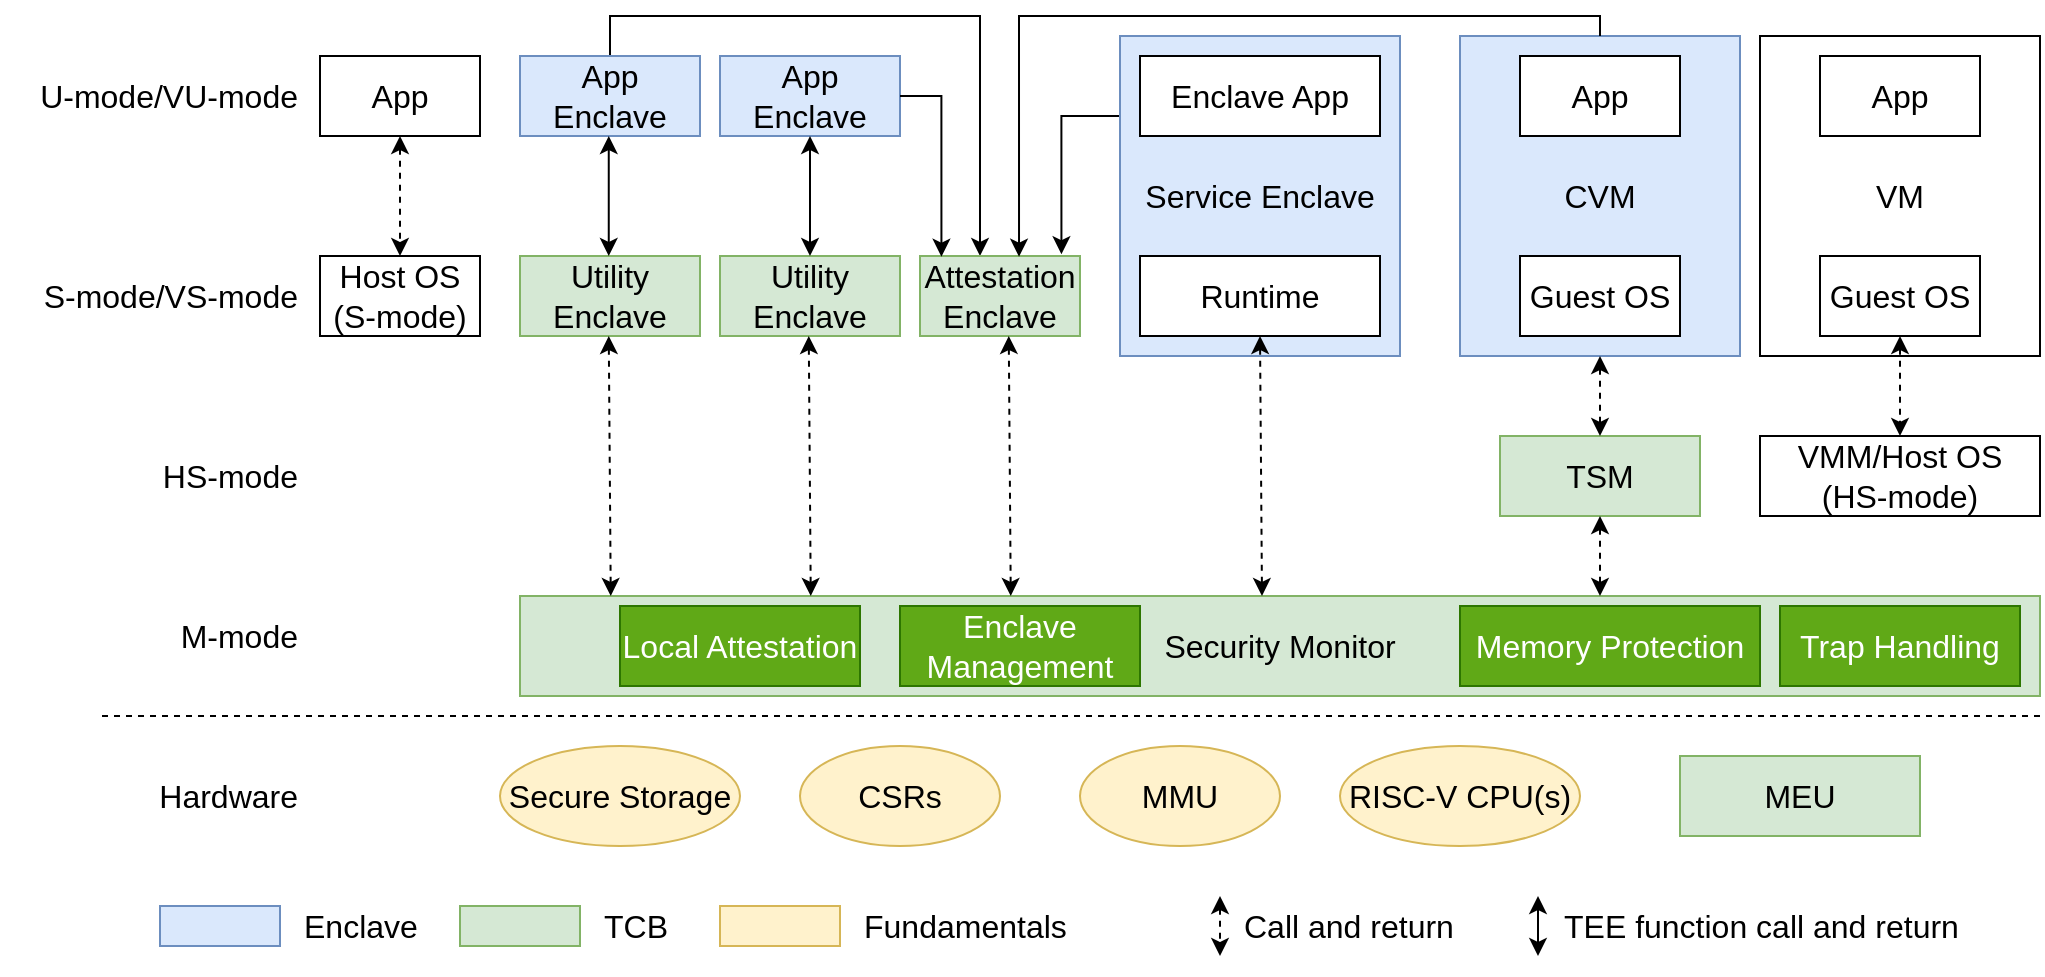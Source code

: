 <mxfile version="27.0.6" pages="19">
  <diagram name="系统架构图" id="zy7hzJetPBVgdsyrY6hQ">
    <mxGraphModel dx="2066" dy="777" grid="1" gridSize="10" guides="1" tooltips="1" connect="1" arrows="1" fold="1" page="1" pageScale="1" pageWidth="827" pageHeight="1169" math="0" shadow="0">
      <root>
        <mxCell id="0" />
        <mxCell id="1" parent="0" />
        <mxCell id="udzYq2lRkhovAogSRPK8-55" value="VM" style="rounded=0;whiteSpace=wrap;html=1;fontSize=16;" parent="1" vertex="1">
          <mxGeometry x="1160" y="220" width="140" height="160" as="geometry" />
        </mxCell>
        <mxCell id="udzYq2lRkhovAogSRPK8-54" value="CVM" style="rounded=0;whiteSpace=wrap;html=1;fillColor=#dae8fc;strokeColor=#6c8ebf;fontSize=16;" parent="1" vertex="1">
          <mxGeometry x="1010" y="220" width="140" height="160" as="geometry" />
        </mxCell>
        <mxCell id="udzYq2lRkhovAogSRPK8-79" style="edgeStyle=orthogonalEdgeStyle;rounded=0;orthogonalLoop=1;jettySize=auto;html=1;exitX=0;exitY=0.25;exitDx=0;exitDy=0;entryX=0.884;entryY=-0.022;entryDx=0;entryDy=0;entryPerimeter=0;fontSize=16;" parent="1" source="udzYq2lRkhovAogSRPK8-13" target="udzYq2lRkhovAogSRPK8-67" edge="1">
          <mxGeometry relative="1" as="geometry" />
        </mxCell>
        <mxCell id="udzYq2lRkhovAogSRPK8-13" value="Service Enclave" style="rounded=0;whiteSpace=wrap;html=1;fillColor=#dae8fc;strokeColor=#6c8ebf;fontSize=16;" parent="1" vertex="1">
          <mxGeometry x="840" y="220" width="140" height="160" as="geometry" />
        </mxCell>
        <mxCell id="udzYq2lRkhovAogSRPK8-1" value="U-mode/VU-mode" style="text;html=1;align=right;verticalAlign=middle;resizable=0;points=[];autosize=1;strokeColor=none;fillColor=none;fontSize=16;" parent="1" vertex="1">
          <mxGeometry x="280" y="235" width="150" height="30" as="geometry" />
        </mxCell>
        <mxCell id="udzYq2lRkhovAogSRPK8-2" value="S-mode/VS-mode" style="text;html=1;align=right;verticalAlign=middle;resizable=0;points=[];autosize=1;strokeColor=none;fillColor=none;fontSize=16;" parent="1" vertex="1">
          <mxGeometry x="280" y="335" width="150" height="30" as="geometry" />
        </mxCell>
        <mxCell id="udzYq2lRkhovAogSRPK8-3" value="HS-mode" style="text;html=1;align=right;verticalAlign=middle;resizable=0;points=[];autosize=1;strokeColor=none;fillColor=none;fontSize=16;" parent="1" vertex="1">
          <mxGeometry x="340" y="425" width="90" height="30" as="geometry" />
        </mxCell>
        <mxCell id="udzYq2lRkhovAogSRPK8-4" value="M-mode" style="text;html=1;align=right;verticalAlign=middle;resizable=0;points=[];autosize=1;strokeColor=none;fillColor=none;fontSize=16;" parent="1" vertex="1">
          <mxGeometry x="350" y="505" width="80" height="30" as="geometry" />
        </mxCell>
        <mxCell id="udzYq2lRkhovAogSRPK8-5" value="Hardware" style="text;html=1;align=right;verticalAlign=middle;resizable=0;points=[];autosize=1;strokeColor=none;fillColor=none;fontSize=16;" parent="1" vertex="1">
          <mxGeometry x="340" y="585" width="90" height="30" as="geometry" />
        </mxCell>
        <mxCell id="udzYq2lRkhovAogSRPK8-6" value="App" style="rounded=0;whiteSpace=wrap;html=1;fontSize=16;" parent="1" vertex="1">
          <mxGeometry x="440" y="230" width="80" height="40" as="geometry" />
        </mxCell>
        <mxCell id="udzYq2lRkhovAogSRPK8-7" value="App Enclave" style="rounded=0;whiteSpace=wrap;html=1;fillColor=#dae8fc;strokeColor=#6c8ebf;fontSize=16;" parent="1" vertex="1">
          <mxGeometry x="640" y="230" width="90" height="40" as="geometry" />
        </mxCell>
        <mxCell id="udzYq2lRkhovAogSRPK8-8" value="Enclave App" style="rounded=0;whiteSpace=wrap;html=1;fontSize=16;" parent="1" vertex="1">
          <mxGeometry x="850" y="230" width="120" height="40" as="geometry" />
        </mxCell>
        <mxCell id="udzYq2lRkhovAogSRPK8-9" value="App" style="rounded=0;whiteSpace=wrap;html=1;fontSize=16;" parent="1" vertex="1">
          <mxGeometry x="1040" y="230" width="80" height="40" as="geometry" />
        </mxCell>
        <mxCell id="udzYq2lRkhovAogSRPK8-10" value="App" style="rounded=0;whiteSpace=wrap;html=1;fontSize=16;" parent="1" vertex="1">
          <mxGeometry x="1190" y="230" width="80" height="40" as="geometry" />
        </mxCell>
        <mxCell id="udzYq2lRkhovAogSRPK8-11" value="Host OS&lt;div&gt;(S-mode)&lt;/div&gt;" style="rounded=0;whiteSpace=wrap;html=1;fontSize=16;" parent="1" vertex="1">
          <mxGeometry x="440" y="330" width="80" height="40" as="geometry" />
        </mxCell>
        <mxCell id="udzYq2lRkhovAogSRPK8-12" value="Utility Enclave" style="rounded=0;whiteSpace=wrap;html=1;fillColor=#d5e8d4;strokeColor=#82b366;fontSize=16;" parent="1" vertex="1">
          <mxGeometry x="640" y="330" width="90" height="40" as="geometry" />
        </mxCell>
        <mxCell id="udzYq2lRkhovAogSRPK8-14" value="Runtime" style="rounded=0;whiteSpace=wrap;html=1;fontSize=16;" parent="1" vertex="1">
          <mxGeometry x="850" y="330" width="120" height="40" as="geometry" />
        </mxCell>
        <mxCell id="udzYq2lRkhovAogSRPK8-15" value="Guest OS" style="rounded=0;whiteSpace=wrap;html=1;fontSize=16;" parent="1" vertex="1">
          <mxGeometry x="1040" y="330" width="80" height="40" as="geometry" />
        </mxCell>
        <mxCell id="udzYq2lRkhovAogSRPK8-16" value="Guest OS" style="rounded=0;whiteSpace=wrap;html=1;fontSize=16;" parent="1" vertex="1">
          <mxGeometry x="1190" y="330" width="80" height="40" as="geometry" />
        </mxCell>
        <mxCell id="udzYq2lRkhovAogSRPK8-17" value="TSM" style="rounded=0;whiteSpace=wrap;html=1;fillColor=#d5e8d4;strokeColor=#82b366;fontSize=16;" parent="1" vertex="1">
          <mxGeometry x="1030" y="420" width="100" height="40" as="geometry" />
        </mxCell>
        <mxCell id="udzYq2lRkhovAogSRPK8-18" value="VMM/Host OS&lt;div&gt;(HS-mode)&lt;/div&gt;" style="rounded=0;whiteSpace=wrap;html=1;fontSize=16;" parent="1" vertex="1">
          <mxGeometry x="1160" y="420" width="140" height="40" as="geometry" />
        </mxCell>
        <mxCell id="udzYq2lRkhovAogSRPK8-19" value="Security Monitor" style="rounded=0;whiteSpace=wrap;html=1;fillColor=#d5e8d4;strokeColor=#82b366;fontSize=16;" parent="1" vertex="1">
          <mxGeometry x="540" y="500" width="760" height="50" as="geometry" />
        </mxCell>
        <mxCell id="udzYq2lRkhovAogSRPK8-20" value="Secure Storage" style="ellipse;whiteSpace=wrap;html=1;fillColor=#fff2cc;strokeColor=#d6b656;fontSize=16;" parent="1" vertex="1">
          <mxGeometry x="530" y="575" width="120" height="50" as="geometry" />
        </mxCell>
        <mxCell id="udzYq2lRkhovAogSRPK8-21" value="CSRs" style="ellipse;whiteSpace=wrap;html=1;fillColor=#fff2cc;strokeColor=#d6b656;fontSize=16;" parent="1" vertex="1">
          <mxGeometry x="680" y="575" width="100" height="50" as="geometry" />
        </mxCell>
        <mxCell id="udzYq2lRkhovAogSRPK8-22" value="MMU" style="ellipse;whiteSpace=wrap;html=1;fillColor=#fff2cc;strokeColor=#d6b656;fontSize=16;" parent="1" vertex="1">
          <mxGeometry x="820" y="575" width="100" height="50" as="geometry" />
        </mxCell>
        <mxCell id="udzYq2lRkhovAogSRPK8-23" value="RISC-V CPU(s)" style="ellipse;whiteSpace=wrap;html=1;fillColor=#fff2cc;strokeColor=#d6b656;fontSize=16;" parent="1" vertex="1">
          <mxGeometry x="950" y="575" width="120" height="50" as="geometry" />
        </mxCell>
        <mxCell id="udzYq2lRkhovAogSRPK8-25" value="TCB" style="text;html=1;align=left;verticalAlign=middle;resizable=0;points=[];autosize=1;strokeColor=none;fillColor=none;fontSize=16;" parent="1" vertex="1">
          <mxGeometry x="580" y="650" width="60" height="30" as="geometry" />
        </mxCell>
        <mxCell id="udzYq2lRkhovAogSRPK8-26" value="Fundamentals" style="text;html=1;align=left;verticalAlign=middle;resizable=0;points=[];autosize=1;strokeColor=none;fillColor=none;fontSize=16;" parent="1" vertex="1">
          <mxGeometry x="710" y="650" width="120" height="30" as="geometry" />
        </mxCell>
        <mxCell id="udzYq2lRkhovAogSRPK8-27" value="Call and return" style="text;html=1;align=left;verticalAlign=middle;resizable=0;points=[];autosize=1;strokeColor=none;fillColor=none;fontSize=16;" parent="1" vertex="1">
          <mxGeometry x="900" y="650" width="130" height="30" as="geometry" />
        </mxCell>
        <mxCell id="udzYq2lRkhovAogSRPK8-28" value="TEE function call and return&amp;nbsp;" style="text;html=1;align=left;verticalAlign=middle;resizable=0;points=[];autosize=1;strokeColor=none;fillColor=none;fontSize=16;" parent="1" vertex="1">
          <mxGeometry x="1060" y="650" width="230" height="30" as="geometry" />
        </mxCell>
        <mxCell id="udzYq2lRkhovAogSRPK8-29" value="" style="endArrow=classic;html=1;dashed=1;entryX=0.5;entryY=0;entryDx=0;entryDy=0;exitX=0.5;exitY=1;exitDx=0;exitDy=0;startArrow=classic;startFill=1;fontSize=16;" parent="1" source="udzYq2lRkhovAogSRPK8-6" target="udzYq2lRkhovAogSRPK8-11" edge="1">
          <mxGeometry width="50" height="50" relative="1" as="geometry">
            <mxPoint x="480" y="290" as="sourcePoint" />
            <mxPoint x="530" y="240" as="targetPoint" />
          </mxGeometry>
        </mxCell>
        <mxCell id="udzYq2lRkhovAogSRPK8-30" value="" style="endArrow=classic;startArrow=classic;html=1;entryX=0.5;entryY=1;entryDx=0;entryDy=0;exitX=0.5;exitY=0;exitDx=0;exitDy=0;fontSize=16;" parent="1" source="udzYq2lRkhovAogSRPK8-12" target="udzYq2lRkhovAogSRPK8-7" edge="1">
          <mxGeometry width="50" height="50" relative="1" as="geometry">
            <mxPoint x="700" y="320" as="sourcePoint" />
            <mxPoint x="750" y="270" as="targetPoint" />
          </mxGeometry>
        </mxCell>
        <mxCell id="udzYq2lRkhovAogSRPK8-31" value="" style="endArrow=classic;html=1;exitX=0.5;exitY=1;exitDx=0;exitDy=0;dashed=1;startArrow=classic;startFill=1;fontSize=16;" parent="1" source="udzYq2lRkhovAogSRPK8-14" edge="1">
          <mxGeometry width="50" height="50" relative="1" as="geometry">
            <mxPoint x="910" y="390" as="sourcePoint" />
            <mxPoint x="911" y="500" as="targetPoint" />
          </mxGeometry>
        </mxCell>
        <mxCell id="udzYq2lRkhovAogSRPK8-32" value="" style="endArrow=classic;html=1;entryX=0.5;entryY=0;entryDx=0;entryDy=0;dashed=1;startArrow=classic;startFill=1;fontSize=16;" parent="1" target="udzYq2lRkhovAogSRPK8-17" edge="1">
          <mxGeometry width="50" height="50" relative="1" as="geometry">
            <mxPoint x="1080" y="380" as="sourcePoint" />
            <mxPoint x="1080" y="420" as="targetPoint" />
          </mxGeometry>
        </mxCell>
        <mxCell id="udzYq2lRkhovAogSRPK8-33" value="" style="endArrow=classic;html=1;entryX=0.5;entryY=0;entryDx=0;entryDy=0;exitX=0.5;exitY=1;exitDx=0;exitDy=0;dashed=1;startArrow=classic;startFill=1;fontSize=16;" parent="1" source="udzYq2lRkhovAogSRPK8-16" target="udzYq2lRkhovAogSRPK8-18" edge="1">
          <mxGeometry width="50" height="50" relative="1" as="geometry">
            <mxPoint x="1230" y="380" as="sourcePoint" />
            <mxPoint x="1230" y="420" as="targetPoint" />
          </mxGeometry>
        </mxCell>
        <mxCell id="udzYq2lRkhovAogSRPK8-34" value="" style="endArrow=classic;html=1;exitX=0.5;exitY=1;exitDx=0;exitDy=0;dashed=1;startArrow=classic;startFill=1;fontSize=16;" parent="1" source="udzYq2lRkhovAogSRPK8-17" edge="1">
          <mxGeometry width="50" height="50" relative="1" as="geometry">
            <mxPoint x="1080" y="470" as="sourcePoint" />
            <mxPoint x="1080" y="500" as="targetPoint" />
          </mxGeometry>
        </mxCell>
        <mxCell id="udzYq2lRkhovAogSRPK8-52" value="" style="endArrow=classic;startArrow=classic;html=1;dashed=1;fontSize=16;" parent="1" edge="1">
          <mxGeometry width="50" height="50" relative="1" as="geometry">
            <mxPoint x="890" y="650" as="sourcePoint" />
            <mxPoint x="890" y="680" as="targetPoint" />
          </mxGeometry>
        </mxCell>
        <mxCell id="udzYq2lRkhovAogSRPK8-57" value="Utility Enclave" style="rounded=0;whiteSpace=wrap;html=1;fillColor=#d5e8d4;strokeColor=#82b366;fontSize=16;" parent="1" vertex="1">
          <mxGeometry x="540" y="330" width="90" height="40" as="geometry" />
        </mxCell>
        <mxCell id="udzYq2lRkhovAogSRPK8-58" value="" style="endArrow=classic;startArrow=classic;html=1;fontSize=16;" parent="1" edge="1">
          <mxGeometry width="50" height="50" relative="1" as="geometry">
            <mxPoint x="1049" y="650" as="sourcePoint" />
            <mxPoint x="1049" y="680" as="targetPoint" />
          </mxGeometry>
        </mxCell>
        <mxCell id="udzYq2lRkhovAogSRPK8-59" value="" style="rounded=0;whiteSpace=wrap;html=1;fillColor=#dae8fc;strokeColor=#6c8ebf;fontSize=16;" parent="1" vertex="1">
          <mxGeometry x="360" y="655" width="60" height="20" as="geometry" />
        </mxCell>
        <mxCell id="udzYq2lRkhovAogSRPK8-60" value="Enclave" style="text;html=1;align=left;verticalAlign=middle;resizable=0;points=[];autosize=1;strokeColor=none;fillColor=none;fontSize=16;" parent="1" vertex="1">
          <mxGeometry x="430" y="650" width="80" height="30" as="geometry" />
        </mxCell>
        <mxCell id="udzYq2lRkhovAogSRPK8-61" value="" style="rounded=0;whiteSpace=wrap;html=1;fillColor=#d5e8d4;strokeColor=#82b366;fontSize=16;" parent="1" vertex="1">
          <mxGeometry x="510" y="655" width="60" height="20" as="geometry" />
        </mxCell>
        <mxCell id="udzYq2lRkhovAogSRPK8-62" value="" style="rounded=0;whiteSpace=wrap;html=1;fillColor=#fff2cc;strokeColor=#d6b656;fontSize=16;" parent="1" vertex="1">
          <mxGeometry x="640" y="655" width="60" height="20" as="geometry" />
        </mxCell>
        <mxCell id="udzYq2lRkhovAogSRPK8-64" value="" style="endArrow=none;html=1;dashed=1;startArrow=none;startFill=0;fontSize=16;" parent="1" edge="1">
          <mxGeometry width="50" height="50" relative="1" as="geometry">
            <mxPoint x="1300" y="560" as="sourcePoint" />
            <mxPoint x="330" y="560" as="targetPoint" />
          </mxGeometry>
        </mxCell>
        <mxCell id="udzYq2lRkhovAogSRPK8-77" style="edgeStyle=orthogonalEdgeStyle;rounded=0;orthogonalLoop=1;jettySize=auto;html=1;exitX=0.5;exitY=0;exitDx=0;exitDy=0;entryX=0.375;entryY=0;entryDx=0;entryDy=0;entryPerimeter=0;fontSize=16;" parent="1" source="udzYq2lRkhovAogSRPK8-65" target="udzYq2lRkhovAogSRPK8-67" edge="1">
          <mxGeometry relative="1" as="geometry" />
        </mxCell>
        <mxCell id="udzYq2lRkhovAogSRPK8-65" value="App Enclave" style="rounded=0;whiteSpace=wrap;html=1;fillColor=#dae8fc;strokeColor=#6c8ebf;fontSize=16;" parent="1" vertex="1">
          <mxGeometry x="540" y="230" width="90" height="40" as="geometry" />
        </mxCell>
        <mxCell id="udzYq2lRkhovAogSRPK8-67" value="Attestation&lt;div&gt;Enclave&lt;/div&gt;" style="rounded=0;whiteSpace=wrap;html=1;fillColor=#d5e8d4;strokeColor=#82b366;fontSize=16;" parent="1" vertex="1">
          <mxGeometry x="740" y="330" width="80" height="40" as="geometry" />
        </mxCell>
        <mxCell id="udzYq2lRkhovAogSRPK8-68" value="" style="endArrow=classic;startArrow=classic;html=1;entryX=0.5;entryY=1;entryDx=0;entryDy=0;exitX=0.5;exitY=0;exitDx=0;exitDy=0;fontSize=16;" parent="1" edge="1">
          <mxGeometry width="50" height="50" relative="1" as="geometry">
            <mxPoint x="584.38" y="330" as="sourcePoint" />
            <mxPoint x="584.38" y="270" as="targetPoint" />
          </mxGeometry>
        </mxCell>
        <mxCell id="udzYq2lRkhovAogSRPK8-69" value="" style="endArrow=classic;html=1;exitX=0.5;exitY=1;exitDx=0;exitDy=0;dashed=1;startArrow=classic;startFill=1;fontSize=16;" parent="1" edge="1">
          <mxGeometry width="50" height="50" relative="1" as="geometry">
            <mxPoint x="684.38" y="370" as="sourcePoint" />
            <mxPoint x="685.38" y="500" as="targetPoint" />
          </mxGeometry>
        </mxCell>
        <mxCell id="udzYq2lRkhovAogSRPK8-70" value="" style="endArrow=classic;html=1;exitX=0.5;exitY=1;exitDx=0;exitDy=0;dashed=1;startArrow=classic;startFill=1;fontSize=16;" parent="1" edge="1">
          <mxGeometry width="50" height="50" relative="1" as="geometry">
            <mxPoint x="584.38" y="370" as="sourcePoint" />
            <mxPoint x="585.38" y="500" as="targetPoint" />
          </mxGeometry>
        </mxCell>
        <mxCell id="udzYq2lRkhovAogSRPK8-71" value="" style="endArrow=classic;html=1;exitX=0.5;exitY=1;exitDx=0;exitDy=0;dashed=1;startArrow=classic;startFill=1;fontSize=16;" parent="1" edge="1">
          <mxGeometry width="50" height="50" relative="1" as="geometry">
            <mxPoint x="784.38" y="370" as="sourcePoint" />
            <mxPoint x="785.38" y="500" as="targetPoint" />
          </mxGeometry>
        </mxCell>
        <mxCell id="udzYq2lRkhovAogSRPK8-80" style="edgeStyle=orthogonalEdgeStyle;rounded=0;orthogonalLoop=1;jettySize=auto;html=1;exitX=0.5;exitY=0;exitDx=0;exitDy=0;entryX=0.619;entryY=0.009;entryDx=0;entryDy=0;entryPerimeter=0;fontSize=16;" parent="1" source="udzYq2lRkhovAogSRPK8-54" target="udzYq2lRkhovAogSRPK8-67" edge="1">
          <mxGeometry relative="1" as="geometry">
            <Array as="points">
              <mxPoint x="1080" y="210" />
              <mxPoint x="790" y="210" />
            </Array>
          </mxGeometry>
        </mxCell>
        <mxCell id="udzYq2lRkhovAogSRPK8-81" style="edgeStyle=orthogonalEdgeStyle;rounded=0;orthogonalLoop=1;jettySize=auto;html=1;exitX=1;exitY=0.5;exitDx=0;exitDy=0;entryX=0.134;entryY=0.009;entryDx=0;entryDy=0;entryPerimeter=0;fontSize=16;" parent="1" source="udzYq2lRkhovAogSRPK8-7" target="udzYq2lRkhovAogSRPK8-67" edge="1">
          <mxGeometry relative="1" as="geometry" />
        </mxCell>
        <mxCell id="J0yLGpPSuEdsNaI2Ivzq-2" value="MEU" style="rounded=0;whiteSpace=wrap;html=1;fillColor=#d5e8d4;strokeColor=#82b366;fontSize=16;" vertex="1" parent="1">
          <mxGeometry x="1120" y="580" width="120" height="40" as="geometry" />
        </mxCell>
        <mxCell id="J0yLGpPSuEdsNaI2Ivzq-3" value="Local Attestation" style="rounded=0;whiteSpace=wrap;html=1;fillColor=#60a917;strokeColor=#2D7600;fontColor=#ffffff;fontSize=16;" vertex="1" parent="1">
          <mxGeometry x="590" y="505" width="120" height="40" as="geometry" />
        </mxCell>
        <mxCell id="J0yLGpPSuEdsNaI2Ivzq-4" value="Memory Protection" style="rounded=0;whiteSpace=wrap;html=1;fillColor=#60a917;strokeColor=#2D7600;fontColor=#ffffff;fontSize=16;" vertex="1" parent="1">
          <mxGeometry x="1010" y="505" width="150" height="40" as="geometry" />
        </mxCell>
        <mxCell id="J0yLGpPSuEdsNaI2Ivzq-5" value="Enclave Management" style="rounded=0;whiteSpace=wrap;html=1;fillColor=#60a917;strokeColor=#2D7600;fontColor=#ffffff;fontSize=16;" vertex="1" parent="1">
          <mxGeometry x="730" y="505" width="120" height="40" as="geometry" />
        </mxCell>
        <mxCell id="J0yLGpPSuEdsNaI2Ivzq-6" value="Trap Handling" style="rounded=0;whiteSpace=wrap;html=1;fillColor=#60a917;strokeColor=#2D7600;fontColor=#ffffff;fontSize=16;" vertex="1" parent="1">
          <mxGeometry x="1170" y="505" width="120" height="40" as="geometry" />
        </mxCell>
      </root>
    </mxGraphModel>
  </diagram>
  <diagram id="Mh7rH00Hz6DmwPPZsKaF" name="Utility_Peripheral">
    <mxGraphModel dx="954" dy="563" grid="1" gridSize="10" guides="1" tooltips="1" connect="1" arrows="1" fold="1" page="1" pageScale="1" pageWidth="827" pageHeight="1169" math="0" shadow="0">
      <root>
        <mxCell id="0" />
        <mxCell id="1" parent="0" />
        <mxCell id="h68l1b_6-ZywT-WcQmHK-24" value="" style="endArrow=classic;startArrow=classic;html=1;rounded=0;entryX=0;entryY=0.75;entryDx=0;entryDy=0;exitX=1;exitY=0.75;exitDx=0;exitDy=0;startFill=1;endFill=1;" edge="1" parent="1" source="h68l1b_6-ZywT-WcQmHK-3" target="h68l1b_6-ZywT-WcQmHK-6">
          <mxGeometry width="50" height="50" relative="1" as="geometry">
            <mxPoint x="640" y="320" as="sourcePoint" />
            <mxPoint x="720" y="320" as="targetPoint" />
          </mxGeometry>
        </mxCell>
        <mxCell id="h68l1b_6-ZywT-WcQmHK-11" value="" style="endArrow=classic;startArrow=classic;html=1;rounded=0;exitX=1;exitY=0.25;exitDx=0;exitDy=0;entryX=0;entryY=0.25;entryDx=0;entryDy=0;" edge="1" parent="1" source="h68l1b_6-ZywT-WcQmHK-3" target="h68l1b_6-ZywT-WcQmHK-6">
          <mxGeometry width="50" height="50" relative="1" as="geometry">
            <mxPoint x="800" y="300" as="sourcePoint" />
            <mxPoint x="909" y="300" as="targetPoint" />
          </mxGeometry>
        </mxCell>
        <mxCell id="h68l1b_6-ZywT-WcQmHK-7" value="" style="rounded=1;whiteSpace=wrap;html=1;fillColor=#ffe6cc;strokeColor=#d79b00;fontSize=12;" vertex="1" parent="1">
          <mxGeometry x="910" y="200" width="80" height="140" as="geometry" />
        </mxCell>
        <mxCell id="h68l1b_6-ZywT-WcQmHK-2" value="&lt;font style=&quot;font-size: 16px;&quot;&gt;A&#39;s Enclave&lt;/font&gt;" style="rounded=1;whiteSpace=wrap;html=1;fontSize=12;" vertex="1" parent="1">
          <mxGeometry x="300" y="280" width="120" height="60" as="geometry" />
        </mxCell>
        <mxCell id="h68l1b_6-ZywT-WcQmHK-3" value="&lt;font style=&quot;font-size: 16px;&quot;&gt;A&#39;s Utility Enclave&lt;br&gt;(Utility_Peripheral)&lt;/font&gt;" style="rounded=1;whiteSpace=wrap;html=1;fontSize=12;fillColor=#d5e8d4;strokeColor=#82b366;" vertex="1" parent="1">
          <mxGeometry x="500" y="280" width="140" height="60" as="geometry" />
        </mxCell>
        <mxCell id="h68l1b_6-ZywT-WcQmHK-4" value="&lt;font style=&quot;font-size: 16px;&quot;&gt;FPGA&lt;br&gt;Driver&lt;/font&gt;" style="rounded=1;whiteSpace=wrap;html=1;fontSize=12;" vertex="1" parent="1">
          <mxGeometry x="720" y="280" width="80" height="60" as="geometry" />
        </mxCell>
        <mxCell id="h68l1b_6-ZywT-WcQmHK-5" value="&lt;font style=&quot;font-size: 16px;&quot;&gt;MMIO&lt;/font&gt;" style="rounded=1;whiteSpace=wrap;html=1;fillColor=#f5f5f5;strokeColor=#666666;fontSize=12;fontColor=#333333;" vertex="1" parent="1">
          <mxGeometry x="720" y="400" width="80" height="40" as="geometry" />
        </mxCell>
        <mxCell id="h68l1b_6-ZywT-WcQmHK-6" value="&lt;font style=&quot;font-size: 16px;&quot;&gt;Crypto&lt;br&gt;Engine&lt;/font&gt;" style="rounded=1;whiteSpace=wrap;html=1;fillColor=#e1d5e7;strokeColor=#9673a6;fontSize=12;" vertex="1" parent="1">
          <mxGeometry x="910" y="280" width="80" height="60" as="geometry" />
        </mxCell>
        <mxCell id="h68l1b_6-ZywT-WcQmHK-8" value="&lt;font style=&quot;font-size: 16px;&quot;&gt;Enclave&lt;br&gt;Memory&lt;/font&gt;" style="rounded=1;whiteSpace=wrap;html=1;fillColor=#f5f5f5;strokeColor=#666666;fontSize=12;fontColor=#333333;" vertex="1" parent="1">
          <mxGeometry x="520" y="400" width="100" height="40" as="geometry" />
        </mxCell>
        <mxCell id="h68l1b_6-ZywT-WcQmHK-9" value="" style="endArrow=classic;startArrow=none;html=1;rounded=0;entryX=0;entryY=0.5;entryDx=0;entryDy=0;exitX=1;exitY=0.5;exitDx=0;exitDy=0;startFill=0;" edge="1" parent="1">
          <mxGeometry width="50" height="50" relative="1" as="geometry">
            <mxPoint x="420" y="295" as="sourcePoint" />
            <mxPoint x="500" y="295" as="targetPoint" />
          </mxGeometry>
        </mxCell>
        <mxCell id="h68l1b_6-ZywT-WcQmHK-10" value="" style="endArrow=classic;startArrow=none;html=1;rounded=0;entryX=0;entryY=0.5;entryDx=0;entryDy=0;exitX=1;exitY=0.5;exitDx=0;exitDy=0;startFill=0;" edge="1" parent="1">
          <mxGeometry width="50" height="50" relative="1" as="geometry">
            <mxPoint x="640" y="285" as="sourcePoint" />
            <mxPoint x="720" y="285" as="targetPoint" />
          </mxGeometry>
        </mxCell>
        <mxCell id="h68l1b_6-ZywT-WcQmHK-12" value="" style="endArrow=classic;startArrow=classic;html=1;rounded=0;entryX=0.5;entryY=1;entryDx=0;entryDy=0;exitX=0.5;exitY=0;exitDx=0;exitDy=0;" edge="1" parent="1" source="h68l1b_6-ZywT-WcQmHK-5" target="h68l1b_6-ZywT-WcQmHK-4">
          <mxGeometry width="50" height="50" relative="1" as="geometry">
            <mxPoint x="580" y="590" as="sourcePoint" />
            <mxPoint x="630" y="540" as="targetPoint" />
          </mxGeometry>
        </mxCell>
        <mxCell id="h68l1b_6-ZywT-WcQmHK-14" value="" style="endArrow=classic;startArrow=classic;html=1;rounded=0;entryX=0.5;entryY=1;entryDx=0;entryDy=0;exitX=0.5;exitY=0;exitDx=0;exitDy=0;" edge="1" parent="1" source="h68l1b_6-ZywT-WcQmHK-8" target="h68l1b_6-ZywT-WcQmHK-3">
          <mxGeometry width="50" height="50" relative="1" as="geometry">
            <mxPoint x="580" y="590" as="sourcePoint" />
            <mxPoint x="630" y="540" as="targetPoint" />
          </mxGeometry>
        </mxCell>
        <mxCell id="h68l1b_6-ZywT-WcQmHK-15" value="1. Request FPGA access" style="text;html=1;align=center;verticalAlign=middle;resizable=0;points=[];autosize=1;strokeColor=none;fillColor=none;fontSize=12;" vertex="1" parent="1">
          <mxGeometry x="380" y="255" width="160" height="30" as="geometry" />
        </mxCell>
        <mxCell id="h68l1b_6-ZywT-WcQmHK-16" value="2. FPGA binding" style="text;html=1;align=center;verticalAlign=middle;resizable=0;points=[];autosize=1;strokeColor=none;fillColor=none;fontSize=12;" vertex="1" parent="1">
          <mxGeometry x="630" y="255" width="110" height="30" as="geometry" />
        </mxCell>
        <mxCell id="h68l1b_6-ZywT-WcQmHK-17" value="3. Key exchange&lt;br&gt;(K_per)" style="text;html=1;align=center;verticalAlign=middle;resizable=0;points=[];autosize=1;strokeColor=none;fillColor=none;fontSize=12;" vertex="1" parent="1">
          <mxGeometry x="790" y="255" width="110" height="40" as="geometry" />
        </mxCell>
        <mxCell id="h68l1b_6-ZywT-WcQmHK-18" value="4. Memory data decrypt" style="text;html=1;align=center;verticalAlign=middle;resizable=0;points=[];autosize=1;strokeColor=none;fillColor=none;fontSize=12;" vertex="1" parent="1">
          <mxGeometry x="560" y="355" width="150" height="30" as="geometry" />
        </mxCell>
        <mxCell id="h68l1b_6-ZywT-WcQmHK-19" value="2. FPGA binding" style="text;html=1;align=center;verticalAlign=middle;resizable=0;points=[];autosize=1;strokeColor=none;fillColor=none;fontSize=12;" vertex="1" parent="1">
          <mxGeometry x="750" y="360" width="110" height="30" as="geometry" />
        </mxCell>
        <mxCell id="h68l1b_6-ZywT-WcQmHK-21" value="6. Return result data&lt;br&gt;(encrypted with K_mem)" style="text;html=1;align=center;verticalAlign=middle;resizable=0;points=[];autosize=1;strokeColor=none;fillColor=none;fontSize=12;" vertex="1" parent="1">
          <mxGeometry x="400" y="350" width="150" height="40" as="geometry" />
        </mxCell>
        <mxCell id="h68l1b_6-ZywT-WcQmHK-22" value="&lt;font style=&quot;font-size: 16px;&quot;&gt;FPGA&lt;/font&gt;" style="text;html=1;align=center;verticalAlign=middle;resizable=0;points=[];autosize=1;strokeColor=none;fillColor=none;fontSize=20;" vertex="1" parent="1">
          <mxGeometry x="915" y="215" width="70" height="40" as="geometry" />
        </mxCell>
        <mxCell id="h68l1b_6-ZywT-WcQmHK-23" value="" style="endArrow=none;startArrow=classic;html=1;rounded=0;exitX=0.25;exitY=0;exitDx=0;exitDy=0;startFill=1;" edge="1" parent="1" source="h68l1b_6-ZywT-WcQmHK-8">
          <mxGeometry width="50" height="50" relative="1" as="geometry">
            <mxPoint x="420" y="320" as="sourcePoint" />
            <mxPoint x="545" y="340" as="targetPoint" />
          </mxGeometry>
        </mxCell>
        <mxCell id="h68l1b_6-ZywT-WcQmHK-26" value="5. Encrypted data&amp;nbsp;&lt;div&gt;transfer&lt;/div&gt;" style="text;html=1;align=center;verticalAlign=middle;resizable=0;points=[];autosize=1;strokeColor=none;fillColor=none;fontSize=12;" vertex="1" parent="1">
          <mxGeometry x="790" y="330" width="120" height="40" as="geometry" />
        </mxCell>
      </root>
    </mxGraphModel>
  </diagram>
  <diagram id="24TxHmJpzNq0kcAd7RH3" name="Distributed">
    <mxGraphModel dx="954" dy="563" grid="1" gridSize="10" guides="1" tooltips="1" connect="1" arrows="1" fold="1" page="1" pageScale="1" pageWidth="827" pageHeight="1169" math="0" shadow="0">
      <root>
        <mxCell id="0" />
        <mxCell id="1" parent="0" />
        <mxCell id="i-xQHK_MkW7QFzKmFfWd-3" value="" style="rounded=1;whiteSpace=wrap;html=1;" vertex="1" parent="1">
          <mxGeometry x="100" y="320" width="260" height="350" as="geometry" />
        </mxCell>
        <mxCell id="i-xQHK_MkW7QFzKmFfWd-4" value="&lt;b&gt;Node A&lt;/b&gt;" style="text;html=1;strokeColor=none;fillColor=none;align=center;verticalAlign=middle;whiteSpace=wrap;rounded=0;fontSize=13;" vertex="1" parent="1">
          <mxGeometry x="200" y="330" width="60" height="30" as="geometry" />
        </mxCell>
        <mxCell id="i-xQHK_MkW7QFzKmFfWd-5" value="" style="rounded=1;whiteSpace=wrap;html=1;" vertex="1" parent="1">
          <mxGeometry x="390" y="320" width="260" height="350" as="geometry" />
        </mxCell>
        <mxCell id="i-xQHK_MkW7QFzKmFfWd-6" value="&lt;b&gt;Node B&lt;/b&gt;" style="text;html=1;strokeColor=none;fillColor=none;align=center;verticalAlign=middle;whiteSpace=wrap;rounded=0;fontSize=13;" vertex="1" parent="1">
          <mxGeometry x="490" y="330" width="60" height="30" as="geometry" />
        </mxCell>
        <mxCell id="i-xQHK_MkW7QFzKmFfWd-7" value="App Enclave" style="rounded=1;whiteSpace=wrap;html=1;fillColor=#dae8fc;strokeColor=#6c8ebf;" vertex="1" parent="1">
          <mxGeometry x="140" y="370" width="180" height="60" as="geometry" />
        </mxCell>
        <mxCell id="i-xQHK_MkW7QFzKmFfWd-8" value="Utility Enclave" style="rounded=1;whiteSpace=wrap;html=1;fillColor=#d5e8d4;strokeColor=#82b366;" vertex="1" parent="1">
          <mxGeometry x="140" y="460" width="180" height="60" as="geometry" />
        </mxCell>
        <mxCell id="i-xQHK_MkW7QFzKmFfWd-9" value="Security Monitor (SM)" style="rounded=1;whiteSpace=wrap;html=1;fillColor=#d5e8d4;strokeColor=#82b366;" vertex="1" parent="1">
          <mxGeometry x="140" y="550" width="180" height="40" as="geometry" />
        </mxCell>
        <mxCell id="i-xQHK_MkW7QFzKmFfWd-10" value="Hardware (RISC-V)" style="rounded=1;whiteSpace=wrap;html=1;fillColor=#ffe6cc;strokeColor=#d79b00;" vertex="1" parent="1">
          <mxGeometry x="140" y="610" width="180" height="40" as="geometry" />
        </mxCell>
        <mxCell id="i-xQHK_MkW7QFzKmFfWd-11" value="App Enclave" style="rounded=1;whiteSpace=wrap;html=1;fillColor=#dae8fc;strokeColor=#6c8ebf;" vertex="1" parent="1">
          <mxGeometry x="430" y="370" width="180" height="60" as="geometry" />
        </mxCell>
        <mxCell id="i-xQHK_MkW7QFzKmFfWd-12" value="Utility Enclave" style="rounded=1;whiteSpace=wrap;html=1;fillColor=#d5e8d4;strokeColor=#82b366;" vertex="1" parent="1">
          <mxGeometry x="430" y="460" width="180" height="60" as="geometry" />
        </mxCell>
        <mxCell id="i-xQHK_MkW7QFzKmFfWd-13" value="Security Monitor (SM)" style="rounded=1;whiteSpace=wrap;html=1;fillColor=#d5e8d4;strokeColor=#82b366;" vertex="1" parent="1">
          <mxGeometry x="430" y="550" width="180" height="40" as="geometry" />
        </mxCell>
        <mxCell id="i-xQHK_MkW7QFzKmFfWd-14" value="Hardware (FPGA/CPU)" style="rounded=1;whiteSpace=wrap;html=1;fillColor=#ffe6cc;strokeColor=#d79b00;" vertex="1" parent="1">
          <mxGeometry x="430" y="610" width="180" height="40" as="geometry" />
        </mxCell>
        <mxCell id="i-xQHK_MkW7QFzKmFfWd-15" value="" style="endArrow=classic;startArrow=classic;html=1;exitX=0.5;exitY=0;exitDx=0;exitDy=0;entryX=0.5;entryY=1;entryDx=0;entryDy=0;" edge="1" parent="1" source="i-xQHK_MkW7QFzKmFfWd-8" target="i-xQHK_MkW7QFzKmFfWd-7">
          <mxGeometry width="50" height="50" relative="1" as="geometry">
            <mxPoint x="350" y="590" as="sourcePoint" />
            <mxPoint x="400" y="540" as="targetPoint" />
          </mxGeometry>
        </mxCell>
        <mxCell id="i-xQHK_MkW7QFzKmFfWd-16" value="" style="endArrow=classic;startArrow=classic;html=1;exitX=0.5;exitY=0;exitDx=0;exitDy=0;entryX=0.5;entryY=1;entryDx=0;entryDy=0;" edge="1" parent="1" source="i-xQHK_MkW7QFzKmFfWd-9" target="i-xQHK_MkW7QFzKmFfWd-8">
          <mxGeometry width="50" height="50" relative="1" as="geometry">
            <mxPoint x="350" y="590" as="sourcePoint" />
            <mxPoint x="400" y="540" as="targetPoint" />
          </mxGeometry>
        </mxCell>
        <mxCell id="i-xQHK_MkW7QFzKmFfWd-17" value="" style="endArrow=classic;startArrow=classic;html=1;exitX=0.5;exitY=0;exitDx=0;exitDy=0;entryX=0.5;entryY=1;entryDx=0;entryDy=0;" edge="1" parent="1" source="i-xQHK_MkW7QFzKmFfWd-10" target="i-xQHK_MkW7QFzKmFfWd-9">
          <mxGeometry width="50" height="50" relative="1" as="geometry">
            <mxPoint x="350" y="590" as="sourcePoint" />
            <mxPoint x="400" y="540" as="targetPoint" />
          </mxGeometry>
        </mxCell>
        <mxCell id="i-xQHK_MkW7QFzKmFfWd-18" value="" style="endArrow=classic;startArrow=classic;html=1;exitX=0.5;exitY=0;exitDx=0;exitDy=0;entryX=0.5;entryY=1;entryDx=0;entryDy=0;" edge="1" parent="1" source="i-xQHK_MkW7QFzKmFfWd-12" target="i-xQHK_MkW7QFzKmFfWd-11">
          <mxGeometry width="50" height="50" relative="1" as="geometry">
            <mxPoint x="350" y="590" as="sourcePoint" />
            <mxPoint x="400" y="540" as="targetPoint" />
          </mxGeometry>
        </mxCell>
        <mxCell id="i-xQHK_MkW7QFzKmFfWd-19" value="" style="endArrow=classic;startArrow=classic;html=1;exitX=0.5;exitY=0;exitDx=0;exitDy=0;entryX=0.5;entryY=1;entryDx=0;entryDy=0;" edge="1" parent="1" source="i-xQHK_MkW7QFzKmFfWd-13" target="i-xQHK_MkW7QFzKmFfWd-12">
          <mxGeometry width="50" height="50" relative="1" as="geometry">
            <mxPoint x="350" y="590" as="sourcePoint" />
            <mxPoint x="400" y="540" as="targetPoint" />
          </mxGeometry>
        </mxCell>
        <mxCell id="i-xQHK_MkW7QFzKmFfWd-20" value="" style="endArrow=classic;startArrow=classic;html=1;exitX=0.5;exitY=0;exitDx=0;exitDy=0;entryX=0.5;entryY=1;entryDx=0;entryDy=0;" edge="1" parent="1" source="i-xQHK_MkW7QFzKmFfWd-14" target="i-xQHK_MkW7QFzKmFfWd-13">
          <mxGeometry width="50" height="50" relative="1" as="geometry">
            <mxPoint x="350" y="590" as="sourcePoint" />
            <mxPoint x="400" y="540" as="targetPoint" />
          </mxGeometry>
        </mxCell>
        <mxCell id="i-xQHK_MkW7QFzKmFfWd-21" value="" style="endArrow=classic;startArrow=classic;html=1;entryX=0;entryY=0.5;entryDx=0;entryDy=0;exitX=1;exitY=0.5;exitDx=0;exitDy=0;strokeWidth=2;fillColor=#f8cecc;strokeColor=#b85450;" edge="1" parent="1">
          <mxGeometry width="50" height="50" relative="1" as="geometry">
            <mxPoint x="320" y="475" as="sourcePoint" />
            <mxPoint x="430" y="475" as="targetPoint" />
          </mxGeometry>
        </mxCell>
        <mxCell id="i-xQHK_MkW7QFzKmFfWd-22" value="Attested Secure Channel" style="edgeLabel;html=1;align=center;verticalAlign=middle;resizable=0;points=[];fontStyle=1" vertex="1" connectable="0" parent="i-xQHK_MkW7QFzKmFfWd-21">
          <mxGeometry x="-0.076" y="1" relative="1" as="geometry">
            <mxPoint x="4" y="-24" as="offset" />
          </mxGeometry>
        </mxCell>
        <mxCell id="i-xQHK_MkW7QFzKmFfWd-23" value="" style="shape=curlyBracket;whiteSpace=wrap;html=1;rounded=1;strokeWidth=2;size=0.5;rotation=-90;dashed=1;" vertex="1" parent="1">
          <mxGeometry x="359" y="398" width="22" height="264" as="geometry" />
        </mxCell>
        <mxCell id="i-xQHK_MkW7QFzKmFfWd-25" value="&lt;font style=&quot;font-size: 10px;&quot;&gt;Remote Attestation&lt;br&gt;HW ID Verification&lt;/font&gt;" style="text;html=1;strokeColor=none;fillColor=none;align=center;verticalAlign=middle;whiteSpace=wrap;rounded=0;fontSize=10;fontStyle=2" vertex="1" parent="1">
          <mxGeometry x="325" y="555" width="100" height="30" as="geometry" />
        </mxCell>
        <mxCell id="i-xQHK_MkW7QFzKmFfWd-26" value="&lt;font style=&quot;font-size: 10px;&quot;&gt;Node Recognition&lt;/font&gt;" style="text;html=1;strokeColor=none;fillColor=none;align=center;verticalAlign=middle;whiteSpace=wrap;rounded=0;fontSize=10;fontStyle=2" vertex="1" parent="1">
          <mxGeometry x="325" y="540" width="100" height="20" as="geometry" />
        </mxCell>
      </root>
    </mxGraphModel>
  </diagram>
  <diagram id="KKFoM7N4UQ6IOIkQ7hxs" name="protocol">
    <mxGraphModel dx="954" dy="563" grid="1" gridSize="10" guides="1" tooltips="1" connect="1" arrows="1" fold="1" page="1" pageScale="1" pageWidth="827" pageHeight="1169" math="0" shadow="0">
      <root>
        <mxCell id="0" />
        <mxCell id="1" parent="0" />
        <mxCell id="bEsfJfVrlTaTygLfc3R8-3" value="&lt;font style=&quot;font-size: 13px;&quot;&gt;&lt;b&gt;Initiator Utility Enclave&lt;/b&gt;&lt;/font&gt;" style="rounded=1;whiteSpace=wrap;html=1;fillColor=#d5e8d4;strokeColor=#82b366;" vertex="1" parent="1">
          <mxGeometry x="110" y="340" width="160" height="50" as="geometry" />
        </mxCell>
        <mxCell id="bEsfJfVrlTaTygLfc3R8-4" value="&lt;font style=&quot;font-size: 13px;&quot;&gt;&lt;b&gt;Responder Utility Enclave&lt;/b&gt;&lt;/font&gt;" style="rounded=1;whiteSpace=wrap;html=1;fillColor=#d5e8d4;strokeColor=#82b366;" vertex="1" parent="1">
          <mxGeometry x="450" y="340" width="160" height="50" as="geometry" />
        </mxCell>
        <mxCell id="bEsfJfVrlTaTygLfc3R8-5" value="" style="endArrow=none;html=1;entryX=0.5;entryY=1;entryDx=0;entryDy=0;" edge="1" parent="1" target="bEsfJfVrlTaTygLfc3R8-3">
          <mxGeometry width="50" height="50" relative="1" as="geometry">
            <mxPoint x="190" y="740" as="sourcePoint" />
            <mxPoint x="390" y="510" as="targetPoint" />
          </mxGeometry>
        </mxCell>
        <mxCell id="bEsfJfVrlTaTygLfc3R8-6" value="" style="endArrow=none;html=1;entryX=0.5;entryY=1;entryDx=0;entryDy=0;" edge="1" parent="1" target="bEsfJfVrlTaTygLfc3R8-4">
          <mxGeometry width="50" height="50" relative="1" as="geometry">
            <mxPoint x="530" y="740" as="sourcePoint" />
            <mxPoint x="390" y="510" as="targetPoint" />
          </mxGeometry>
        </mxCell>
        <mxCell id="bEsfJfVrlTaTygLfc3R8-7" value="" style="endArrow=classic;html=1;exitX=1;exitY=0.5;exitDx=0;exitDy=0;entryX=0;entryY=0.5;entryDx=0;entryDy=0;" edge="1" parent="1" source="bEsfJfVrlTaTygLfc3R8-8" target="bEsfJfVrlTaTygLfc3R8-9">
          <mxGeometry width="50" height="50" relative="1" as="geometry">
            <mxPoint x="340" y="550" as="sourcePoint" />
            <mxPoint x="390" y="500" as="targetPoint" />
          </mxGeometry>
        </mxCell>
        <mxCell id="bEsfJfVrlTaTygLfc3R8-8" value="1. Join/Connect Request" style="rounded=1;whiteSpace=wrap;html=1;fillColor=#fff2cc;strokeColor=#d6b656;" vertex="1" parent="1">
          <mxGeometry x="110" y="410" width="160" height="40" as="geometry" />
        </mxCell>
        <mxCell id="bEsfJfVrlTaTygLfc3R8-9" value="&lt;font&gt;Process Request&lt;/font&gt;" style="rounded=1;whiteSpace=wrap;html=1;fillColor=#fff2cc;strokeColor=#d6b656;" vertex="1" parent="1">
          <mxGeometry x="450" y="410" width="160" height="40" as="geometry" />
        </mxCell>
        <mxCell id="bEsfJfVrlTaTygLfc3R8-10" value="- Ephemeral Public Key&lt;br&gt;- Attestation Challenge/Nonce" style="text;html=1;strokeColor=none;fillColor=none;align=left;verticalAlign=middle;whiteSpace=wrap;rounded=0;fontSize=10;" vertex="1" parent="1">
          <mxGeometry x="275" y="395" width="170" height="30" as="geometry" />
        </mxCell>
        <mxCell id="bEsfJfVrlTaTygLfc3R8-11" value="" style="endArrow=classic;html=1;exitX=0;exitY=0.5;exitDx=0;exitDy=0;entryX=1;entryY=0.5;entryDx=0;entryDy=0;" edge="1" parent="1" source="bEsfJfVrlTaTygLfc3R8-12" target="bEsfJfVrlTaTygLfc3R8-13">
          <mxGeometry width="50" height="50" relative="1" as="geometry">
            <mxPoint x="340" y="550" as="sourcePoint" />
            <mxPoint x="390" y="500" as="targetPoint" />
          </mxGeometry>
        </mxCell>
        <mxCell id="bEsfJfVrlTaTygLfc3R8-12" value="2. Attestation Response" style="rounded=1;whiteSpace=wrap;html=1;fillColor=#fff2cc;strokeColor=#d6b656;" vertex="1" parent="1">
          <mxGeometry x="450" y="470" width="160" height="40" as="geometry" />
        </mxCell>
        <mxCell id="bEsfJfVrlTaTygLfc3R8-13" value="3. Verify Responder" style="rounded=1;whiteSpace=wrap;html=1;fillColor=#fff2cc;strokeColor=#d6b656;" vertex="1" parent="1">
          <mxGeometry x="110" y="470" width="160" height="40" as="geometry" />
        </mxCell>
        <mxCell id="bEsfJfVrlTaTygLfc3R8-14" value="- Responder Attestation Evidence&lt;br&gt;- Measurements &amp; Hardware ID&lt;br&gt;- Signed by Root of Trust&lt;br&gt;- Bound to Challenge&lt;br&gt;- Responder Ephemeral Public Key" style="text;html=1;strokeColor=none;fillColor=none;align=left;verticalAlign=middle;whiteSpace=wrap;rounded=0;fontSize=10;" vertex="1" parent="1">
          <mxGeometry x="275" y="450" width="170" height="70" as="geometry" />
        </mxCell>
        <mxCell id="bEsfJfVrlTaTygLfc3R8-15" value="" style="endArrow=classic;html=1;exitX=1;exitY=0.5;exitDx=0;exitDy=0;entryX=0;entryY=0.5;entryDx=0;entryDy=0;" edge="1" parent="1" source="bEsfJfVrlTaTygLfc3R8-16" target="bEsfJfVrlTaTygLfc3R8-17">
          <mxGeometry width="50" height="50" relative="1" as="geometry">
            <mxPoint x="340" y="550" as="sourcePoint" />
            <mxPoint x="390" y="500" as="targetPoint" />
          </mxGeometry>
        </mxCell>
        <mxCell id="bEsfJfVrlTaTygLfc3R8-16" value="4. Attestation Finalization" style="rounded=1;whiteSpace=wrap;html=1;fillColor=#fff2cc;strokeColor=#d6b656;" vertex="1" parent="1">
          <mxGeometry x="110" y="550" width="160" height="40" as="geometry" />
        </mxCell>
        <mxCell id="bEsfJfVrlTaTygLfc3R8-17" value="5. Verify Initiator" style="rounded=1;whiteSpace=wrap;html=1;fillColor=#fff2cc;strokeColor=#d6b656;" vertex="1" parent="1">
          <mxGeometry x="450" y="550" width="160" height="40" as="geometry" />
        </mxCell>
        <mxCell id="bEsfJfVrlTaTygLfc3R8-18" value="- Initiator Attestation Evidence&lt;br&gt;- Measurements &amp; Hardware ID&lt;br&gt;- Signed by Root of Trust&lt;br&gt;- Bound to Challenge" style="text;html=1;strokeColor=none;fillColor=none;align=left;verticalAlign=middle;whiteSpace=wrap;rounded=0;fontSize=10;" vertex="1" parent="1">
          <mxGeometry x="275" y="530" width="170" height="70" as="geometry" />
        </mxCell>
        <mxCell id="bEsfJfVrlTaTygLfc3R8-19" value="- DH Key Exchange&lt;br&gt;- Verify Hardware ID&lt;br&gt;- Verify Measurements" style="text;html=1;strokeColor=none;fillColor=none;align=left;verticalAlign=middle;whiteSpace=wrap;rounded=0;fontSize=10;" vertex="1" parent="1">
          <mxGeometry x="110" y="520" width="160" height="30" as="geometry" />
        </mxCell>
        <mxCell id="bEsfJfVrlTaTygLfc3R8-20" value="- DH Key Exchange&lt;br&gt;- Verify Hardware ID&lt;br&gt;- Verify Measurements" style="text;html=1;strokeColor=none;fillColor=none;align=left;verticalAlign=middle;whiteSpace=wrap;rounded=0;fontSize=10;" vertex="1" parent="1">
          <mxGeometry x="450" y="600" width="160" height="30" as="geometry" />
        </mxCell>
        <mxCell id="bEsfJfVrlTaTygLfc3R8-21" value="6. Secure Channel Established" style="rounded=1;whiteSpace=wrap;html=1;fillColor=#dae8fc;strokeColor=#6c8ebf;" vertex="1" parent="1">
          <mxGeometry x="280" y="650" width="160" height="40" as="geometry" />
        </mxCell>
        <mxCell id="bEsfJfVrlTaTygLfc3R8-22" value="" style="endArrow=classic;startArrow=classic;html=1;exitX=0.5;exitY=1;exitDx=0;exitDy=0;entryX=0;entryY=0.5;entryDx=0;entryDy=0;dashed=1;" edge="1" parent="1" source="bEsfJfVrlTaTygLfc3R8-16" target="bEsfJfVrlTaTygLfc3R8-21">
          <mxGeometry width="50" height="50" relative="1" as="geometry">
            <mxPoint x="340" y="600" as="sourcePoint" />
            <mxPoint x="390" y="550" as="targetPoint" />
            <Array as="points">
              <mxPoint x="190" y="670" />
            </Array>
          </mxGeometry>
        </mxCell>
        <mxCell id="bEsfJfVrlTaTygLfc3R8-23" value="" style="endArrow=classic;startArrow=classic;html=1;exitX=0.5;exitY=1;exitDx=0;exitDy=0;entryX=1;entryY=0.5;entryDx=0;entryDy=0;dashed=1;" edge="1" parent="1" source="bEsfJfVrlTaTygLfc3R8-17" target="bEsfJfVrlTaTygLfc3R8-21">
          <mxGeometry width="50" height="50" relative="1" as="geometry">
            <mxPoint x="340" y="600" as="sourcePoint" />
            <mxPoint x="390" y="550" as="targetPoint" />
            <Array as="points">
              <mxPoint x="530" y="670" />
            </Array>
          </mxGeometry>
        </mxCell>
        <mxCell id="bEsfJfVrlTaTygLfc3R8-24" value="" style="endArrow=classic;startArrow=classic;html=1;dashed=1;strokeWidth=2;fillColor=#f8cecc;strokeColor=#b85450;" edge="1" parent="1">
          <mxGeometry width="50" height="50" relative="1" as="geometry">
            <mxPoint x="190" y="720" as="sourcePoint" />
            <mxPoint x="530" y="720" as="targetPoint" />
          </mxGeometry>
        </mxCell>
        <mxCell id="bEsfJfVrlTaTygLfc3R8-25" value="Encrypted Communication" style="edgeLabel;html=1;align=center;verticalAlign=middle;resizable=0;points=[];fontStyle=1" vertex="1" connectable="0" parent="bEsfJfVrlTaTygLfc3R8-24">
          <mxGeometry x="-0.012" y="-1" relative="1" as="geometry">
            <mxPoint as="offset" />
          </mxGeometry>
        </mxCell>
        <mxCell id="bEsfJfVrlTaTygLfc3R8-26" value="Derive Symmetric Keys&lt;br&gt;(from DH Exchange)" style="text;html=1;strokeColor=none;fillColor=none;align=center;verticalAlign=middle;whiteSpace=wrap;rounded=0;fontSize=10;fontStyle=2" vertex="1" parent="1">
          <mxGeometry x="280" y="690" width="160" height="30" as="geometry" />
        </mxCell>
      </root>
    </mxGraphModel>
  </diagram>
  <diagram id="w9d6rcY9m6_Zv51AlJrx" name="compare">
    <mxGraphModel dx="1425" dy="536" grid="1" gridSize="10" guides="1" tooltips="1" connect="1" arrows="1" fold="1" page="1" pageScale="1" pageWidth="827" pageHeight="1169" math="0" shadow="0">
      <root>
        <mxCell id="0" />
        <mxCell id="1" parent="0" />
        <mxCell id="bPgMA9U-8-wtDDsFPISQ-42" value="" style="rounded=0;whiteSpace=wrap;html=1;fillColor=light-dark(#d4d4d4, #ededed);dashed=1;dashPattern=1 1;fontStyle=1" parent="1" vertex="1">
          <mxGeometry x="915" y="250" width="70" height="68.75" as="geometry" />
        </mxCell>
        <mxCell id="bPgMA9U-8-wtDDsFPISQ-3" value="" style="rounded=0;whiteSpace=wrap;html=1;fillColor=#d4d4d4;strokeColor=#666666;align=center;fontStyle=1" parent="1" vertex="1">
          <mxGeometry x="300" y="490" width="80" height="30" as="geometry" />
        </mxCell>
        <mxCell id="bPgMA9U-8-wtDDsFPISQ-4" value="" style="rounded=0;whiteSpace=wrap;html=1;fillColor=#ffffff;strokeColor=#000000;align=center;fontStyle=1" parent="1" vertex="1">
          <mxGeometry x="510" y="490" width="80" height="30" as="geometry" />
        </mxCell>
        <mxCell id="bPgMA9U-8-wtDDsFPISQ-5" value="APP" style="rounded=0;whiteSpace=wrap;html=1;fillColor=#ffffff;strokeColor=#000000;fontStyle=1" parent="1" vertex="1">
          <mxGeometry x="300" y="260" width="50" height="30" as="geometry" />
        </mxCell>
        <mxCell id="bPgMA9U-8-wtDDsFPISQ-6" value="OS" style="rounded=0;whiteSpace=wrap;html=1;fillColor=#ffffff;strokeColor=#000000;fontStyle=1" parent="1" vertex="1">
          <mxGeometry x="300" y="300" width="50" height="30" as="geometry" />
        </mxCell>
        <mxCell id="bPgMA9U-8-wtDDsFPISQ-7" value="Enclave" style="rounded=0;whiteSpace=wrap;html=1;fillColor=#d4d4d4;strokeColor=#666666;fontStyle=1" parent="1" vertex="1">
          <mxGeometry x="370" y="260" width="80" height="30" as="geometry" />
        </mxCell>
        <mxCell id="bPgMA9U-8-wtDDsFPISQ-8" value="Secure Runtime" style="rounded=0;whiteSpace=wrap;html=1;fillColor=#d4d4d4;strokeColor=#666666;fontStyle=1" parent="1" vertex="1">
          <mxGeometry x="370" y="300" width="80" height="30" as="geometry" />
        </mxCell>
        <mxCell id="bPgMA9U-8-wtDDsFPISQ-9" value="" style="rounded=0;whiteSpace=wrap;html=1;fillColor=none;dashed=1;dashPattern=1 1;fontStyle=1" parent="1" vertex="1">
          <mxGeometry x="360" y="250" width="100" height="90" as="geometry" />
        </mxCell>
        <mxCell id="bPgMA9U-8-wtDDsFPISQ-10" value="Secure Monitor" style="rounded=0;whiteSpace=wrap;html=1;fillColor=#d4d4d4;strokeColor=#666666;fontStyle=1" parent="1" vertex="1">
          <mxGeometry x="300" y="360" width="150" height="30" as="geometry" />
        </mxCell>
        <mxCell id="bPgMA9U-8-wtDDsFPISQ-11" value="(a)Keystone" style="text;html=1;strokeColor=none;fillColor=none;align=center;verticalAlign=middle;whiteSpace=wrap;rounded=0;fontStyle=1" parent="1" vertex="1">
          <mxGeometry x="344" y="450" width="70" height="20" as="geometry" />
        </mxCell>
        <mxCell id="bPgMA9U-8-wtDDsFPISQ-12" value="APP" style="rounded=0;whiteSpace=wrap;html=1;fillColor=#ffffff;strokeColor=#000000;fontStyle=1" parent="1" vertex="1">
          <mxGeometry x="500" y="260" width="50" height="30" as="geometry" />
        </mxCell>
        <mxCell id="bPgMA9U-8-wtDDsFPISQ-13" value="OS" style="rounded=0;whiteSpace=wrap;html=1;fillColor=#ffffff;strokeColor=#000000;fontStyle=1" parent="1" vertex="1">
          <mxGeometry x="500" y="300" width="50" height="30" as="geometry" />
        </mxCell>
        <mxCell id="bPgMA9U-8-wtDDsFPISQ-14" value="Encl1" style="rounded=0;whiteSpace=wrap;html=1;fillColor=#d4d4d4;strokeColor=#666666;fontStyle=1" parent="1" vertex="1">
          <mxGeometry x="560" y="260" width="50" height="30" as="geometry" />
        </mxCell>
        <mxCell id="bPgMA9U-8-wtDDsFPISQ-15" value="Encl2" style="rounded=0;whiteSpace=wrap;html=1;fillColor=#d4d4d4;strokeColor=#666666;fontStyle=1" parent="1" vertex="1">
          <mxGeometry x="560" y="300" width="50" height="30" as="geometry" />
        </mxCell>
        <mxCell id="bPgMA9U-8-wtDDsFPISQ-16" value="Encl3" style="rounded=0;whiteSpace=wrap;html=1;fillColor=#d4d4d4;strokeColor=#666666;fontStyle=1" parent="1" vertex="1">
          <mxGeometry x="620" y="260" width="50" height="70" as="geometry" />
        </mxCell>
        <mxCell id="bPgMA9U-8-wtDDsFPISQ-17" value="Secure Monitor" style="rounded=0;whiteSpace=wrap;html=1;fillColor=#d4d4d4;strokeColor=#666666;fontStyle=1" parent="1" vertex="1">
          <mxGeometry x="500" y="360" width="170" height="30" as="geometry" />
        </mxCell>
        <mxCell id="bPgMA9U-8-wtDDsFPISQ-18" value="Filtering" style="rounded=0;whiteSpace=wrap;html=1;fillColor=#d4d4d4;strokeColor=#666666;fontStyle=1" parent="1" vertex="1">
          <mxGeometry x="500" y="410" width="170" height="30" as="geometry" />
        </mxCell>
        <mxCell id="bPgMA9U-8-wtDDsFPISQ-19" value="(b) CURE" style="text;html=1;strokeColor=none;fillColor=none;align=center;verticalAlign=middle;whiteSpace=wrap;rounded=0;fontStyle=1" parent="1" vertex="1">
          <mxGeometry x="550" y="450" width="70" height="20" as="geometry" />
        </mxCell>
        <mxCell id="bPgMA9U-8-wtDDsFPISQ-20" value="" style="endArrow=none;dashed=1;html=1;dashPattern=1 3;strokeWidth=2;fontStyle=1" parent="1" edge="1">
          <mxGeometry width="50" height="50" relative="1" as="geometry">
            <mxPoint x="500" y="400" as="sourcePoint" />
            <mxPoint x="670" y="400" as="targetPoint" />
          </mxGeometry>
        </mxCell>
        <mxCell id="bPgMA9U-8-wtDDsFPISQ-22" value="VM" style="rounded=0;whiteSpace=wrap;html=1;fillColor=#ffffff;strokeColor=#000000;fontStyle=1" parent="1" vertex="1">
          <mxGeometry x="717" y="260" width="50" height="30" as="geometry" />
        </mxCell>
        <mxCell id="bPgMA9U-8-wtDDsFPISQ-23" value="TEE VM" style="rounded=0;whiteSpace=wrap;html=1;fillColor=#d4d4d4;strokeColor=#666666;fontStyle=1" parent="1" vertex="1">
          <mxGeometry x="777" y="260" width="50" height="30" as="geometry" />
        </mxCell>
        <mxCell id="bPgMA9U-8-wtDDsFPISQ-24" value="OS/VMM" style="rounded=0;whiteSpace=wrap;html=1;fillColor=#ffffff;strokeColor=#000000;fontStyle=1" parent="1" vertex="1">
          <mxGeometry x="717" y="300" width="50" height="30" as="geometry" />
        </mxCell>
        <mxCell id="bPgMA9U-8-wtDDsFPISQ-25" value="TSM" style="rounded=0;whiteSpace=wrap;html=1;fillColor=#d4d4d4;strokeColor=#666666;fontStyle=1" parent="1" vertex="1">
          <mxGeometry x="777" y="300" width="50" height="30" as="geometry" />
        </mxCell>
        <mxCell id="bPgMA9U-8-wtDDsFPISQ-26" value="TSM-driver" style="rounded=0;whiteSpace=wrap;html=1;fillColor=#d4d4d4;strokeColor=#666666;fontStyle=1" parent="1" vertex="1">
          <mxGeometry x="717" y="360" width="110" height="30" as="geometry" />
        </mxCell>
        <mxCell id="bPgMA9U-8-wtDDsFPISQ-27" value="(c) CoVE" style="text;html=1;strokeColor=none;fillColor=none;align=center;verticalAlign=middle;whiteSpace=wrap;rounded=0;fontStyle=1" parent="1" vertex="1">
          <mxGeometry x="742" y="450" width="60" height="20" as="geometry" />
        </mxCell>
        <mxCell id="bPgMA9U-8-wtDDsFPISQ-28" value="APP" style="rounded=0;whiteSpace=wrap;html=1;fillColor=#ffffff;strokeColor=#000000;fontStyle=1" parent="1" vertex="1">
          <mxGeometry x="870" y="258.75" width="40" height="25" as="geometry" />
        </mxCell>
        <mxCell id="bPgMA9U-8-wtDDsFPISQ-29" value="APP Enclave" style="rounded=0;whiteSpace=wrap;html=1;fillColor=#d4d4d4;strokeColor=#666666;fontStyle=1" parent="1" vertex="1">
          <mxGeometry x="987.5" y="258.75" width="65" height="25" as="geometry" />
        </mxCell>
        <mxCell id="bPgMA9U-8-wtDDsFPISQ-31" value="Host OS" style="rounded=0;whiteSpace=wrap;html=1;fillColor=#ffffff;strokeColor=#000000;fontStyle=1" parent="1" vertex="1">
          <mxGeometry x="870" y="288.75" width="40" height="25" as="geometry" />
        </mxCell>
        <mxCell id="bPgMA9U-8-wtDDsFPISQ-32" value="Runtime" style="rounded=0;whiteSpace=wrap;html=1;fontStyle=1" parent="1" vertex="1">
          <mxGeometry x="920" y="288.75" width="60" height="25" as="geometry" />
        </mxCell>
        <mxCell id="bPgMA9U-8-wtDDsFPISQ-33" value="CVM" style="rounded=0;whiteSpace=wrap;html=1;fillColor=#d4d4d4;strokeColor=#666666;fontStyle=1" parent="1" vertex="1">
          <mxGeometry x="1060" y="258.75" width="50" height="55" as="geometry" />
        </mxCell>
        <mxCell id="bPgMA9U-8-wtDDsFPISQ-34" value="VMM/Host OS" style="rounded=0;whiteSpace=wrap;html=1;fillColor=#ffffff;strokeColor=#000000;fontStyle=1" parent="1" vertex="1">
          <mxGeometry x="1120" y="318.75" width="90" height="30" as="geometry" />
        </mxCell>
        <mxCell id="bPgMA9U-8-wtDDsFPISQ-35" value="TSM" style="rounded=0;whiteSpace=wrap;html=1;fillColor=#d4d4d4;strokeColor=#666666;fontStyle=1" parent="1" vertex="1">
          <mxGeometry x="1060" y="318.75" width="50" height="30" as="geometry" />
        </mxCell>
        <mxCell id="bPgMA9U-8-wtDDsFPISQ-36" value="Security Monitor" style="rounded=0;whiteSpace=wrap;html=1;fillColor=#d4d4d4;strokeColor=#666666;fontStyle=1" parent="1" vertex="1">
          <mxGeometry x="870" y="360" width="340" height="30" as="geometry" />
        </mxCell>
        <mxCell id="bPgMA9U-8-wtDDsFPISQ-37" value="(d) Sabre" style="text;html=1;strokeColor=none;fillColor=none;align=center;verticalAlign=middle;whiteSpace=wrap;rounded=0;fontStyle=1" parent="1" vertex="1">
          <mxGeometry x="987.5" y="450" width="65" height="20" as="geometry" />
        </mxCell>
        <mxCell id="bPgMA9U-8-wtDDsFPISQ-38" value="Specialized&amp;nbsp; Enclave" style="rounded=0;whiteSpace=wrap;html=1;fillColor=#d4d4d4;strokeColor=#666666;fontStyle=1" parent="1" vertex="1">
          <mxGeometry x="987.5" y="288.75" width="65" height="25" as="geometry" />
        </mxCell>
        <mxCell id="bPgMA9U-8-wtDDsFPISQ-39" value="VM" style="rounded=0;whiteSpace=wrap;html=1;fontStyle=1" parent="1" vertex="1">
          <mxGeometry x="1120" y="258.75" width="90" height="55" as="geometry" />
        </mxCell>
        <mxCell id="bPgMA9U-8-wtDDsFPISQ-40" value="APP" style="rounded=0;whiteSpace=wrap;html=1;fillColor=#ffffff;strokeColor=#000000;fontStyle=1" parent="1" vertex="1">
          <mxGeometry x="1137.5" y="262.5" width="55" height="17.5" as="geometry" />
        </mxCell>
        <mxCell id="bPgMA9U-8-wtDDsFPISQ-41" value="Guest OS" style="rounded=0;whiteSpace=wrap;html=1;fillColor=#ffffff;strokeColor=#000000;fontStyle=1" parent="1" vertex="1">
          <mxGeometry x="1135" y="291.88" width="60" height="18.75" as="geometry" />
        </mxCell>
        <mxCell id="bPgMA9U-8-wtDDsFPISQ-43" value="Enclave&lt;div&gt;APP&lt;/div&gt;" style="rounded=0;whiteSpace=wrap;html=1;fillColor=#ffffff;strokeColor=#000000;fontStyle=1" parent="1" vertex="1">
          <mxGeometry x="925" y="255" width="50" height="25" as="geometry" />
        </mxCell>
        <mxCell id="bPgMA9U-8-wtDDsFPISQ-44" value="Trusted components" style="text;html=1;strokeColor=none;fillColor=none;align=center;verticalAlign=middle;whiteSpace=wrap;rounded=0;fontStyle=1" parent="1" vertex="1">
          <mxGeometry x="379" y="495" width="131" height="20" as="geometry" />
        </mxCell>
        <mxCell id="bPgMA9U-8-wtDDsFPISQ-45" value="Untrusted components" style="text;html=1;strokeColor=none;fillColor=none;align=center;verticalAlign=middle;whiteSpace=wrap;rounded=0;fontStyle=1" parent="1" vertex="1">
          <mxGeometry x="600" y="495" width="140" height="20" as="geometry" />
        </mxCell>
      </root>
    </mxGraphModel>
  </diagram>
  <diagram id="DqKPj5sbGMQjJd7k5qFF" name="第 6 页">
    <mxGraphModel dx="2066" dy="777" grid="1" gridSize="10" guides="1" tooltips="1" connect="1" arrows="1" fold="1" page="1" pageScale="1" pageWidth="827" pageHeight="1169" math="0" shadow="0">
      <root>
        <mxCell id="0" />
        <mxCell id="1" parent="0" />
        <mxCell id="Ss9HY3Tyk7D52q_7LLC_-2" value="Communication Enclave&lt;br&gt;(Initiator)" style="rounded=0;whiteSpace=wrap;html=1;fillColor=#d5e8d4;strokeColor=#82b366;fontSize=18;" parent="1" vertex="1">
          <mxGeometry x="510" y="660" width="200" height="60" as="geometry" />
        </mxCell>
        <mxCell id="Ss9HY3Tyk7D52q_7LLC_-3" value="Communication Enclave&lt;br&gt;(Responder)" style="rounded=0;whiteSpace=wrap;html=1;fillColor=#d5e8d4;strokeColor=#82b366;fontSize=18;" parent="1" vertex="1">
          <mxGeometry x="870" y="660" width="200" height="60" as="geometry" />
        </mxCell>
        <mxCell id="Ss9HY3Tyk7D52q_7LLC_-4" value="" style="endArrow=none;dashed=1;html=1;rounded=0;entryX=0.5;entryY=1;entryDx=0;entryDy=0;fontSize=18;" parent="1" target="Ss9HY3Tyk7D52q_7LLC_-2" edge="1">
          <mxGeometry width="50" height="50" relative="1" as="geometry">
            <mxPoint x="610" y="1200" as="sourcePoint" />
            <mxPoint x="690" y="900" as="targetPoint" />
          </mxGeometry>
        </mxCell>
        <mxCell id="Ss9HY3Tyk7D52q_7LLC_-5" value="" style="endArrow=none;dashed=1;html=1;rounded=0;entryX=0.5;entryY=1;entryDx=0;entryDy=0;fontSize=18;" parent="1" target="Ss9HY3Tyk7D52q_7LLC_-3" edge="1">
          <mxGeometry width="50" height="50" relative="1" as="geometry">
            <mxPoint x="970" y="1200" as="sourcePoint" />
            <mxPoint x="690" y="900" as="targetPoint" />
          </mxGeometry>
        </mxCell>
        <mxCell id="Ss9HY3Tyk7D52q_7LLC_-6" value="" style="endArrow=classic;html=1;rounded=0;fontSize=18;" parent="1" edge="1">
          <mxGeometry width="50" height="50" relative="1" as="geometry">
            <mxPoint x="610" y="760" as="sourcePoint" />
            <mxPoint x="970" y="760" as="targetPoint" />
          </mxGeometry>
        </mxCell>
        <mxCell id="Ss9HY3Tyk7D52q_7LLC_-7" value="challenge nonce" style="edgeLabel;html=1;align=center;verticalAlign=middle;resizable=0;points=[];fontSize=18;" parent="Ss9HY3Tyk7D52q_7LLC_-6" vertex="1" connectable="0">
          <mxGeometry x="-0.044" y="2" relative="1" as="geometry">
            <mxPoint y="-18" as="offset" />
          </mxGeometry>
        </mxCell>
        <mxCell id="Ss9HY3Tyk7D52q_7LLC_-8" value="" style="endArrow=classic;html=1;rounded=0;fontSize=18;" parent="1" edge="1">
          <mxGeometry width="50" height="50" relative="1" as="geometry">
            <mxPoint x="970" y="820" as="sourcePoint" />
            <mxPoint x="610" y="820" as="targetPoint" />
          </mxGeometry>
        </mxCell>
        <mxCell id="Ss9HY3Tyk7D52q_7LLC_-9" value="Authentication evidence&amp;nbsp;&lt;div&gt;(measurement, device secret&lt;span style=&quot;background-color: light-dark(#ffffff, var(--ge-dark-color, #121212)); color: light-dark(rgb(0, 0, 0), rgb(255, 255, 255));&quot;&gt;)&lt;/span&gt;&lt;/div&gt;" style="edgeLabel;html=1;align=center;verticalAlign=middle;resizable=0;points=[];fontSize=18;" parent="Ss9HY3Tyk7D52q_7LLC_-8" vertex="1" connectable="0">
          <mxGeometry x="0.044" y="-3" relative="1" as="geometry">
            <mxPoint x="8" y="-27" as="offset" />
          </mxGeometry>
        </mxCell>
        <mxCell id="Ss9HY3Tyk7D52q_7LLC_-11" value="" style="endArrow=classic;html=1;rounded=0;fontSize=18;" parent="1" edge="1">
          <mxGeometry width="50" height="50" relative="1" as="geometry">
            <mxPoint x="610" y="940" as="sourcePoint" />
            <mxPoint x="970" y="940" as="targetPoint" />
          </mxGeometry>
        </mxCell>
        <mxCell id="Ss9HY3Tyk7D52q_7LLC_-12" value="&lt;div&gt;DH Key Exchange,&amp;nbsp;&lt;/div&gt;&lt;div&gt;Authentication Evidence,&amp;nbsp;&lt;/div&gt;&lt;div&gt;Signature&lt;/div&gt;" style="edgeLabel;html=1;align=center;verticalAlign=middle;resizable=0;points=[];fontSize=18;" parent="Ss9HY3Tyk7D52q_7LLC_-11" vertex="1" connectable="0">
          <mxGeometry x="-0.044" y="2" relative="1" as="geometry">
            <mxPoint x="-2" y="42" as="offset" />
          </mxGeometry>
        </mxCell>
        <mxCell id="Ss9HY3Tyk7D52q_7LLC_-16" value="" style="endArrow=classic;startArrow=classic;html=1;rounded=0;strokeWidth=3;strokeColor=#009900;fontSize=18;" parent="1" edge="1">
          <mxGeometry width="50" height="50" relative="1" as="geometry">
            <mxPoint x="610" y="1160" as="sourcePoint" />
            <mxPoint x="970" y="1160" as="targetPoint" />
          </mxGeometry>
        </mxCell>
        <mxCell id="Ss9HY3Tyk7D52q_7LLC_-17" value="Secure Channel Built" style="edgeLabel;html=1;align=center;verticalAlign=middle;resizable=0;points=[];fontColor=#009900;fontStyle=1;fontSize=18;" parent="Ss9HY3Tyk7D52q_7LLC_-16" vertex="1" connectable="0">
          <mxGeometry x="0.022" y="-1" relative="1" as="geometry">
            <mxPoint as="offset" />
          </mxGeometry>
        </mxCell>
        <mxCell id="Xkv6M584cGQt2PiVEVxp-1" value="" style="endArrow=classic;html=1;rounded=0;fontSize=18;" parent="1" edge="1">
          <mxGeometry width="50" height="50" relative="1" as="geometry">
            <mxPoint x="720" y="900" as="sourcePoint" />
            <mxPoint x="610" y="900" as="targetPoint" />
          </mxGeometry>
        </mxCell>
        <mxCell id="Xkv6M584cGQt2PiVEVxp-2" value="Verify autentication evidence" style="edgeLabel;html=1;align=center;verticalAlign=middle;resizable=0;points=[];fontSize=18;" parent="Xkv6M584cGQt2PiVEVxp-1" vertex="1" connectable="0">
          <mxGeometry x="0.044" y="-3" relative="1" as="geometry">
            <mxPoint x="177" y="-37" as="offset" />
          </mxGeometry>
        </mxCell>
        <mxCell id="Xkv6M584cGQt2PiVEVxp-3" value="" style="endArrow=none;html=1;rounded=0;startArrow=none;startFill=0;fontSize=18;" parent="1" edge="1">
          <mxGeometry width="50" height="50" relative="1" as="geometry">
            <mxPoint x="720" y="850" as="sourcePoint" />
            <mxPoint x="610" y="850" as="targetPoint" />
          </mxGeometry>
        </mxCell>
        <mxCell id="Xkv6M584cGQt2PiVEVxp-5" value="" style="endArrow=none;html=1;rounded=0;startArrow=none;startFill=0;fontSize=18;" parent="1" edge="1">
          <mxGeometry width="50" height="50" relative="1" as="geometry">
            <mxPoint x="720" y="900" as="sourcePoint" />
            <mxPoint x="720" y="850" as="targetPoint" />
          </mxGeometry>
        </mxCell>
        <mxCell id="Xkv6M584cGQt2PiVEVxp-7" value="Generate Diffie-Hellman keys" style="edgeLabel;html=1;align=center;verticalAlign=middle;resizable=0;points=[];fontSize=18;" parent="1" vertex="1" connectable="0">
          <mxGeometry x="840" y="890" as="geometry" />
        </mxCell>
        <mxCell id="Xkv6M584cGQt2PiVEVxp-8" value="" style="endArrow=none;html=1;rounded=0;startArrow=none;startFill=0;fontSize=18;" parent="1" edge="1">
          <mxGeometry width="50" height="50" relative="1" as="geometry">
            <mxPoint x="750" y="1030" as="sourcePoint" />
            <mxPoint x="610" y="1030" as="targetPoint" />
          </mxGeometry>
        </mxCell>
        <mxCell id="Xkv6M584cGQt2PiVEVxp-9" value="" style="endArrow=none;html=1;rounded=0;startArrow=none;startFill=0;fontSize=18;" parent="1" edge="1">
          <mxGeometry width="50" height="50" relative="1" as="geometry">
            <mxPoint x="750" y="1080" as="sourcePoint" />
            <mxPoint x="750" y="1030" as="targetPoint" />
          </mxGeometry>
        </mxCell>
        <mxCell id="Xkv6M584cGQt2PiVEVxp-10" value="" style="endArrow=classic;html=1;rounded=0;fontSize=18;" parent="1" edge="1">
          <mxGeometry width="50" height="50" relative="1" as="geometry">
            <mxPoint x="750" y="1080" as="sourcePoint" />
            <mxPoint x="610" y="1080" as="targetPoint" />
          </mxGeometry>
        </mxCell>
        <mxCell id="Xkv6M584cGQt2PiVEVxp-12" value="&lt;div&gt;Derivation for&amp;nbsp;&lt;/div&gt;&lt;div&gt;&lt;span style=&quot;background-color: light-dark(#ffffff, var(--ge-dark-color, #121212)); color: light-dark(rgb(0, 0, 0), rgb(255, 255, 255));&quot;&gt;Symmetric key&lt;/span&gt;&lt;/div&gt;" style="edgeLabel;html=1;align=center;verticalAlign=middle;resizable=0;points=[];fontSize=18;" parent="1" vertex="1" connectable="0">
          <mxGeometry x="680" y="1060" as="geometry">
            <mxPoint x="-8" y="-5" as="offset" />
          </mxGeometry>
        </mxCell>
        <mxCell id="Xkv6M584cGQt2PiVEVxp-13" value="" style="endArrow=none;html=1;rounded=0;startArrow=none;startFill=0;fontSize=18;" parent="1" edge="1">
          <mxGeometry width="50" height="50" relative="1" as="geometry">
            <mxPoint x="1110" y="1070" as="sourcePoint" />
            <mxPoint x="970" y="1070" as="targetPoint" />
          </mxGeometry>
        </mxCell>
        <mxCell id="Xkv6M584cGQt2PiVEVxp-14" value="" style="endArrow=none;html=1;rounded=0;startArrow=none;startFill=0;fontSize=18;" parent="1" edge="1">
          <mxGeometry width="50" height="50" relative="1" as="geometry">
            <mxPoint x="1110" y="1120" as="sourcePoint" />
            <mxPoint x="1110" y="1070" as="targetPoint" />
          </mxGeometry>
        </mxCell>
        <mxCell id="Xkv6M584cGQt2PiVEVxp-15" value="" style="endArrow=classic;html=1;rounded=0;fontSize=18;" parent="1" edge="1">
          <mxGeometry width="50" height="50" relative="1" as="geometry">
            <mxPoint x="1110" y="1120" as="sourcePoint" />
            <mxPoint x="970" y="1120" as="targetPoint" />
          </mxGeometry>
        </mxCell>
        <mxCell id="Xkv6M584cGQt2PiVEVxp-17" value="" style="endArrow=none;html=1;rounded=0;startArrow=none;startFill=0;fontSize=18;" parent="1" edge="1">
          <mxGeometry width="50" height="50" relative="1" as="geometry">
            <mxPoint x="1110" y="994.5" as="sourcePoint" />
            <mxPoint x="970" y="994.5" as="targetPoint" />
          </mxGeometry>
        </mxCell>
        <mxCell id="Xkv6M584cGQt2PiVEVxp-18" value="" style="endArrow=none;html=1;rounded=0;startArrow=none;startFill=0;fontSize=18;" parent="1" edge="1">
          <mxGeometry width="50" height="50" relative="1" as="geometry">
            <mxPoint x="1110" y="1044.5" as="sourcePoint" />
            <mxPoint x="1110" y="994.5" as="targetPoint" />
          </mxGeometry>
        </mxCell>
        <mxCell id="Xkv6M584cGQt2PiVEVxp-19" value="" style="endArrow=classic;html=1;rounded=0;fontSize=18;" parent="1" edge="1">
          <mxGeometry width="50" height="50" relative="1" as="geometry">
            <mxPoint x="1110" y="1044.5" as="sourcePoint" />
            <mxPoint x="970" y="1044.5" as="targetPoint" />
          </mxGeometry>
        </mxCell>
        <mxCell id="Xkv6M584cGQt2PiVEVxp-20" value="Verify authentication evidence" style="edgeLabel;html=1;align=center;verticalAlign=middle;resizable=0;points=[];fontSize=18;" parent="1" vertex="1" connectable="0">
          <mxGeometry x="1100" y="980" as="geometry">
            <mxPoint x="-7" y="-6" as="offset" />
          </mxGeometry>
        </mxCell>
        <mxCell id="Xkv6M584cGQt2PiVEVxp-21" value="Verify signature" style="edgeLabel;html=1;align=center;verticalAlign=middle;resizable=0;points=[];fontSize=18;" parent="1" vertex="1" connectable="0">
          <mxGeometry x="1040" y="1020" as="geometry" />
        </mxCell>
        <mxCell id="p8UGtaAeyZw9JMnTMdIr-1" value="&lt;div&gt;Derivation for&amp;nbsp;&lt;/div&gt;&lt;div&gt;&lt;span style=&quot;background-color: light-dark(#ffffff, var(--ge-dark-color, #121212)); color: light-dark(rgb(0, 0, 0), rgb(255, 255, 255));&quot;&gt;Symmetric key&lt;/span&gt;&lt;/div&gt;" style="edgeLabel;html=1;align=center;verticalAlign=middle;resizable=0;points=[];fontSize=18;" vertex="1" connectable="0" parent="1">
          <mxGeometry x="840" y="1110" as="geometry">
            <mxPoint x="202" y="-18" as="offset" />
          </mxGeometry>
        </mxCell>
      </root>
    </mxGraphModel>
  </diagram>
  <diagram id="y0M8jI3I0TyB6u_SqGNr" name="第 7 页">
    <mxGraphModel dx="2066" dy="777" grid="1" gridSize="10" guides="1" tooltips="1" connect="1" arrows="1" fold="1" page="1" pageScale="1" pageWidth="827" pageHeight="1169" math="0" shadow="0">
      <root>
        <mxCell id="0" />
        <mxCell id="1" parent="0" />
        <mxCell id="hut-6xrUPRgxwdZu2pXZ-2" value="Node A" style="text;html=1;strokeColor=none;fillColor=none;align=center;verticalAlign=middle;whiteSpace=wrap;rounded=0;fontSize=20;fontStyle=1" parent="1" vertex="1">
          <mxGeometry x="340" y="500" width="120" height="30" as="geometry" />
        </mxCell>
        <mxCell id="hut-6xrUPRgxwdZu2pXZ-3" value="" style="rounded=0;whiteSpace=wrap;html=1;fillColor=none;dashed=1;strokeWidth=2;fontSize=20;" parent="1" vertex="1">
          <mxGeometry x="280" y="530" width="240" height="320" as="geometry" />
        </mxCell>
        <mxCell id="hut-6xrUPRgxwdZu2pXZ-4" value="Hardware" style="rounded=0;whiteSpace=wrap;html=1;fillColor=#ffe6cc;strokeColor=#d79b00;fontSize=20;" parent="1" vertex="1">
          <mxGeometry x="300" y="780" width="200" height="50" as="geometry" />
        </mxCell>
        <mxCell id="hut-6xrUPRgxwdZu2pXZ-5" value="Security Monitor (SM)" style="rounded=0;whiteSpace=wrap;html=1;fillColor=#d5e8d4;strokeColor=#82b366;fontSize=20;" parent="1" vertex="1">
          <mxGeometry x="300" y="720" width="200" height="50" as="geometry" />
        </mxCell>
        <mxCell id="hut-6xrUPRgxwdZu2pXZ-6" value="Communication Enclave" style="rounded=0;whiteSpace=wrap;html=1;fillColor=#d5e8d4;strokeColor=#82b366;fontSize=20;" parent="1" vertex="1">
          <mxGeometry x="300" y="660" width="200" height="50" as="geometry" />
        </mxCell>
        <mxCell id="hut-6xrUPRgxwdZu2pXZ-7" value="Enclave" style="rounded=0;whiteSpace=wrap;html=1;fillColor=#dae8fc;strokeColor=#6c8ebf;fontSize=20;" parent="1" vertex="1">
          <mxGeometry x="300" y="570" width="200" height="50" as="geometry" />
        </mxCell>
        <mxCell id="hut-6xrUPRgxwdZu2pXZ-8" value="Node B" style="text;html=1;strokeColor=none;fillColor=none;align=center;verticalAlign=middle;whiteSpace=wrap;rounded=0;fontSize=20;fontStyle=1" parent="1" vertex="1">
          <mxGeometry x="740" y="500" width="120" height="30" as="geometry" />
        </mxCell>
        <mxCell id="hut-6xrUPRgxwdZu2pXZ-9" value="" style="rounded=0;whiteSpace=wrap;html=1;fillColor=none;dashed=1;strokeWidth=2;fontSize=20;" parent="1" vertex="1">
          <mxGeometry x="680" y="530" width="240" height="320" as="geometry" />
        </mxCell>
        <mxCell id="hut-6xrUPRgxwdZu2pXZ-10" value="Hardware" style="rounded=0;whiteSpace=wrap;html=1;fillColor=#ffe6cc;strokeColor=#d79b00;fontSize=20;" parent="1" vertex="1">
          <mxGeometry x="700" y="780" width="200" height="50" as="geometry" />
        </mxCell>
        <mxCell id="hut-6xrUPRgxwdZu2pXZ-11" value="Security Monitor (SM)" style="rounded=0;whiteSpace=wrap;html=1;fillColor=#d5e8d4;strokeColor=#82b366;fontSize=20;" parent="1" vertex="1">
          <mxGeometry x="700" y="720" width="200" height="50" as="geometry" />
        </mxCell>
        <mxCell id="hut-6xrUPRgxwdZu2pXZ-12" value="Communication Enclave" style="rounded=0;whiteSpace=wrap;html=1;fillColor=#d5e8d4;strokeColor=#82b366;fontSize=20;" parent="1" vertex="1">
          <mxGeometry x="700" y="660" width="200" height="50" as="geometry" />
        </mxCell>
        <mxCell id="hut-6xrUPRgxwdZu2pXZ-13" value="Enclave" style="rounded=0;whiteSpace=wrap;html=1;fillColor=#dae8fc;strokeColor=#6c8ebf;fontSize=20;" parent="1" vertex="1">
          <mxGeometry x="700" y="570" width="200" height="50" as="geometry" />
        </mxCell>
        <mxCell id="hut-6xrUPRgxwdZu2pXZ-14" value="" style="endArrow=classic;startArrow=classic;html=1;rounded=0;entryX=0;entryY=0.5;entryDx=0;entryDy=0;exitX=1;exitY=0.5;exitDx=0;exitDy=0;strokeWidth=3;strokeColor=#009900;fontSize=20;" parent="1" source="hut-6xrUPRgxwdZu2pXZ-6" target="hut-6xrUPRgxwdZu2pXZ-12" edge="1">
          <mxGeometry width="50" height="50" relative="1" as="geometry">
            <mxPoint x="530" y="690" as="sourcePoint" />
            <mxPoint x="580" y="640" as="targetPoint" />
          </mxGeometry>
        </mxCell>
        <mxCell id="hut-6xrUPRgxwdZu2pXZ-15" value="&lt;font style=&quot;color: rgb(0, 0, 0);&quot;&gt;Attested&amp;nbsp;&lt;/font&gt;&lt;div&gt;&lt;font style=&quot;color: rgb(0, 0, 0);&quot;&gt;Secure Channel&lt;/font&gt;&lt;/div&gt;" style="text;html=1;strokeColor=none;fillColor=none;align=center;verticalAlign=middle;whiteSpace=wrap;rounded=0;fontColor=#009900;fontStyle=1;fontSize=20;" parent="1" vertex="1">
          <mxGeometry x="510" y="670" width="180" height="30" as="geometry" />
        </mxCell>
        <mxCell id="hut-6xrUPRgxwdZu2pXZ-16" value="" style="endArrow=classic;startArrow=classic;html=1;rounded=0;entryX=0.5;entryY=1;entryDx=0;entryDy=0;exitX=0.5;exitY=0;exitDx=0;exitDy=0;dashed=1;fontSize=20;" parent="1" source="hut-6xrUPRgxwdZu2pXZ-6" target="hut-6xrUPRgxwdZu2pXZ-7" edge="1">
          <mxGeometry width="50" height="50" relative="1" as="geometry">
            <mxPoint x="530" y="690" as="sourcePoint" />
            <mxPoint x="580" y="640" as="targetPoint" />
          </mxGeometry>
        </mxCell>
        <mxCell id="hut-6xrUPRgxwdZu2pXZ-17" value="" style="endArrow=classic;startArrow=classic;html=1;rounded=0;entryX=0.5;entryY=1;entryDx=0;entryDy=0;exitX=0.5;exitY=0;exitDx=0;exitDy=0;dashed=1;fontSize=20;" parent="1" source="hut-6xrUPRgxwdZu2pXZ-12" target="hut-6xrUPRgxwdZu2pXZ-13" edge="1">
          <mxGeometry width="50" height="50" relative="1" as="geometry">
            <mxPoint x="570" y="690" as="sourcePoint" />
            <mxPoint x="620" y="640" as="targetPoint" />
          </mxGeometry>
        </mxCell>
      </root>
    </mxGraphModel>
  </diagram>
  <diagram id="Z94-78cUoLag4KbODwBz" name="第 8 页">
    <mxGraphModel dx="2066" dy="777" grid="1" gridSize="10" guides="1" tooltips="1" connect="1" arrows="1" fold="1" page="1" pageScale="1" pageWidth="827" pageHeight="1169" math="0" shadow="0">
      <root>
        <mxCell id="0" />
        <mxCell id="1" parent="0" />
        <mxCell id="NGNKfSAPE4UStEoFjtMM-1" value="Verifier" style="rounded=0;whiteSpace=wrap;html=1;fillColor=#f5f5f5;strokeColor=#000000;fontSize=24;strokeWidth=1;" parent="1" vertex="1">
          <mxGeometry x="64" y="290" width="200" height="80" as="geometry" />
        </mxCell>
        <mxCell id="NGNKfSAPE4UStEoFjtMM-2" value="Attestation Enclave&lt;br&gt;(Attester)" style="rounded=0;whiteSpace=wrap;html=1;fillColor=#f5f5f5;strokeColor=#000000;fontSize=24;strokeWidth=1;" parent="1" vertex="1">
          <mxGeometry x="540" y="290" width="240" height="80" as="geometry" />
        </mxCell>
        <mxCell id="NGNKfSAPE4UStEoFjtMM-3" value="" style="endArrow=none;dashed=1;html=1;rounded=0;entryX=0.5;entryY=1;entryDx=0;entryDy=0;strokeWidth=1;fontSize=24;" parent="1" source="NGNKfSAPE4UStEoFjtMM-16" target="NGNKfSAPE4UStEoFjtMM-1" edge="1">
          <mxGeometry width="50" height="50" relative="1" as="geometry">
            <mxPoint x="164" y="970" as="sourcePoint" />
            <mxPoint x="334" y="590" as="targetPoint" />
          </mxGeometry>
        </mxCell>
        <mxCell id="NGNKfSAPE4UStEoFjtMM-4" value="" style="endArrow=none;dashed=1;html=1;rounded=0;entryX=0.5;entryY=1;entryDx=0;entryDy=0;strokeWidth=1;fontSize=24;" parent="1" source="NGNKfSAPE4UStEoFjtMM-17" target="NGNKfSAPE4UStEoFjtMM-2" edge="1">
          <mxGeometry width="50" height="50" relative="1" as="geometry">
            <mxPoint x="664" y="970" as="sourcePoint" />
            <mxPoint x="334" y="590" as="targetPoint" />
          </mxGeometry>
        </mxCell>
        <mxCell id="NGNKfSAPE4UStEoFjtMM-5" value="" style="endArrow=classic;html=1;rounded=0;strokeWidth=1;fontSize=24;" parent="1" edge="1">
          <mxGeometry width="50" height="50" relative="1" as="geometry">
            <mxPoint x="164" y="450" as="sourcePoint" />
            <mxPoint x="664" y="450" as="targetPoint" />
          </mxGeometry>
        </mxCell>
        <mxCell id="NGNKfSAPE4UStEoFjtMM-6" value="Challenge" style="text;html=1;strokeColor=none;fillColor=none;align=center;verticalAlign=middle;whiteSpace=wrap;rounded=0;fontSize=24;" parent="1" vertex="1">
          <mxGeometry x="384" y="420" width="60" height="30" as="geometry" />
        </mxCell>
        <mxCell id="NGNKfSAPE4UStEoFjtMM-7" value="" style="endArrow=classic;html=1;rounded=0;strokeWidth=1;edgeStyle=orthogonalEdgeStyle;fontSize=24;" parent="1" edge="1">
          <mxGeometry width="50" height="50" relative="1" as="geometry">
            <mxPoint x="664" y="480" as="sourcePoint" />
            <mxPoint x="664" y="540" as="targetPoint" />
            <Array as="points">
              <mxPoint x="734" y="480" />
              <mxPoint x="734" y="540" />
              <mxPoint x="664" y="540" />
            </Array>
          </mxGeometry>
        </mxCell>
        <mxCell id="NGNKfSAPE4UStEoFjtMM-8" value="Generate Quote&#xa;(Measurement, Nonce, Metadata)" style="text;html=1;strokeColor=none;fillColor=none;align=right;verticalAlign=middle;whiteSpace=wrap;rounded=0;fontSize=24;" parent="1" vertex="1">
          <mxGeometry x="350" y="490" width="384" height="40" as="geometry" />
        </mxCell>
        <mxCell id="NGNKfSAPE4UStEoFjtMM-9" value="" style="endArrow=classic;html=1;rounded=0;strokeWidth=1;fontSize=24;" parent="1" edge="1">
          <mxGeometry width="50" height="50" relative="1" as="geometry">
            <mxPoint x="664" y="600" as="sourcePoint" />
            <mxPoint x="164" y="600" as="targetPoint" />
          </mxGeometry>
        </mxCell>
        <mxCell id="NGNKfSAPE4UStEoFjtMM-10" value="Sign(KP_pri, Quote)" style="text;html=1;strokeColor=none;fillColor=none;align=center;verticalAlign=middle;whiteSpace=wrap;rounded=0;fontSize=24;" parent="1" vertex="1">
          <mxGeometry x="304" y="570" width="220" height="30" as="geometry" />
        </mxCell>
        <mxCell id="NGNKfSAPE4UStEoFjtMM-11" value="" style="endArrow=classic;html=1;rounded=0;strokeWidth=1;edgeStyle=orthogonalEdgeStyle;fontSize=24;" parent="1" edge="1">
          <mxGeometry width="50" height="50" relative="1" as="geometry">
            <mxPoint x="164" y="630" as="sourcePoint" />
            <mxPoint x="164" y="730" as="targetPoint" />
            <Array as="points">
              <mxPoint x="94" y="630" />
              <mxPoint x="94" y="730" />
              <mxPoint x="164" y="730" />
            </Array>
          </mxGeometry>
        </mxCell>
        <mxCell id="NGNKfSAPE4UStEoFjtMM-12" value="Verify(KP_pub, Quote)" style="text;html=1;strokeColor=none;fillColor=none;align=center;verticalAlign=middle;whiteSpace=wrap;rounded=0;fontSize=24;" parent="1" vertex="1">
          <mxGeometry x="154" y="640" width="290" height="30" as="geometry" />
        </mxCell>
        <mxCell id="NGNKfSAPE4UStEoFjtMM-13" value="Compare Measurement with Expected Value" style="text;html=1;strokeColor=none;fillColor=none;align=center;verticalAlign=middle;whiteSpace=wrap;rounded=0;fontSize=24;" parent="1" vertex="1">
          <mxGeometry x="169" y="690" width="481" height="30" as="geometry" />
        </mxCell>
        <mxCell id="NGNKfSAPE4UStEoFjtMM-14" value="" style="endArrow=classic;startArrow=classic;html=1;rounded=0;strokeWidth=1;fontSize=24;" parent="1" edge="1">
          <mxGeometry width="50" height="50" relative="1" as="geometry">
            <mxPoint x="164" y="790" as="sourcePoint" />
            <mxPoint x="664" y="790" as="targetPoint" />
          </mxGeometry>
        </mxCell>
        <mxCell id="NGNKfSAPE4UStEoFjtMM-15" value="Secure Session Established" style="text;html=1;strokeColor=none;fillColor=none;align=center;verticalAlign=middle;whiteSpace=wrap;rounded=0;fontSize=24;" parent="1" vertex="1">
          <mxGeometry x="304" y="810" width="220" height="30" as="geometry" />
        </mxCell>
        <mxCell id="NGNKfSAPE4UStEoFjtMM-16" value="" style="html=1;points=[];perimeter=orthogonalPerimeter;fillColor=none;strokeColor=none;fontSize=24;" parent="1" vertex="1">
          <mxGeometry x="159" y="850" width="10" height="10" as="geometry" />
        </mxCell>
        <mxCell id="NGNKfSAPE4UStEoFjtMM-17" value="" style="html=1;points=[];perimeter=orthogonalPerimeter;fillColor=none;strokeColor=none;fontSize=24;" parent="1" vertex="1">
          <mxGeometry x="659" y="850" width="10" height="10" as="geometry" />
        </mxCell>
      </root>
    </mxGraphModel>
  </diagram>
  <diagram id="rdt-fpiwKyA5w3DhRPy5" name="第 9 页">
    <mxGraphModel dx="1425" dy="536" grid="1" gridSize="10" guides="1" tooltips="1" connect="1" arrows="1" fold="1" page="1" pageScale="1" pageWidth="827" pageHeight="1169" math="0" shadow="0">
      <root>
        <mxCell id="0" />
        <mxCell id="1" parent="0" />
        <mxCell id="jYEhDf3b39dGaWwxU-Ye-1" value="App&#xa;Enclave" style="rounded=0;whiteSpace=wrap;html=1;fillColor=#d5e8d4;strokeColor=#82b366;fontSize=16;align=center;" parent="1" vertex="1">
          <mxGeometry x="180" y="410" width="100" height="60" as="geometry" />
        </mxCell>
        <mxCell id="jYEhDf3b39dGaWwxU-Ye-2" value="Service Enclave" style="rounded=0;whiteSpace=wrap;html=1;fillColor=#d5e8d4;strokeColor=#82b366;fontSize=16;align=center;verticalAlign=top;" parent="1" vertex="1">
          <mxGeometry x="380" y="370" width="120" height="100" as="geometry" />
        </mxCell>
        <mxCell id="jYEhDf3b39dGaWwxU-Ye-3" value="APP" style="rounded=0;whiteSpace=wrap;html=1;fillColor=#ffffff;strokeColor=#000000;fontSize=16;" parent="1" vertex="1">
          <mxGeometry x="390" y="395" width="100" height="30" as="geometry" />
        </mxCell>
        <mxCell id="jYEhDf3b39dGaWwxU-Ye-4" value="Runtime" style="rounded=0;whiteSpace=wrap;html=1;fillColor=#ffffff;strokeColor=#000000;fontSize=16;" parent="1" vertex="1">
          <mxGeometry x="390" y="430" width="100" height="30" as="geometry" />
        </mxCell>
        <mxCell id="jYEhDf3b39dGaWwxU-Ye-5" value="CVM" style="rounded=0;whiteSpace=wrap;html=1;fillColor=#d5e8d4;strokeColor=#82b366;fontSize=16;align=center;verticalAlign=top;" parent="1" vertex="1">
          <mxGeometry x="650" y="370" width="120" height="100" as="geometry" />
        </mxCell>
        <mxCell id="jYEhDf3b39dGaWwxU-Ye-6" value="APP" style="rounded=0;whiteSpace=wrap;html=1;fillColor=#ffffff;strokeColor=#000000;fontSize=16;" parent="1" vertex="1">
          <mxGeometry x="660" y="395" width="100" height="30" as="geometry" />
        </mxCell>
        <mxCell id="jYEhDf3b39dGaWwxU-Ye-7" value="GuestOS" style="rounded=0;whiteSpace=wrap;html=1;fillColor=#ffffff;strokeColor=#000000;fontSize=16;" parent="1" vertex="1">
          <mxGeometry x="660" y="430" width="100" height="30" as="geometry" />
        </mxCell>
        <mxCell id="jYEhDf3b39dGaWwxU-Ye-8" value="Secure&#xa;Monitor" style="rounded=0;whiteSpace=wrap;html=1;fillColor=#d5e8d4;strokeColor=#82b366;fontSize=16;align=center;" parent="1" vertex="1">
          <mxGeometry x="380" y="530" width="120" height="60" as="geometry" />
        </mxCell>
        <mxCell id="jYEhDf3b39dGaWwxU-Ye-9" value="TSM" style="rounded=0;whiteSpace=wrap;html=1;fillColor=#d5e8d4;strokeColor=#82b366;fontSize=16;align=center;" parent="1" vertex="1">
          <mxGeometry x="650" y="540" width="120" height="40" as="geometry" />
        </mxCell>
        <mxCell id="jYEhDf3b39dGaWwxU-Ye-10" value="" style="endArrow=classic;html=1;rounded=0;entryX=0.25;entryY=1;entryDx=0;entryDy=0;exitX=0.25;exitY=0;exitDx=0;exitDy=0;strokeWidth=1;strokeColor=#000000;fontSize=16;" parent="1" source="jYEhDf3b39dGaWwxU-Ye-8" target="jYEhDf3b39dGaWwxU-Ye-2" edge="1">
          <mxGeometry width="50" height="50" relative="1" as="geometry">
            <mxPoint x="510" y="620" as="sourcePoint" />
            <mxPoint x="560" y="570" as="targetPoint" />
          </mxGeometry>
        </mxCell>
        <mxCell id="jYEhDf3b39dGaWwxU-Ye-11" value="" style="endArrow=classic;html=1;rounded=0;entryX=0.25;entryY=1;entryDx=0;entryDy=0;exitX=0.25;exitY=0;exitDx=0;exitDy=0;strokeWidth=1;strokeColor=#000000;fontSize=16;" parent="1" source="jYEhDf3b39dGaWwxU-Ye-9" target="jYEhDf3b39dGaWwxU-Ye-5" edge="1">
          <mxGeometry width="50" height="50" relative="1" as="geometry">
            <mxPoint x="560" y="620" as="sourcePoint" />
            <mxPoint x="610" y="570" as="targetPoint" />
          </mxGeometry>
        </mxCell>
        <mxCell id="jYEhDf3b39dGaWwxU-Ye-12" value="" style="endArrow=classic;html=1;rounded=0;exitX=0;exitY=0.5;exitDx=0;exitDy=0;strokeWidth=1;strokeColor=#0000FF;edgeStyle=orthogonalEdgeStyle;entryX=0.75;entryY=1;entryDx=0;entryDy=0;fontSize=16;" parent="1" source="jYEhDf3b39dGaWwxU-Ye-8" target="jYEhDf3b39dGaWwxU-Ye-1" edge="1">
          <mxGeometry width="50" height="50" relative="1" as="geometry">
            <mxPoint x="510" y="620" as="sourcePoint" />
            <mxPoint x="260" y="480" as="targetPoint" />
            <Array as="points">
              <mxPoint x="255" y="560" />
            </Array>
          </mxGeometry>
        </mxCell>
        <mxCell id="jYEhDf3b39dGaWwxU-Ye-13" value="" style="endArrow=classic;html=1;rounded=0;entryX=0.75;entryY=1;entryDx=0;entryDy=0;exitX=0.75;exitY=0;exitDx=0;exitDy=0;strokeWidth=1;strokeColor=#0000FF;fontSize=16;" parent="1" source="jYEhDf3b39dGaWwxU-Ye-8" target="jYEhDf3b39dGaWwxU-Ye-2" edge="1">
          <mxGeometry width="50" height="50" relative="1" as="geometry">
            <mxPoint x="510" y="620" as="sourcePoint" />
            <mxPoint x="560" y="570" as="targetPoint" />
          </mxGeometry>
        </mxCell>
        <mxCell id="jYEhDf3b39dGaWwxU-Ye-14" value="" style="endArrow=classic;html=1;rounded=0;entryX=0;entryY=0.5;entryDx=0;entryDy=0;exitX=1;exitY=0.5;exitDx=0;exitDy=0;strokeWidth=1;strokeColor=#0000FF;fontSize=16;" parent="1" source="jYEhDf3b39dGaWwxU-Ye-8" target="jYEhDf3b39dGaWwxU-Ye-9" edge="1">
          <mxGeometry width="50" height="50" relative="1" as="geometry">
            <mxPoint x="510" y="620" as="sourcePoint" />
            <mxPoint x="560" y="570" as="targetPoint" />
          </mxGeometry>
        </mxCell>
        <mxCell id="jYEhDf3b39dGaWwxU-Ye-15" value="" style="endArrow=classic;html=1;rounded=0;entryX=0.75;entryY=1;entryDx=0;entryDy=0;exitX=0.75;exitY=0;exitDx=0;exitDy=0;strokeWidth=1;strokeColor=#0000FF;fontSize=16;" parent="1" source="jYEhDf3b39dGaWwxU-Ye-9" target="jYEhDf3b39dGaWwxU-Ye-5" edge="1">
          <mxGeometry width="50" height="50" relative="1" as="geometry">
            <mxPoint x="560" y="620" as="sourcePoint" />
            <mxPoint x="610" y="570" as="targetPoint" />
          </mxGeometry>
        </mxCell>
        <mxCell id="jYEhDf3b39dGaWwxU-Ye-16" value="" style="endArrow=classic;html=1;rounded=0;strokeWidth=1;strokeColor=#0000FF;fontSize=16;" parent="1" edge="1">
          <mxGeometry width="50" height="50" relative="1" as="geometry">
            <mxPoint x="180" y="620" as="sourcePoint" />
            <mxPoint x="260" y="620" as="targetPoint" />
          </mxGeometry>
        </mxCell>
        <mxCell id="jYEhDf3b39dGaWwxU-Ye-17" value="Measuring Path" style="text;html=1;strokeColor=none;fillColor=none;align=left;verticalAlign=middle;whiteSpace=wrap;rounded=0;fontSize=16;" parent="1" vertex="1">
          <mxGeometry x="270" y="610" width="150" height="20" as="geometry" />
        </mxCell>
        <mxCell id="jYEhDf3b39dGaWwxU-Ye-18" value="" style="endArrow=classic;html=1;rounded=0;strokeWidth=1;strokeColor=#000000;fontSize=16;" parent="1" edge="1">
          <mxGeometry width="50" height="50" relative="1" as="geometry">
            <mxPoint x="180" y="640" as="sourcePoint" />
            <mxPoint x="260" y="640" as="targetPoint" />
          </mxGeometry>
        </mxCell>
        <mxCell id="jYEhDf3b39dGaWwxU-Ye-19" value="Booting Path" style="text;html=1;strokeColor=none;fillColor=none;align=left;verticalAlign=middle;whiteSpace=wrap;rounded=0;fontSize=16;" parent="1" vertex="1">
          <mxGeometry x="270" y="630" width="100" height="20" as="geometry" />
        </mxCell>
        <mxCell id="jYEhDf3b39dGaWwxU-Ye-20" value="H-extension implementation check" style="rounded=1;whiteSpace=wrap;html=1;fillColor=#ffffff;strokeColor=#000000;fontSize=16;" parent="1" vertex="1">
          <mxGeometry x="510" y="530" width="120" height="60" as="geometry" />
        </mxCell>
        <mxCell id="jYEhDf3b39dGaWwxU-Ye-21" value="" style="endArrow=classic;html=1;rounded=0;entryX=0.25;entryY=1;entryDx=0;entryDy=0;exitX=0;exitY=0.75;exitDx=0;exitDy=0;strokeWidth=1;strokeColor=#000000;fontSize=16;" parent="1" source="jYEhDf3b39dGaWwxU-Ye-8" target="jYEhDf3b39dGaWwxU-Ye-1" edge="1">
          <mxGeometry width="50" height="50" relative="1" as="geometry">
            <mxPoint x="420" y="550" as="sourcePoint" />
            <mxPoint x="420" y="490" as="targetPoint" />
            <Array as="points">
              <mxPoint x="205" y="575" />
            </Array>
          </mxGeometry>
        </mxCell>
      </root>
    </mxGraphModel>
  </diagram>
  <diagram id="zfgBhHYs_0u1DlbX-wjG" name="第 10 页">
    <mxGraphModel dx="2066" dy="777" grid="1" gridSize="10" guides="1" tooltips="1" connect="1" arrows="1" fold="1" page="1" pageScale="1" pageWidth="827" pageHeight="1169" math="0" shadow="0">
      <root>
        <mxCell id="0" />
        <mxCell id="1" parent="0" />
        <mxCell id="iga3z3ITL_6lEOlTCb7A-1" value="Trusted Boot Process" style="text;html=1;strokeColor=none;fillColor=none;align=center;verticalAlign=middle;whiteSpace=wrap;rounded=0;fontSize=18;fontStyle=1" vertex="1" parent="1">
          <mxGeometry x="240" y="140" width="400" height="30" as="geometry" />
        </mxCell>
        <mxCell id="iga3z3ITL_6lEOlTCb7A-2" value="Hardware Root of Trust&#xa;(ROM Boot Code)" style="rounded=0;whiteSpace=wrap;html=1;fillColor=#f8cecc;strokeColor=#b85450;fontSize=14;" vertex="1" parent="1">
          <mxGeometry x="360" y="190" width="160" height="60" as="geometry" />
        </mxCell>
        <mxCell id="iga3z3ITL_6lEOlTCb7A-3" value="First Stage Bootloader" style="rounded=0;whiteSpace=wrap;html=1;fillColor=#dae8fc;strokeColor=#6c8ebf;fontSize=14;" vertex="1" parent="1">
          <mxGeometry x="360" y="300" width="160" height="50" as="geometry" />
        </mxCell>
        <mxCell id="iga3z3ITL_6lEOlTCb7A-4" value="Security Monitor" style="rounded=0;whiteSpace=wrap;html=1;fillColor=#d5e8d4;strokeColor=#82b366;fontSize=14;" vertex="1" parent="1">
          <mxGeometry x="360" y="400" width="160" height="50" as="geometry" />
        </mxCell>
        <mxCell id="iga3z3ITL_6lEOlTCb7A-5" value="OS Loader" style="rounded=0;whiteSpace=wrap;html=1;fillColor=#ffe6cc;strokeColor=#d79b00;fontSize=14;" vertex="1" parent="1">
          <mxGeometry x="360" y="500" width="160" height="50" as="geometry" />
        </mxCell>
        <mxCell id="iga3z3ITL_6lEOlTCb7A-6" value="Operating System" style="rounded=0;whiteSpace=wrap;html=1;fillColor=#fff2cc;strokeColor=#d6b656;fontSize=14;" vertex="1" parent="1">
          <mxGeometry x="360" y="600" width="160" height="50" as="geometry" />
        </mxCell>
        <mxCell id="iga3z3ITL_6lEOlTCb7A-7" value="Applications" style="rounded=0;whiteSpace=wrap;html=1;fillColor=#e1d5e7;strokeColor=#9673a6;fontSize=14;" vertex="1" parent="1">
          <mxGeometry x="360" y="700" width="160" height="50" as="geometry" />
        </mxCell>
        <mxCell id="iga3z3ITL_6lEOlTCb7A-8" value="" style="endArrow=classic;html=1;rounded=0;exitX=0.5;exitY=1;exitDx=0;exitDy=0;entryX=0.5;entryY=0;entryDx=0;entryDy=0;strokeWidth=2;" edge="1" parent="1" source="iga3z3ITL_6lEOlTCb7A-2" target="iga3z3ITL_6lEOlTCb7A-3">
          <mxGeometry width="50" height="50" relative="1" as="geometry">
            <mxPoint x="440" y="510" as="sourcePoint" />
            <mxPoint x="490" y="460" as="targetPoint" />
          </mxGeometry>
        </mxCell>
        <mxCell id="iga3z3ITL_6lEOlTCb7A-9" value="" style="endArrow=classic;html=1;rounded=0;exitX=0.5;exitY=1;exitDx=0;exitDy=0;entryX=0.5;entryY=0;entryDx=0;entryDy=0;strokeWidth=2;" edge="1" parent="1" source="iga3z3ITL_6lEOlTCb7A-3" target="iga3z3ITL_6lEOlTCb7A-4">
          <mxGeometry width="50" height="50" relative="1" as="geometry">
            <mxPoint x="440" y="510" as="sourcePoint" />
            <mxPoint x="490" y="460" as="targetPoint" />
          </mxGeometry>
        </mxCell>
        <mxCell id="iga3z3ITL_6lEOlTCb7A-10" value="" style="endArrow=classic;html=1;rounded=0;exitX=0.5;exitY=1;exitDx=0;exitDy=0;entryX=0.5;entryY=0;entryDx=0;entryDy=0;strokeWidth=2;" edge="1" parent="1" source="iga3z3ITL_6lEOlTCb7A-4" target="iga3z3ITL_6lEOlTCb7A-5">
          <mxGeometry width="50" height="50" relative="1" as="geometry">
            <mxPoint x="440" y="510" as="sourcePoint" />
            <mxPoint x="490" y="460" as="targetPoint" />
          </mxGeometry>
        </mxCell>
        <mxCell id="iga3z3ITL_6lEOlTCb7A-11" value="" style="endArrow=classic;html=1;rounded=0;exitX=0.5;exitY=1;exitDx=0;exitDy=0;entryX=0.5;entryY=0;entryDx=0;entryDy=0;strokeWidth=2;" edge="1" parent="1" source="iga3z3ITL_6lEOlTCb7A-5" target="iga3z3ITL_6lEOlTCb7A-6">
          <mxGeometry width="50" height="50" relative="1" as="geometry">
            <mxPoint x="440" y="510" as="sourcePoint" />
            <mxPoint x="490" y="460" as="targetPoint" />
          </mxGeometry>
        </mxCell>
        <mxCell id="iga3z3ITL_6lEOlTCb7A-12" value="" style="endArrow=classic;html=1;rounded=0;exitX=0.5;exitY=1;exitDx=0;exitDy=0;entryX=0.5;entryY=0;entryDx=0;entryDy=0;strokeWidth=2;" edge="1" parent="1" source="iga3z3ITL_6lEOlTCb7A-6" target="iga3z3ITL_6lEOlTCb7A-7">
          <mxGeometry width="50" height="50" relative="1" as="geometry">
            <mxPoint x="440" y="510" as="sourcePoint" />
            <mxPoint x="490" y="460" as="targetPoint" />
          </mxGeometry>
        </mxCell>
        <mxCell id="iga3z3ITL_6lEOlTCb7A-13" value="Measures &amp; Verifies" style="text;html=1;strokeColor=none;fillColor=none;align=center;verticalAlign=middle;whiteSpace=wrap;rounded=0;fontSize=12;fontStyle=2" vertex="1" parent="1">
          <mxGeometry x="440" y="260" width="120" height="30" as="geometry" />
        </mxCell>
        <mxCell id="iga3z3ITL_6lEOlTCb7A-14" value="Measures &amp; Verifies" style="text;html=1;strokeColor=none;fillColor=none;align=center;verticalAlign=middle;whiteSpace=wrap;rounded=0;fontSize=12;fontStyle=2" vertex="1" parent="1">
          <mxGeometry x="440" y="360" width="120" height="30" as="geometry" />
        </mxCell>
        <mxCell id="iga3z3ITL_6lEOlTCb7A-15" value="Measures &amp; Verifies" style="text;html=1;strokeColor=none;fillColor=none;align=center;verticalAlign=middle;whiteSpace=wrap;rounded=0;fontSize=12;fontStyle=2" vertex="1" parent="1">
          <mxGeometry x="440" y="460" width="120" height="30" as="geometry" />
        </mxCell>
        <mxCell id="iga3z3ITL_6lEOlTCb7A-16" value="Measures &amp; Verifies" style="text;html=1;strokeColor=none;fillColor=none;align=center;verticalAlign=middle;whiteSpace=wrap;rounded=0;fontSize=12;fontStyle=2" vertex="1" parent="1">
          <mxGeometry x="440" y="560" width="120" height="30" as="geometry" />
        </mxCell>
        <mxCell id="iga3z3ITL_6lEOlTCb7A-17" value="Measures &amp; Verifies" style="text;html=1;strokeColor=none;fillColor=none;align=center;verticalAlign=middle;whiteSpace=wrap;rounded=0;fontSize=12;fontStyle=2" vertex="1" parent="1">
          <mxGeometry x="440" y="660" width="120" height="30" as="geometry" />
        </mxCell>
        <mxCell id="iga3z3ITL_6lEOlTCb7A-18" value="Secure Storage&#xa;(e.g., TPM, PUF)" style="rounded=1;whiteSpace=wrap;html=1;fillColor=#f5f5f5;strokeColor=#666666;fontColor=#333333;fontSize=12;" vertex="1" parent="1">
          <mxGeometry x="600" y="400" width="120" height="50" as="geometry" />
        </mxCell>
        <mxCell id="iga3z3ITL_6lEOlTCb7A-19" value="" style="endArrow=classic;html=1;rounded=0;exitX=1;exitY=0.5;exitDx=0;exitDy=0;entryX=0;entryY=0.5;entryDx=0;entryDy=0;dashed=1;strokeWidth=1;" edge="1" parent="1" source="iga3z3ITL_6lEOlTCb7A-4" target="iga3z3ITL_6lEOlTCb7A-18">
          <mxGeometry width="50" height="50" relative="1" as="geometry">
            <mxPoint x="440" y="510" as="sourcePoint" />
            <mxPoint x="490" y="460" as="targetPoint" />
          </mxGeometry>
        </mxCell>
        <mxCell id="iga3z3ITL_6lEOlTCb7A-20" value="Store Measurements" style="text;html=1;strokeColor=none;fillColor=none;align=center;verticalAlign=middle;whiteSpace=wrap;rounded=0;fontSize=12;" vertex="1" parent="1">
          <mxGeometry x="530" y="375" width="60" height="30" as="geometry" />
        </mxCell>
        <mxCell id="iga3z3ITL_6lEOlTCb7A-21" value="Chain of Trust:" style="text;html=1;strokeColor=none;fillColor=none;align=left;verticalAlign=middle;whiteSpace=wrap;rounded=0;fontSize=14;fontStyle=1" vertex="1" parent="1">
          <mxGeometry x="80" y="190" width="160" height="30" as="geometry" />
        </mxCell>
        <mxCell id="iga3z3ITL_6lEOlTCb7A-22" value="Each component verifies the next one before execution, creating a chain of trust from hardware root to applications." style="text;html=1;strokeColor=none;fillColor=none;align=left;verticalAlign=middle;whiteSpace=wrap;rounded=0;fontSize=12;" vertex="1" parent="1">
          <mxGeometry x="80" y="220" width="240" height="50" as="geometry" />
        </mxCell>
        <mxCell id="iga3z3ITL_6lEOlTCb7A-23" value="Note: If verification fails at any stage, the boot process is halted to maintain system integrity." style="text;html=1;strokeColor=none;fillColor=none;align=center;verticalAlign=middle;whiteSpace=wrap;rounded=0;fontSize=12;fontStyle=2;fontColor=#FF0000" vertex="1" parent="1">
          <mxGeometry x="240" y="770" width="400" height="30" as="geometry" />
        </mxCell>
      </root>
    </mxGraphModel>
  </diagram>
  <diagram id="lCO43rbxo5hH_EW9NQiE" name="第 11 页">
    <mxGraphModel dx="2066" dy="777" grid="1" gridSize="10" guides="1" tooltips="1" connect="1" arrows="1" fold="1" page="1" pageScale="1" pageWidth="827" pageHeight="1169" math="0" shadow="0">
      <root>
        <mxCell id="0" />
        <mxCell id="1" parent="0" />
        <mxCell id="wwA3IgvF8jwzPbMKi5GE-1" value="ZSBL" style="rounded=0;whiteSpace=wrap;html=1;fillColor=#d5e8d4;strokeColor=#82b366;fontSize=24;" parent="1" vertex="1">
          <mxGeometry x="210" y="410" width="160" height="120" as="geometry" />
        </mxCell>
        <mxCell id="wwA3IgvF8jwzPbMKi5GE-2" value="FSBL" style="rounded=0;whiteSpace=wrap;html=1;fillColor=#d5e8d4;strokeColor=#82b366;fontSize=24;" parent="1" vertex="1">
          <mxGeometry x="530" y="410" width="160" height="120" as="geometry" />
        </mxCell>
        <mxCell id="wwA3IgvF8jwzPbMKi5GE-3" value="OpenSBI" style="rounded=0;whiteSpace=wrap;html=1;fillColor=#d5e8d4;strokeColor=#82b366;fontSize=24;verticalAlign=top;" parent="1" vertex="1">
          <mxGeometry x="850" y="370" width="200" height="200" as="geometry" />
        </mxCell>
        <mxCell id="wwA3IgvF8jwzPbMKi5GE-4" value="Security&lt;br&gt;Monitor" style="rounded=0;whiteSpace=wrap;html=1;fillColor=#ffffff;strokeColor=#000000;fontSize=24;" parent="1" vertex="1">
          <mxGeometry x="870" y="440" width="160" height="100" as="geometry" />
        </mxCell>
        <mxCell id="wwA3IgvF8jwzPbMKi5GE-5" value="Utility&#xa;Enclave" style="rounded=0;whiteSpace=wrap;html=1;fillColor=#d5e8d4;strokeColor=#82b366;fontSize=24;" parent="1" vertex="1">
          <mxGeometry x="850" y="740" width="160" height="120" as="geometry" />
        </mxCell>
        <mxCell id="wwA3IgvF8jwzPbMKi5GE-6" value="UBoot" style="rounded=0;whiteSpace=wrap;html=1;fillColor=#f8cecc;strokeColor=#b85450;fontSize=24;" parent="1" vertex="1">
          <mxGeometry x="1170" y="740" width="160" height="120" as="geometry" />
        </mxCell>
        <mxCell id="wwA3IgvF8jwzPbMKi5GE-7" value="HostOS" style="rounded=0;whiteSpace=wrap;html=1;fillColor=#f8cecc;strokeColor=#b85450;fontSize=24;" parent="1" vertex="1">
          <mxGeometry x="1170" y="350" width="160" height="120" as="geometry" />
        </mxCell>
        <mxCell id="wwA3IgvF8jwzPbMKi5GE-8" value="Process" style="rounded=0;whiteSpace=wrap;html=1;fillColor=#f8cecc;strokeColor=#b85450;fontSize=24;" parent="1" vertex="1">
          <mxGeometry x="1170" y="80" width="160" height="120" as="geometry" />
        </mxCell>
        <mxCell id="wwA3IgvF8jwzPbMKi5GE-9" value="" style="rounded=0;whiteSpace=wrap;html=1;fillColor=#ffffff;strokeColor=#000000;" parent="1" vertex="1">
          <mxGeometry x="210" y="640" width="320" height="200" as="geometry" />
        </mxCell>
        <mxCell id="wwA3IgvF8jwzPbMKi5GE-10" value="" style="endArrow=classic;html=1;strokeWidth=2;strokeColor=#0000ff;" parent="1" edge="1">
          <mxGeometry width="50" height="50" relative="1" as="geometry">
            <mxPoint x="250" y="680" as="sourcePoint" />
            <mxPoint x="330" y="680" as="targetPoint" />
          </mxGeometry>
        </mxCell>
        <mxCell id="wwA3IgvF8jwzPbMKi5GE-11" value="Measuring Path" style="text;html=1;strokeColor=none;fillColor=none;align=left;verticalAlign=middle;whiteSpace=wrap;rounded=0;fontSize=20;" parent="1" vertex="1">
          <mxGeometry x="350" y="670" width="160" height="20" as="geometry" />
        </mxCell>
        <mxCell id="wwA3IgvF8jwzPbMKi5GE-12" value="" style="endArrow=classic;html=1;strokeWidth=2;" parent="1" edge="1">
          <mxGeometry width="50" height="50" relative="1" as="geometry">
            <mxPoint x="250" y="720" as="sourcePoint" />
            <mxPoint x="330" y="720" as="targetPoint" />
          </mxGeometry>
        </mxCell>
        <mxCell id="wwA3IgvF8jwzPbMKi5GE-13" value="Booting Path" style="text;html=1;strokeColor=none;fillColor=none;align=left;verticalAlign=middle;whiteSpace=wrap;rounded=0;fontSize=20;" parent="1" vertex="1">
          <mxGeometry x="350" y="710" width="160" height="20" as="geometry" />
        </mxCell>
        <mxCell id="wwA3IgvF8jwzPbMKi5GE-14" value="" style="rounded=0;whiteSpace=wrap;html=1;fillColor=#d5e8d4;strokeColor=#82b366;" parent="1" vertex="1">
          <mxGeometry x="250" y="750" width="40" height="30" as="geometry" />
        </mxCell>
        <mxCell id="wwA3IgvF8jwzPbMKi5GE-15" value="Trusted Components" style="text;html=1;strokeColor=none;fillColor=none;align=left;verticalAlign=middle;whiteSpace=wrap;rounded=0;fontSize=20;" parent="1" vertex="1">
          <mxGeometry x="310" y="755" width="200" height="20" as="geometry" />
        </mxCell>
        <mxCell id="wwA3IgvF8jwzPbMKi5GE-16" value="" style="rounded=0;whiteSpace=wrap;html=1;fillColor=#f8cecc;strokeColor=#b85450;" parent="1" vertex="1">
          <mxGeometry x="250" y="790" width="40" height="30" as="geometry" />
        </mxCell>
        <mxCell id="wwA3IgvF8jwzPbMKi5GE-17" value="Untrusted Components" style="text;html=1;strokeColor=none;fillColor=none;align=left;verticalAlign=middle;whiteSpace=wrap;rounded=0;fontSize=20;" parent="1" vertex="1">
          <mxGeometry x="310" y="795" width="220" height="20" as="geometry" />
        </mxCell>
        <mxCell id="wwA3IgvF8jwzPbMKi5GE-18" value="" style="endArrow=classic;html=1;strokeWidth=2;strokeColor=#0000ff;exitX=1;exitY=0.5;exitDx=0;exitDy=0;entryX=0;entryY=0.5;entryDx=0;entryDy=0;" parent="1" source="wwA3IgvF8jwzPbMKi5GE-1" target="wwA3IgvF8jwzPbMKi5GE-2" edge="1">
          <mxGeometry width="50" height="50" relative="1" as="geometry">
            <mxPoint x="380" y="470" as="sourcePoint" />
            <mxPoint x="520" y="470" as="targetPoint" />
          </mxGeometry>
        </mxCell>
        <mxCell id="wwA3IgvF8jwzPbMKi5GE-19" value="" style="endArrow=classic;html=1;strokeWidth=2;strokeColor=#0000ff;exitX=1;exitY=0.5;exitDx=0;exitDy=0;entryX=0;entryY=0.5;entryDx=0;entryDy=0;" parent="1" source="wwA3IgvF8jwzPbMKi5GE-2" target="wwA3IgvF8jwzPbMKi5GE-3" edge="1">
          <mxGeometry width="50" height="50" relative="1" as="geometry">
            <mxPoint x="700" y="470" as="sourcePoint" />
            <mxPoint x="840" y="470" as="targetPoint" />
          </mxGeometry>
        </mxCell>
        <mxCell id="wwA3IgvF8jwzPbMKi5GE-20" value="" style="endArrow=classic;html=1;strokeWidth=2;strokeColor=#0000ff;exitX=0.5;exitY=1;exitDx=0;exitDy=0;entryX=0.75;entryY=0;entryDx=0;entryDy=0;" parent="1" edge="1">
          <mxGeometry width="50" height="50" relative="1" as="geometry">
            <mxPoint x="960" y="570" as="sourcePoint" />
            <mxPoint x="960" y="740" as="targetPoint" />
          </mxGeometry>
        </mxCell>
        <mxCell id="wwA3IgvF8jwzPbMKi5GE-21" value="" style="endArrow=classic;html=1;strokeWidth=2;fillColor=#000000;exitX=1;exitY=0.75;exitDx=0;exitDy=0;entryX=0;entryY=0.75;entryDx=0;entryDy=0;" parent="1" source="wwA3IgvF8jwzPbMKi5GE-1" target="wwA3IgvF8jwzPbMKi5GE-2" edge="1">
          <mxGeometry width="50" height="50" relative="1" as="geometry">
            <mxPoint x="380" y="500" as="sourcePoint" />
            <mxPoint x="520" y="500" as="targetPoint" />
          </mxGeometry>
        </mxCell>
        <mxCell id="wwA3IgvF8jwzPbMKi5GE-22" value="1" style="ellipse;whiteSpace=wrap;html=1;aspect=fixed;fillColor=#000000;strokeColor=#000000;fontColor=#FFFFFF;fontSize=18;fontStyle=1" parent="1" vertex="1">
          <mxGeometry x="430" y="480" width="30" height="30" as="geometry" />
        </mxCell>
        <mxCell id="wwA3IgvF8jwzPbMKi5GE-23" value="" style="endArrow=classic;html=1;strokeWidth=2;fillColor=#000000;exitX=1;exitY=0.75;exitDx=0;exitDy=0;" parent="1" source="wwA3IgvF8jwzPbMKi5GE-2" edge="1">
          <mxGeometry width="50" height="50" relative="1" as="geometry">
            <mxPoint x="700" y="500" as="sourcePoint" />
            <mxPoint x="849" y="500" as="targetPoint" />
          </mxGeometry>
        </mxCell>
        <mxCell id="wwA3IgvF8jwzPbMKi5GE-24" value="2" style="ellipse;whiteSpace=wrap;html=1;aspect=fixed;fillColor=#000000;strokeColor=#000000;fontColor=#FFFFFF;fontSize=18;fontStyle=1" parent="1" vertex="1">
          <mxGeometry x="750" y="480" width="30" height="30" as="geometry" />
        </mxCell>
        <mxCell id="wwA3IgvF8jwzPbMKi5GE-25" value="" style="endArrow=classic;html=1;strokeWidth=2;fillColor=#000000;exitX=0.195;exitY=1.005;exitDx=0;exitDy=0;entryX=0.369;entryY=-0.008;entryDx=0;entryDy=0;entryPerimeter=0;exitPerimeter=0;" parent="1" edge="1">
          <mxGeometry width="50" height="50" relative="1" as="geometry">
            <mxPoint x="899" y="570" as="sourcePoint" />
            <mxPoint x="899.04" y="738.04" as="targetPoint" />
          </mxGeometry>
        </mxCell>
        <mxCell id="wwA3IgvF8jwzPbMKi5GE-26" value="4" style="ellipse;whiteSpace=wrap;html=1;aspect=fixed;fillColor=#000000;strokeColor=#000000;fontColor=#FFFFFF;fontSize=18;fontStyle=1" parent="1" vertex="1">
          <mxGeometry x="870" y="640" width="30" height="30" as="geometry" />
        </mxCell>
        <mxCell id="wwA3IgvF8jwzPbMKi5GE-27" value="" style="endArrow=classic;html=1;strokeWidth=2;fillColor=#000000;exitX=1;exitY=1;exitDx=0;exitDy=0;entryX=0;entryY=0.25;entryDx=0;entryDy=0;" parent="1" source="wwA3IgvF8jwzPbMKi5GE-3" target="wwA3IgvF8jwzPbMKi5GE-6" edge="1">
          <mxGeometry width="50" height="50" relative="1" as="geometry">
            <mxPoint x="1050" y="570" as="sourcePoint" />
            <mxPoint x="1160" y="770" as="targetPoint" />
          </mxGeometry>
        </mxCell>
        <mxCell id="wwA3IgvF8jwzPbMKi5GE-28" value="5" style="ellipse;whiteSpace=wrap;html=1;aspect=fixed;fillColor=#000000;strokeColor=#000000;fontColor=#FFFFFF;fontSize=18;fontStyle=1" parent="1" vertex="1">
          <mxGeometry x="1050" y="630" width="30" height="30" as="geometry" />
        </mxCell>
        <mxCell id="wwA3IgvF8jwzPbMKi5GE-29" value="" style="endArrow=classic;html=1;strokeWidth=2;fillColor=#000000;exitX=0.5;exitY=0;exitDx=0;exitDy=0;entryX=0.5;entryY=1;entryDx=0;entryDy=0;" parent="1" source="wwA3IgvF8jwzPbMKi5GE-6" target="wwA3IgvF8jwzPbMKi5GE-7" edge="1">
          <mxGeometry width="50" height="50" relative="1" as="geometry">
            <mxPoint x="1250" y="730" as="sourcePoint" />
            <mxPoint x="1250" y="700" as="targetPoint" />
          </mxGeometry>
        </mxCell>
        <mxCell id="wwA3IgvF8jwzPbMKi5GE-30" value="6" style="ellipse;whiteSpace=wrap;html=1;aspect=fixed;fillColor=#000000;strokeColor=#000000;fontColor=#FFFFFF;fontSize=18;fontStyle=1" parent="1" vertex="1">
          <mxGeometry x="1211" y="570" width="30" height="30" as="geometry" />
        </mxCell>
        <mxCell id="wwA3IgvF8jwzPbMKi5GE-31" value="" style="endArrow=classic;html=1;strokeWidth=2;fillColor=#000000;exitX=0.5;exitY=0;exitDx=0;exitDy=0;entryX=0.5;entryY=1;entryDx=0;entryDy=0;" parent="1" source="wwA3IgvF8jwzPbMKi5GE-7" target="wwA3IgvF8jwzPbMKi5GE-8" edge="1">
          <mxGeometry width="50" height="50" relative="1" as="geometry">
            <mxPoint x="1250" y="560" as="sourcePoint" />
            <mxPoint x="1250" y="530" as="targetPoint" />
          </mxGeometry>
        </mxCell>
        <mxCell id="wwA3IgvF8jwzPbMKi5GE-32" value="7" style="ellipse;whiteSpace=wrap;html=1;aspect=fixed;fillColor=#000000;strokeColor=#000000;fontColor=#FFFFFF;fontSize=18;fontStyle=1" parent="1" vertex="1">
          <mxGeometry x="1211" y="260" width="30" height="30" as="geometry" />
        </mxCell>
        <mxCell id="wwA3IgvF8jwzPbMKi5GE-36" value="TSM" style="rounded=0;whiteSpace=wrap;html=1;fillColor=#d5e8d4;strokeColor=#82b366;fontSize=24;" parent="1" vertex="1">
          <mxGeometry x="850" y="80" width="160" height="120" as="geometry" />
        </mxCell>
        <mxCell id="wwA3IgvF8jwzPbMKi5GE-37" value="" style="endArrow=classic;html=1;strokeWidth=2;fillColor=#000000;entryX=0.056;entryY=1;entryDx=0;entryDy=0;entryPerimeter=0;exitX=0.055;exitY=0;exitDx=0;exitDy=0;exitPerimeter=0;" parent="1" target="wwA3IgvF8jwzPbMKi5GE-36" edge="1" source="wwA3IgvF8jwzPbMKi5GE-3">
          <mxGeometry width="50" height="50" relative="1" as="geometry">
            <mxPoint x="890" y="370" as="sourcePoint" />
            <mxPoint x="900" y="202" as="targetPoint" />
          </mxGeometry>
        </mxCell>
        <mxCell id="wwA3IgvF8jwzPbMKi5GE-38" value="" style="endArrow=classic;html=1;strokeWidth=2;strokeColor=#0000ff;exitX=0.55;exitY=-0.015;exitDx=0;exitDy=0;entryX=0.75;entryY=0;entryDx=0;entryDy=0;exitPerimeter=0;" parent="1" edge="1">
          <mxGeometry width="50" height="50" relative="1" as="geometry">
            <mxPoint x="990" y="367" as="sourcePoint" />
            <mxPoint x="990" y="200" as="targetPoint" />
          </mxGeometry>
        </mxCell>
        <mxCell id="HOrtoI9kH7w8Ja4UJ8Bt-3" value="VMM" style="rounded=0;whiteSpace=wrap;html=1;fillColor=#f8cecc;strokeColor=#b85450;fontSize=24;" vertex="1" parent="1">
          <mxGeometry x="1350" y="350" width="160" height="120" as="geometry" />
        </mxCell>
        <mxCell id="HOrtoI9kH7w8Ja4UJ8Bt-4" value="VM" style="rounded=0;whiteSpace=wrap;html=1;fillColor=#f8cecc;strokeColor=#b85450;fontSize=24;" vertex="1" parent="1">
          <mxGeometry x="1350" y="80" width="160" height="120" as="geometry" />
        </mxCell>
        <mxCell id="HOrtoI9kH7w8Ja4UJ8Bt-5" value="" style="endArrow=none;html=1;strokeWidth=2;fillColor=#000000;exitX=0.5;exitY=0;exitDx=0;exitDy=0;entryX=0.5;entryY=1;entryDx=0;entryDy=0;startFill=0;" edge="1" parent="1" source="wwA3IgvF8jwzPbMKi5GE-6" target="glwbDIY-AA6JrjjOQIKh-2">
          <mxGeometry width="50" height="50" relative="1" as="geometry">
            <mxPoint x="1290" y="970" as="sourcePoint" />
            <mxPoint x="1290" y="700" as="targetPoint" />
          </mxGeometry>
        </mxCell>
        <mxCell id="HOrtoI9kH7w8Ja4UJ8Bt-6" value="" style="endArrow=classic;html=1;strokeWidth=2;fillColor=#000000;exitX=0.5;exitY=0;exitDx=0;exitDy=0;entryX=0.5;entryY=1;entryDx=0;entryDy=0;" edge="1" parent="1" source="HOrtoI9kH7w8Ja4UJ8Bt-3" target="HOrtoI9kH7w8Ja4UJ8Bt-4">
          <mxGeometry width="50" height="50" relative="1" as="geometry">
            <mxPoint x="1450" y="900" as="sourcePoint" />
            <mxPoint x="1630" y="630" as="targetPoint" />
          </mxGeometry>
        </mxCell>
        <mxCell id="K_2HQbCMR9cArghVnBtH-1" value="7*" style="ellipse;whiteSpace=wrap;html=1;aspect=fixed;fillColor=#000000;strokeColor=#000000;fontColor=#FFFFFF;fontSize=18;fontStyle=1" vertex="1" parent="1">
          <mxGeometry x="1390" y="260" width="30" height="30" as="geometry" />
        </mxCell>
        <mxCell id="K_2HQbCMR9cArghVnBtH-2" value="6*" style="ellipse;whiteSpace=wrap;html=1;aspect=fixed;fillColor=#000000;strokeColor=#000000;fontColor=#FFFFFF;fontSize=18;fontStyle=1" vertex="1" parent="1">
          <mxGeometry x="1300" y="660" width="30" height="30" as="geometry" />
        </mxCell>
        <mxCell id="_O1zygrIHhLCAaA12EiS-1" value="H-extension&lt;br&gt;implemented?" style="rhombus;whiteSpace=wrap;html=1;fillColor=#ffe6cc;strokeColor=#d79b00;fontSize=24;" vertex="1" parent="1">
          <mxGeometry x="730" y="230" width="260" height="120" as="geometry" />
        </mxCell>
        <mxCell id="_O1zygrIHhLCAaA12EiS-2" value="3" style="ellipse;whiteSpace=wrap;html=1;aspect=fixed;fillColor=#000000;strokeColor=#000000;fontColor=#FFFFFF;fontSize=18;fontStyle=1" vertex="1" parent="1">
          <mxGeometry x="1010" y="310" width="30" height="30" as="geometry" />
        </mxCell>
        <mxCell id="nI-Lbl438VvcslIcGICN-1" value="&lt;font style=&quot;&quot;&gt;Yes&lt;/font&gt;" style="text;html=1;align=center;verticalAlign=middle;whiteSpace=wrap;rounded=0;fontSize=24;fontColor=#009900;" vertex="1" parent="1">
          <mxGeometry x="790" y="210" width="60" height="30" as="geometry" />
        </mxCell>
        <mxCell id="glwbDIY-AA6JrjjOQIKh-2" value="H-extension&lt;br&gt;implemented?" style="rhombus;whiteSpace=wrap;html=1;fillColor=#ffe6cc;strokeColor=#d79b00;fontSize=24;" vertex="1" parent="1">
          <mxGeometry x="1300" y="550" width="260" height="120" as="geometry" />
        </mxCell>
        <mxCell id="glwbDIY-AA6JrjjOQIKh-3" value="" style="endArrow=classic;html=1;strokeWidth=2;fillColor=#000000;exitX=0.5;exitY=0;exitDx=0;exitDy=0;entryX=0.5;entryY=1;entryDx=0;entryDy=0;" edge="1" parent="1" source="glwbDIY-AA6JrjjOQIKh-2" target="HOrtoI9kH7w8Ja4UJ8Bt-3">
          <mxGeometry width="50" height="50" relative="1" as="geometry">
            <mxPoint x="1520" y="790" as="sourcePoint" />
            <mxPoint x="1700" y="720" as="targetPoint" />
          </mxGeometry>
        </mxCell>
        <mxCell id="glwbDIY-AA6JrjjOQIKh-4" value="&lt;font style=&quot;&quot;&gt;Yes&lt;/font&gt;" style="text;html=1;align=center;verticalAlign=middle;whiteSpace=wrap;rounded=0;fontSize=24;fontColor=#009900;" vertex="1" parent="1">
          <mxGeometry x="1370" y="500" width="60" height="30" as="geometry" />
        </mxCell>
      </root>
    </mxGraphModel>
  </diagram>
  <diagram id="lmH8tK-Uo1C5Jmlm0GIN" name="FPGA">
    <mxGraphModel dx="2066" dy="777" grid="1" gridSize="10" guides="1" tooltips="1" connect="1" arrows="1" fold="1" page="1" pageScale="1" pageWidth="827" pageHeight="1169" math="0" shadow="0">
      <root>
        <mxCell id="0" />
        <mxCell id="1" parent="0" />
        <mxCell id="IsmT3H7hoWeHn58ce4gn-1" value="User Enclave&#xa;(Encrypted Memory)" style="rounded=0;whiteSpace=wrap;html=1;fillColor=#dae8fc;strokeColor=#6c8ebf;fontSize=16;verticalAlign=top;fontStyle=1" vertex="1" parent="1">
          <mxGeometry x="140" y="320" width="200" height="180" as="geometry" />
        </mxCell>
        <mxCell id="IsmT3H7hoWeHn58ce4gn-2" value="Enclave Data/Code" style="rounded=0;whiteSpace=wrap;html=1;fillColor=#d5e8d4;strokeColor=#82b366;fontSize=14;" vertex="1" parent="1">
          <mxGeometry x="170" y="370" width="140" height="40" as="geometry" />
        </mxCell>
        <mxCell id="IsmT3H7hoWeHn58ce4gn-3" value="Result Data" style="rounded=0;whiteSpace=wrap;html=1;fillColor=#ffe6cc;strokeColor=#d79b00;fontSize=14;" vertex="1" parent="1">
          <mxGeometry x="170" y="430" width="140" height="40" as="geometry" />
        </mxCell>
        <mxCell id="IsmT3H7hoWeHn58ce4gn-4" value="Utility_Peripheral&#xa;(First Utility Enclave Type)" style="rounded=0;whiteSpace=wrap;html=1;fillColor=#e1d5e7;strokeColor=#9673a6;fontSize=16;verticalAlign=top;fontStyle=1" vertex="1" parent="1">
          <mxGeometry x="420" y="320" width="200" height="480" as="geometry" />
        </mxCell>
        <mxCell id="IsmT3H7hoWeHn58ce4gn-5" value="Key Exchange Module" style="rounded=0;whiteSpace=wrap;html=1;fillColor=#d5e8d4;strokeColor=#82b366;fontSize=14;" vertex="1" parent="1">
          <mxGeometry x="450" y="460" width="140" height="40" as="geometry" />
        </mxCell>
        <mxCell id="IsmT3H7hoWeHn58ce4gn-6" value="Device Recognition" style="rounded=0;whiteSpace=wrap;html=1;fillColor=#d5e8d4;strokeColor=#82b366;fontSize=14;" vertex="1" parent="1">
          <mxGeometry x="450" y="420" width="140" height="40" as="geometry" />
        </mxCell>
        <mxCell id="IsmT3H7hoWeHn58ce4gn-7" value="Encryption Module" style="rounded=0;whiteSpace=wrap;html=1;fillColor=#d5e8d4;strokeColor=#82b366;fontSize=14;" vertex="1" parent="1">
          <mxGeometry x="450" y="560" width="140" height="40" as="geometry" />
        </mxCell>
        <mxCell id="IsmT3H7hoWeHn58ce4gn-8" value="Decryption Module" style="rounded=0;whiteSpace=wrap;html=1;fillColor=#d5e8d4;strokeColor=#82b366;fontSize=14;" vertex="1" parent="1">
          <mxGeometry x="450" y="600" width="140" height="40" as="geometry" />
        </mxCell>
        <mxCell id="IsmT3H7hoWeHn58ce4gn-9" value="FPGA Driver" style="rounded=0;whiteSpace=wrap;html=1;fillColor=#d5e8d4;strokeColor=#82b366;fontSize=14;" vertex="1" parent="1">
          <mxGeometry x="450" y="500" width="140" height="40" as="geometry" />
        </mxCell>
        <mxCell id="IsmT3H7hoWeHn58ce4gn-10" value="MMIO Interface" style="rounded=0;whiteSpace=wrap;html=1;fillColor=#d5e8d4;strokeColor=#82b366;fontSize=14;" vertex="1" parent="1">
          <mxGeometry x="450" y="730" width="140" height="40" as="geometry" />
        </mxCell>
        <mxCell id="IsmT3H7hoWeHn58ce4gn-11" value="Security Monitor (SM)" style="rounded=0;whiteSpace=wrap;html=1;fillColor=#f8cecc;strokeColor=#b85450;fontSize=16;fontStyle=1" vertex="1" parent="1">
          <mxGeometry x="420" y="840" width="200" height="80" as="geometry" />
        </mxCell>
        <mxCell id="IsmT3H7hoWeHn58ce4gn-12" value="FPGA Accelerator" style="rounded=0;whiteSpace=wrap;html=1;fillColor=#fff2cc;strokeColor=#d6b656;fontSize=16;verticalAlign=top;fontStyle=1" vertex="1" parent="1">
          <mxGeometry x="700" y="560" width="200" height="240" as="geometry" />
        </mxCell>
        <mxCell id="IsmT3H7hoWeHn58ce4gn-13" value="Crypto Module" style="rounded=0;whiteSpace=wrap;html=1;fillColor=#d5e8d4;strokeColor=#82b366;fontSize=14;" vertex="1" parent="1">
          <mxGeometry x="730" y="610" width="140" height="40" as="geometry" />
        </mxCell>
        <mxCell id="IsmT3H7hoWeHn58ce4gn-14" value="PL domain" style="rounded=0;whiteSpace=wrap;html=1;fontSize=14;" vertex="1" parent="1">
          <mxGeometry x="730" y="670" width="140" height="100" as="geometry" />
        </mxCell>
        <mxCell id="IsmT3H7hoWeHn58ce4gn-16" value="Key_peripheral (Symmetric Key)" style="text;html=1;strokeColor=#d79b00;fillColor=#ffe6cc;align=center;verticalAlign=middle;whiteSpace=wrap;rounded=1;fontSize=14;fontStyle=1" vertex="1" parent="1">
          <mxGeometry x="650" y="480" width="200" height="30" as="geometry" />
        </mxCell>
        <mxCell id="IsmT3H7hoWeHn58ce4gn-17" value="Key_memory" style="text;html=1;strokeColor=#b85450;fillColor=#f8cecc;align=center;verticalAlign=middle;whiteSpace=wrap;rounded=1;fontSize=14;fontStyle=1" vertex="1" parent="1">
          <mxGeometry x="440" y="890" width="160" height="20" as="geometry" />
        </mxCell>
        <mxCell id="IsmT3H7hoWeHn58ce4gn-18" value="" style="endArrow=classic;html=1;strokeWidth=2;fontSize=12;edgeStyle=orthogonalEdgeStyle;curved=1;exitX=1;exitY=0.25;exitDx=0;exitDy=0;entryX=0;entryY=0.25;entryDx=0;entryDy=0;" edge="1" parent="1" source="IsmT3H7hoWeHn58ce4gn-1" target="IsmT3H7hoWeHn58ce4gn-4">
          <mxGeometry width="50" height="50" relative="1" as="geometry">
            <mxPoint x="350" y="370" as="sourcePoint" />
            <mxPoint x="410" y="370" as="targetPoint" />
          </mxGeometry>
        </mxCell>
        <mxCell id="IsmT3H7hoWeHn58ce4gn-19" value="1. Initial Call: Request to transmit data" style="edgeLabel;html=1;align=center;verticalAlign=middle;resizable=0;points=[];fontSize=12;fontStyle=1;fillColor=#ffffff;" vertex="1" connectable="0" parent="IsmT3H7hoWeHn58ce4gn-18">
          <mxGeometry x="-0.1" y="10" relative="1" as="geometry">
            <mxPoint x="10" y="-5" as="offset" />
          </mxGeometry>
        </mxCell>
        <mxCell id="IsmT3H7hoWeHn58ce4gn-20" value="" style="endArrow=classic;html=1;strokeWidth=2;fontSize=12;edgeStyle=orthogonalEdgeStyle;curved=1;exitX=1;exitY=0.5;exitDx=0;exitDy=0;entryX=0;entryY=0.5;entryDx=0;entryDy=0;startArrow=classic;startFill=1;" edge="1" parent="1" source="IsmT3H7hoWeHn58ce4gn-5" target="IsmT3H7hoWeHn58ce4gn-13">
          <mxGeometry width="50" height="50" relative="1" as="geometry">
            <mxPoint x="600" y="390" as="sourcePoint" />
            <mxPoint x="720" y="630" as="targetPoint" />
            <Array as="points">
              <mxPoint x="650" y="420" />
              <mxPoint x="650" y="630" />
            </Array>
          </mxGeometry>
        </mxCell>
        <mxCell id="IsmT3H7hoWeHn58ce4gn-21" value="2. Device recognition &amp; key exchange&#xa;(establishes Key_peripheral)" style="edgeLabel;html=1;align=center;verticalAlign=middle;resizable=0;points=[];fontSize=12;fontStyle=1;fillColor=#ffffff;" vertex="1" connectable="0" parent="IsmT3H7hoWeHn58ce4gn-20">
          <mxGeometry x="0.071" y="20" relative="1" as="geometry">
            <mxPoint x="50" y="-80" as="offset" />
          </mxGeometry>
        </mxCell>
        <mxCell id="IsmT3H7hoWeHn58ce4gn-24" value="" style="endArrow=classic;html=1;strokeWidth=2;fontSize=12;edgeStyle=orthogonalEdgeStyle;exitX=0.25;exitY=0;exitDx=0;exitDy=0;entryX=0.25;entryY=1;entryDx=0;entryDy=0;startArrow=classic;startFill=1;" edge="1" parent="1" source="IsmT3H7hoWeHn58ce4gn-11" target="IsmT3H7hoWeHn58ce4gn-4">
          <mxGeometry width="50" height="50" relative="1" as="geometry">
            <mxPoint x="470" y="830" as="sourcePoint" />
            <mxPoint x="470" y="810" as="targetPoint" />
          </mxGeometry>
        </mxCell>
        <mxCell id="IsmT3H7hoWeHn58ce4gn-25" value="4. Share decrypted data" style="edgeLabel;html=1;align=center;verticalAlign=middle;resizable=0;points=[];fontSize=12;fontStyle=1;fillColor=#ffffff;" vertex="1" connectable="0" parent="IsmT3H7hoWeHn58ce4gn-24">
          <mxGeometry x="0.2" relative="1" as="geometry">
            <mxPoint x="-100" y="14" as="offset" />
          </mxGeometry>
        </mxCell>
        <mxCell id="IsmT3H7hoWeHn58ce4gn-26" value="" style="endArrow=classic;html=1;strokeWidth=2;fontSize=12;edgeStyle=orthogonalEdgeStyle;exitX=1;exitY=0.5;exitDx=0;exitDy=0;entryX=0;entryY=1;entryDx=0;entryDy=0;" edge="1" parent="1" source="IsmT3H7hoWeHn58ce4gn-9" target="IsmT3H7hoWeHn58ce4gn-13">
          <mxGeometry width="50" height="50" relative="1" as="geometry">
            <mxPoint x="600" y="690" as="sourcePoint" />
            <mxPoint x="690" y="690" as="targetPoint" />
            <Array as="points">
              <mxPoint x="630" y="520" />
              <mxPoint x="630" y="650" />
            </Array>
          </mxGeometry>
        </mxCell>
        <mxCell id="IsmT3H7hoWeHn58ce4gn-27" value="5. Send encrypted data to FPGA&#xa;(via MMIO, encrypted with Key_peripheral)" style="edgeLabel;html=1;align=center;verticalAlign=middle;resizable=0;points=[];fontSize=12;fontStyle=1;fillColor=#ffffff;" vertex="1" connectable="0" parent="IsmT3H7hoWeHn58ce4gn-26">
          <mxGeometry x="-0.089" relative="1" as="geometry">
            <mxPoint x="-40" y="67" as="offset" />
          </mxGeometry>
        </mxCell>
        <mxCell id="IsmT3H7hoWeHn58ce4gn-28" value="" style="endArrow=classic;html=1;strokeWidth=2;fontSize=12;edgeStyle=orthogonalEdgeStyle;" edge="1" parent="1">
          <mxGeometry width="50" height="50" relative="1" as="geometry">
            <mxPoint x="700" y="749.5" as="sourcePoint" />
            <mxPoint x="590" y="749.5" as="targetPoint" />
            <Array as="points">
              <mxPoint x="700" y="749.5" />
            </Array>
          </mxGeometry>
        </mxCell>
        <mxCell id="IsmT3H7hoWeHn58ce4gn-29" value="6. Send result data back&#xa;(encrypted with Key_peripheral)" style="edgeLabel;html=1;align=center;verticalAlign=middle;resizable=1;points=[];fontSize=12;fontStyle=1;fillColor=#ffffff;movable=1;rotatable=1;deletable=1;editable=1;locked=0;connectable=1;" vertex="1" connectable="0" parent="IsmT3H7hoWeHn58ce4gn-28">
          <mxGeometry x="0.133" relative="1" as="geometry">
            <mxPoint x="-38" y="-29" as="offset" />
          </mxGeometry>
        </mxCell>
        <mxCell id="IsmT3H7hoWeHn58ce4gn-30" value="" style="endArrow=classic;html=1;strokeWidth=2;fontSize=12;edgeStyle=orthogonalEdgeStyle;exitX=0.75;exitY=1;exitDx=0;exitDy=0;entryX=0.75;entryY=0;entryDx=0;entryDy=0;startArrow=classic;startFill=1;" edge="1" parent="1" source="IsmT3H7hoWeHn58ce4gn-4" target="IsmT3H7hoWeHn58ce4gn-11">
          <mxGeometry width="50" height="50" relative="1" as="geometry">
            <mxPoint x="570" y="810" as="sourcePoint" />
            <mxPoint x="570" y="830" as="targetPoint" />
          </mxGeometry>
        </mxCell>
        <mxCell id="IsmT3H7hoWeHn58ce4gn-31" value="7a. Call SM to encrypt result data&lt;br&gt;with Key_memory" style="edgeLabel;html=1;align=center;verticalAlign=middle;resizable=1;points=[];fontSize=12;fontStyle=1;fillColor=#ffffff;movable=1;rotatable=1;deletable=1;editable=1;locked=0;connectable=1;" vertex="1" connectable="0" parent="IsmT3H7hoWeHn58ce4gn-30">
          <mxGeometry x="-0.2" relative="1" as="geometry">
            <mxPoint x="100" y="4" as="offset" />
          </mxGeometry>
        </mxCell>
        <mxCell id="IsmT3H7hoWeHn58ce4gn-32" value="" style="endArrow=classic;html=1;strokeWidth=2;fontSize=12;edgeStyle=orthogonalEdgeStyle;curved=1;exitX=0;exitY=0.75;exitDx=0;exitDy=0;entryX=1;entryY=0.75;entryDx=0;entryDy=0;" edge="1" parent="1" source="IsmT3H7hoWeHn58ce4gn-4" target="IsmT3H7hoWeHn58ce4gn-1">
          <mxGeometry width="50" height="50" relative="1" as="geometry">
            <mxPoint x="410" y="450" as="sourcePoint" />
            <mxPoint x="350" y="450" as="targetPoint" />
            <Array as="points">
              <mxPoint x="380" y="680" />
              <mxPoint x="380" y="455" />
            </Array>
          </mxGeometry>
        </mxCell>
        <mxCell id="IsmT3H7hoWeHn58ce4gn-33" value="7b. Place encrypted results&#xa;in enclave memory" style="edgeLabel;html=1;align=center;verticalAlign=middle;resizable=0;points=[];fontSize=12;fontStyle=1;fillColor=#ffffff;" vertex="1" connectable="0" parent="IsmT3H7hoWeHn58ce4gn-32">
          <mxGeometry x="0.015" relative="1" as="geometry">
            <mxPoint x="-80" y="20" as="offset" />
          </mxGeometry>
        </mxCell>
        <mxCell id="IsmT3H7hoWeHn58ce4gn-36" style="edgeStyle=orthogonalEdgeStyle;rounded=0;orthogonalLoop=1;jettySize=auto;html=1;exitX=0.5;exitY=1;exitDx=0;exitDy=0;entryX=1;entryY=0.5;entryDx=0;entryDy=0;dashed=1;" edge="1" parent="1" source="IsmT3H7hoWeHn58ce4gn-35" target="IsmT3H7hoWeHn58ce4gn-16">
          <mxGeometry relative="1" as="geometry">
            <Array as="points">
              <mxPoint x="310" y="930" />
              <mxPoint x="920" y="930" />
              <mxPoint x="920" y="495" />
            </Array>
          </mxGeometry>
        </mxCell>
        <mxCell id="IsmT3H7hoWeHn58ce4gn-35" value="TRNG" style="text;html=1;strokeColor=#2D7600;fillColor=#60a917;align=center;verticalAlign=middle;whiteSpace=wrap;rounded=1;fontSize=13;fontStyle=1;fontColor=#ffffff;" vertex="1" parent="1">
          <mxGeometry x="210" y="880" width="200" height="30" as="geometry" />
        </mxCell>
        <mxCell id="IsmT3H7hoWeHn58ce4gn-37" value="3. Call SM to decrypt enclave memory" style="edgeLabel;html=1;align=center;verticalAlign=middle;resizable=0;points=[];fontSize=12;fontStyle=1;fillColor=#ffffff;" vertex="1" connectable="0" parent="1">
          <mxGeometry x="330" y="810" as="geometry" />
        </mxCell>
      </root>
    </mxGraphModel>
  </diagram>
  <diagram id="0tRoojI7TEr9baWbia47" name="文章结构梳理">
    <mxGraphModel dx="2066" dy="777" grid="1" gridSize="10" guides="1" tooltips="1" connect="1" arrows="1" fold="1" page="1" pageScale="1" pageWidth="827" pageHeight="1169" math="0" shadow="0">
      <root>
        <mxCell id="0" />
        <mxCell id="1" parent="0" />
        <mxCell id="xmLfIElzUiOfYIyeBbsj-5" style="rounded=0;orthogonalLoop=1;jettySize=auto;html=1;exitX=1;exitY=0.5;exitDx=0;exitDy=0;entryX=0;entryY=0.5;entryDx=0;entryDy=0;" edge="1" parent="1" source="xmLfIElzUiOfYIyeBbsj-1" target="xmLfIElzUiOfYIyeBbsj-2">
          <mxGeometry relative="1" as="geometry" />
        </mxCell>
        <mxCell id="xmLfIElzUiOfYIyeBbsj-6" style="rounded=0;orthogonalLoop=1;jettySize=auto;html=1;exitX=1;exitY=0.5;exitDx=0;exitDy=0;entryX=0;entryY=0.5;entryDx=0;entryDy=0;" edge="1" parent="1" source="xmLfIElzUiOfYIyeBbsj-1" target="xmLfIElzUiOfYIyeBbsj-3">
          <mxGeometry relative="1" as="geometry" />
        </mxCell>
        <mxCell id="xmLfIElzUiOfYIyeBbsj-7" style="rounded=0;orthogonalLoop=1;jettySize=auto;html=1;exitX=1;exitY=0.5;exitDx=0;exitDy=0;entryX=0;entryY=0.5;entryDx=0;entryDy=0;" edge="1" parent="1" source="xmLfIElzUiOfYIyeBbsj-1" target="xmLfIElzUiOfYIyeBbsj-4">
          <mxGeometry relative="1" as="geometry" />
        </mxCell>
        <mxCell id="xmLfIElzUiOfYIyeBbsj-1" value="Threat modeling" style="rounded=0;whiteSpace=wrap;html=1;" vertex="1" parent="1">
          <mxGeometry x="180" y="230" width="120" height="60" as="geometry" />
        </mxCell>
        <mxCell id="xmLfIElzUiOfYIyeBbsj-2" value="intro and assumption" style="rounded=0;whiteSpace=wrap;html=1;" vertex="1" parent="1">
          <mxGeometry x="354" y="180" width="96" height="50" as="geometry" />
        </mxCell>
        <mxCell id="xmLfIElzUiOfYIyeBbsj-3" value="Considered Attacks" style="rounded=0;whiteSpace=wrap;html=1;" vertex="1" parent="1">
          <mxGeometry x="354" y="240" width="96" height="50" as="geometry" />
        </mxCell>
        <mxCell id="xmLfIElzUiOfYIyeBbsj-4" value="Out of scope" style="rounded=0;whiteSpace=wrap;html=1;" vertex="1" parent="1">
          <mxGeometry x="354" y="300" width="96" height="50" as="geometry" />
        </mxCell>
        <mxCell id="xmLfIElzUiOfYIyeBbsj-13" style="edgeStyle=orthogonalEdgeStyle;rounded=0;orthogonalLoop=1;jettySize=auto;html=1;exitX=1;exitY=0.5;exitDx=0;exitDy=0;entryX=0;entryY=0.5;entryDx=0;entryDy=0;" edge="1" parent="1" source="xmLfIElzUiOfYIyeBbsj-8" target="xmLfIElzUiOfYIyeBbsj-9">
          <mxGeometry relative="1" as="geometry" />
        </mxCell>
        <mxCell id="xmLfIElzUiOfYIyeBbsj-35" style="edgeStyle=orthogonalEdgeStyle;rounded=0;orthogonalLoop=1;jettySize=auto;html=1;exitX=1;exitY=0.5;exitDx=0;exitDy=0;entryX=0;entryY=0.5;entryDx=0;entryDy=0;" edge="1" parent="1" source="xmLfIElzUiOfYIyeBbsj-8" target="xmLfIElzUiOfYIyeBbsj-10">
          <mxGeometry relative="1" as="geometry" />
        </mxCell>
        <mxCell id="xmLfIElzUiOfYIyeBbsj-36" style="edgeStyle=orthogonalEdgeStyle;rounded=0;orthogonalLoop=1;jettySize=auto;html=1;exitX=1;exitY=0.5;exitDx=0;exitDy=0;entryX=0;entryY=0.5;entryDx=0;entryDy=0;" edge="1" parent="1" source="xmLfIElzUiOfYIyeBbsj-8" target="xmLfIElzUiOfYIyeBbsj-14">
          <mxGeometry relative="1" as="geometry" />
        </mxCell>
        <mxCell id="xmLfIElzUiOfYIyeBbsj-37" style="edgeStyle=orthogonalEdgeStyle;rounded=0;orthogonalLoop=1;jettySize=auto;html=1;exitX=1;exitY=0.5;exitDx=0;exitDy=0;entryX=0;entryY=0.5;entryDx=0;entryDy=0;" edge="1" parent="1" source="xmLfIElzUiOfYIyeBbsj-8" target="xmLfIElzUiOfYIyeBbsj-24">
          <mxGeometry relative="1" as="geometry" />
        </mxCell>
        <mxCell id="xmLfIElzUiOfYIyeBbsj-38" style="edgeStyle=orthogonalEdgeStyle;rounded=0;orthogonalLoop=1;jettySize=auto;html=1;exitX=1;exitY=0.5;exitDx=0;exitDy=0;entryX=0;entryY=0.5;entryDx=0;entryDy=0;" edge="1" parent="1" source="xmLfIElzUiOfYIyeBbsj-8" target="xmLfIElzUiOfYIyeBbsj-25">
          <mxGeometry relative="1" as="geometry" />
        </mxCell>
        <mxCell id="xmLfIElzUiOfYIyeBbsj-39" style="edgeStyle=orthogonalEdgeStyle;rounded=0;orthogonalLoop=1;jettySize=auto;html=1;exitX=1;exitY=0.5;exitDx=0;exitDy=0;entryX=0;entryY=0.5;entryDx=0;entryDy=0;" edge="1" parent="1" source="xmLfIElzUiOfYIyeBbsj-8" target="xmLfIElzUiOfYIyeBbsj-34">
          <mxGeometry relative="1" as="geometry" />
        </mxCell>
        <mxCell id="xmLfIElzUiOfYIyeBbsj-8" value="Sabre Architecture" style="rounded=0;whiteSpace=wrap;html=1;" vertex="1" parent="1">
          <mxGeometry x="90" y="770" width="120" height="60" as="geometry" />
        </mxCell>
        <mxCell id="xmLfIElzUiOfYIyeBbsj-9" value="Design Overview" style="rounded=0;whiteSpace=wrap;html=1;" vertex="1" parent="1">
          <mxGeometry x="350" y="460" width="96" height="50" as="geometry" />
        </mxCell>
        <mxCell id="xmLfIElzUiOfYIyeBbsj-12" style="edgeStyle=orthogonalEdgeStyle;rounded=0;orthogonalLoop=1;jettySize=auto;html=1;exitX=1;exitY=0.5;exitDx=0;exitDy=0;entryX=0;entryY=0.5;entryDx=0;entryDy=0;" edge="1" parent="1" source="xmLfIElzUiOfYIyeBbsj-10" target="xmLfIElzUiOfYIyeBbsj-11">
          <mxGeometry relative="1" as="geometry" />
        </mxCell>
        <mxCell id="xmLfIElzUiOfYIyeBbsj-10" value="Hardware Extensions" style="rounded=0;whiteSpace=wrap;html=1;" vertex="1" parent="1">
          <mxGeometry x="350" y="535" width="96" height="50" as="geometry" />
        </mxCell>
        <mxCell id="xmLfIElzUiOfYIyeBbsj-11" value="这部分包括：内存分布图，crypto engine的位置" style="rounded=0;whiteSpace=wrap;html=1;shadow=1;sketch=1;curveFitting=1;jiggle=2;" vertex="1" parent="1">
          <mxGeometry x="510" y="535" width="96" height="50" as="geometry" />
        </mxCell>
        <mxCell id="xmLfIElzUiOfYIyeBbsj-21" style="rounded=0;orthogonalLoop=1;jettySize=auto;html=1;exitX=1;exitY=0.5;exitDx=0;exitDy=0;" edge="1" parent="1" source="xmLfIElzUiOfYIyeBbsj-14">
          <mxGeometry relative="1" as="geometry">
            <mxPoint x="500" y="640" as="targetPoint" />
          </mxGeometry>
        </mxCell>
        <mxCell id="xmLfIElzUiOfYIyeBbsj-22" style="rounded=0;orthogonalLoop=1;jettySize=auto;html=1;exitX=1;exitY=0.5;exitDx=0;exitDy=0;" edge="1" parent="1" source="xmLfIElzUiOfYIyeBbsj-14">
          <mxGeometry relative="1" as="geometry">
            <mxPoint x="500" y="700" as="targetPoint" />
          </mxGeometry>
        </mxCell>
        <mxCell id="xmLfIElzUiOfYIyeBbsj-23" style="rounded=0;orthogonalLoop=1;jettySize=auto;html=1;exitX=1;exitY=0.5;exitDx=0;exitDy=0;" edge="1" parent="1" source="xmLfIElzUiOfYIyeBbsj-14">
          <mxGeometry relative="1" as="geometry">
            <mxPoint x="500" y="770" as="targetPoint" />
          </mxGeometry>
        </mxCell>
        <mxCell id="xmLfIElzUiOfYIyeBbsj-14" value="SM的设计" style="rounded=0;whiteSpace=wrap;html=1;" vertex="1" parent="1">
          <mxGeometry x="350" y="650" width="96" height="50" as="geometry" />
        </mxCell>
        <mxCell id="xmLfIElzUiOfYIyeBbsj-15" value="Key management" style="rounded=0;whiteSpace=wrap;html=1;" vertex="1" parent="1">
          <mxGeometry x="510" y="610" width="140" height="20" as="geometry" />
        </mxCell>
        <mxCell id="xmLfIElzUiOfYIyeBbsj-16" value="Memory management" style="rounded=0;whiteSpace=wrap;html=1;" vertex="1" parent="1">
          <mxGeometry x="510" y="635" width="140" height="20" as="geometry" />
        </mxCell>
        <mxCell id="xmLfIElzUiOfYIyeBbsj-17" value="Trusted Boot" style="rounded=0;whiteSpace=wrap;html=1;" vertex="1" parent="1">
          <mxGeometry x="510" y="680" width="140" height="20" as="geometry" />
        </mxCell>
        <mxCell id="xmLfIElzUiOfYIyeBbsj-18" value="Enclave Creation" style="rounded=0;whiteSpace=wrap;html=1;" vertex="1" parent="1">
          <mxGeometry x="510" y="700" width="140" height="20" as="geometry" />
        </mxCell>
        <mxCell id="xmLfIElzUiOfYIyeBbsj-19" value="Exceptions and intruupts handling" style="rounded=0;whiteSpace=wrap;html=1;" vertex="1" parent="1">
          <mxGeometry x="510" y="740" width="190" height="20" as="geometry" />
        </mxCell>
        <mxCell id="xmLfIElzUiOfYIyeBbsj-20" value="Local Attestation" style="rounded=0;whiteSpace=wrap;html=1;" vertex="1" parent="1">
          <mxGeometry x="510" y="770" width="190" height="20" as="geometry" />
        </mxCell>
        <mxCell id="xmLfIElzUiOfYIyeBbsj-24" value="TSM的设计&lt;br&gt;——直接套用的CoVE框架" style="rounded=0;whiteSpace=wrap;html=1;" vertex="1" parent="1">
          <mxGeometry x="350" y="800" width="96" height="50" as="geometry" />
        </mxCell>
        <mxCell id="xmLfIElzUiOfYIyeBbsj-30" style="rounded=0;orthogonalLoop=1;jettySize=auto;html=1;exitX=1;exitY=0.5;exitDx=0;exitDy=0;entryX=0;entryY=0.5;entryDx=0;entryDy=0;" edge="1" parent="1" source="xmLfIElzUiOfYIyeBbsj-25" target="xmLfIElzUiOfYIyeBbsj-26">
          <mxGeometry relative="1" as="geometry" />
        </mxCell>
        <mxCell id="xmLfIElzUiOfYIyeBbsj-31" style="rounded=0;orthogonalLoop=1;jettySize=auto;html=1;exitX=1;exitY=0.5;exitDx=0;exitDy=0;entryX=0;entryY=0.5;entryDx=0;entryDy=0;" edge="1" parent="1" source="xmLfIElzUiOfYIyeBbsj-25" target="xmLfIElzUiOfYIyeBbsj-27">
          <mxGeometry relative="1" as="geometry" />
        </mxCell>
        <mxCell id="xmLfIElzUiOfYIyeBbsj-25" value="Specialized enclave" style="rounded=0;whiteSpace=wrap;html=1;" vertex="1" parent="1">
          <mxGeometry x="350" y="910" width="96" height="50" as="geometry" />
        </mxCell>
        <mxCell id="xmLfIElzUiOfYIyeBbsj-26" value="Attestation enclave" style="rounded=0;whiteSpace=wrap;html=1;" vertex="1" parent="1">
          <mxGeometry x="510" y="870" width="96" height="50" as="geometry" />
        </mxCell>
        <mxCell id="xmLfIElzUiOfYIyeBbsj-32" style="rounded=0;orthogonalLoop=1;jettySize=auto;html=1;exitX=1;exitY=0.5;exitDx=0;exitDy=0;entryX=0;entryY=0.5;entryDx=0;entryDy=0;" edge="1" parent="1" source="xmLfIElzUiOfYIyeBbsj-27" target="xmLfIElzUiOfYIyeBbsj-28">
          <mxGeometry relative="1" as="geometry" />
        </mxCell>
        <mxCell id="xmLfIElzUiOfYIyeBbsj-33" style="rounded=0;orthogonalLoop=1;jettySize=auto;html=1;exitX=1;exitY=0.5;exitDx=0;exitDy=0;entryX=0;entryY=0.5;entryDx=0;entryDy=0;" edge="1" parent="1" source="xmLfIElzUiOfYIyeBbsj-27" target="xmLfIElzUiOfYIyeBbsj-29">
          <mxGeometry relative="1" as="geometry" />
        </mxCell>
        <mxCell id="xmLfIElzUiOfYIyeBbsj-27" value="Utility enclave" style="rounded=0;whiteSpace=wrap;html=1;" vertex="1" parent="1">
          <mxGeometry x="510" y="950" width="96" height="50" as="geometry" />
        </mxCell>
        <mxCell id="xmLfIElzUiOfYIyeBbsj-28" value="I/O enclave" style="rounded=0;whiteSpace=wrap;html=1;" vertex="1" parent="1">
          <mxGeometry x="650" y="920" width="96" height="50" as="geometry" />
        </mxCell>
        <mxCell id="xmLfIElzUiOfYIyeBbsj-29" value="Communication enclave" style="rounded=0;whiteSpace=wrap;html=1;" vertex="1" parent="1">
          <mxGeometry x="650" y="980" width="96" height="50" as="geometry" />
        </mxCell>
        <mxCell id="xmLfIElzUiOfYIyeBbsj-41" style="edgeStyle=orthogonalEdgeStyle;rounded=0;orthogonalLoop=1;jettySize=auto;html=1;exitX=1;exitY=0.5;exitDx=0;exitDy=0;entryX=0;entryY=0.5;entryDx=0;entryDy=0;" edge="1" parent="1" source="xmLfIElzUiOfYIyeBbsj-34" target="xmLfIElzUiOfYIyeBbsj-40">
          <mxGeometry relative="1" as="geometry" />
        </mxCell>
        <mxCell id="xmLfIElzUiOfYIyeBbsj-34" value="Sabre Modular Runtime" style="rounded=0;whiteSpace=wrap;html=1;" vertex="1" parent="1">
          <mxGeometry x="350" y="1040" width="96" height="50" as="geometry" />
        </mxCell>
        <mxCell id="xmLfIElzUiOfYIyeBbsj-40" value="一个sel4(已形式化验证的OS内核)" style="rounded=0;whiteSpace=wrap;html=1;" vertex="1" parent="1">
          <mxGeometry x="510" y="1040" width="96" height="50" as="geometry" />
        </mxCell>
        <mxCell id="xmLfIElzUiOfYIyeBbsj-42" style="rounded=0;orthogonalLoop=1;jettySize=auto;html=1;exitX=1;exitY=0.5;exitDx=0;exitDy=0;entryX=0;entryY=0.5;entryDx=0;entryDy=0;" edge="1" parent="1" source="xmLfIElzUiOfYIyeBbsj-45" target="xmLfIElzUiOfYIyeBbsj-46">
          <mxGeometry relative="1" as="geometry" />
        </mxCell>
        <mxCell id="xmLfIElzUiOfYIyeBbsj-43" style="rounded=0;orthogonalLoop=1;jettySize=auto;html=1;exitX=1;exitY=0.5;exitDx=0;exitDy=0;entryX=0;entryY=0.5;entryDx=0;entryDy=0;" edge="1" parent="1" source="xmLfIElzUiOfYIyeBbsj-45" target="xmLfIElzUiOfYIyeBbsj-47">
          <mxGeometry relative="1" as="geometry" />
        </mxCell>
        <mxCell id="xmLfIElzUiOfYIyeBbsj-44" style="rounded=0;orthogonalLoop=1;jettySize=auto;html=1;exitX=1;exitY=0.5;exitDx=0;exitDy=0;entryX=0;entryY=0.5;entryDx=0;entryDy=0;" edge="1" parent="1" source="xmLfIElzUiOfYIyeBbsj-45" target="xmLfIElzUiOfYIyeBbsj-48">
          <mxGeometry relative="1" as="geometry" />
        </mxCell>
        <mxCell id="xmLfIElzUiOfYIyeBbsj-45" value="Security Analysis" style="rounded=0;whiteSpace=wrap;html=1;" vertex="1" parent="1">
          <mxGeometry x="770" y="240" width="120" height="60" as="geometry" />
        </mxCell>
        <mxCell id="xmLfIElzUiOfYIyeBbsj-50" style="edgeStyle=orthogonalEdgeStyle;rounded=0;orthogonalLoop=1;jettySize=auto;html=1;exitX=1;exitY=0.5;exitDx=0;exitDy=0;entryX=0;entryY=0.5;entryDx=0;entryDy=0;" edge="1" parent="1" source="xmLfIElzUiOfYIyeBbsj-46" target="xmLfIElzUiOfYIyeBbsj-49">
          <mxGeometry relative="1" as="geometry" />
        </mxCell>
        <mxCell id="xmLfIElzUiOfYIyeBbsj-46" value="TCB" style="rounded=0;whiteSpace=wrap;html=1;" vertex="1" parent="1">
          <mxGeometry x="944" y="190" width="96" height="50" as="geometry" />
        </mxCell>
        <mxCell id="xmLfIElzUiOfYIyeBbsj-47" value="Security Comparison with Existing TEEs" style="rounded=0;whiteSpace=wrap;html=1;" vertex="1" parent="1">
          <mxGeometry x="944" y="250" width="96" height="50" as="geometry" />
        </mxCell>
        <mxCell id="xmLfIElzUiOfYIyeBbsj-48" value="Attack Surface Analysis" style="rounded=0;whiteSpace=wrap;html=1;" vertex="1" parent="1">
          <mxGeometry x="944" y="310" width="96" height="50" as="geometry" />
        </mxCell>
        <mxCell id="xmLfIElzUiOfYIyeBbsj-49" value="总感觉有点怪，因为TCB没有在threat modeling中提出，所以在这里讲" style="rounded=0;whiteSpace=wrap;html=1;shadow=1;sketch=1;curveFitting=1;jiggle=2;" vertex="1" parent="1">
          <mxGeometry x="1110" y="185" width="160" height="60" as="geometry" />
        </mxCell>
        <mxCell id="IX4Aa2PV6fCWDASgOEFO-1" value="&lt;font style=&quot;&quot;&gt;由于时间关系，因此硬件加密这块先删去了。即只做isolation&lt;/font&gt;" style="text;html=1;align=center;verticalAlign=middle;whiteSpace=wrap;rounded=0;fontSize=24;fontColor=#FF0000;" vertex="1" parent="1">
          <mxGeometry x="690" y="540" width="300" height="40" as="geometry" />
        </mxCell>
      </root>
    </mxGraphModel>
  </diagram>
  <diagram name="文章结构梳理 的副本" id="qZzt54wdAdEzrtONq2xa">
    <mxGraphModel dx="2066" dy="777" grid="1" gridSize="10" guides="1" tooltips="1" connect="1" arrows="1" fold="1" page="1" pageScale="1" pageWidth="827" pageHeight="1169" math="0" shadow="0">
      <root>
        <mxCell id="EQT3kXC1YPgyE4qk4ou9-0" />
        <mxCell id="EQT3kXC1YPgyE4qk4ou9-1" parent="EQT3kXC1YPgyE4qk4ou9-0" />
        <mxCell id="D_ZWc0PRHIqzYYvW85UF-16" value="" style="rounded=0;whiteSpace=wrap;html=1;dashed=1;" vertex="1" parent="EQT3kXC1YPgyE4qk4ou9-1">
          <mxGeometry x="310" y="1020" width="330" height="80" as="geometry" />
        </mxCell>
        <mxCell id="D_ZWc0PRHIqzYYvW85UF-15" value="" style="rounded=0;whiteSpace=wrap;html=1;dashed=1;" vertex="1" parent="EQT3kXC1YPgyE4qk4ou9-1">
          <mxGeometry x="330" y="790" width="130" height="80" as="geometry" />
        </mxCell>
        <mxCell id="EQT3kXC1YPgyE4qk4ou9-2" style="rounded=0;orthogonalLoop=1;jettySize=auto;html=1;exitX=1;exitY=0.5;exitDx=0;exitDy=0;entryX=0;entryY=0.5;entryDx=0;entryDy=0;" edge="1" parent="EQT3kXC1YPgyE4qk4ou9-1" source="EQT3kXC1YPgyE4qk4ou9-5" target="EQT3kXC1YPgyE4qk4ou9-6">
          <mxGeometry relative="1" as="geometry" />
        </mxCell>
        <mxCell id="EQT3kXC1YPgyE4qk4ou9-3" style="rounded=0;orthogonalLoop=1;jettySize=auto;html=1;exitX=1;exitY=0.5;exitDx=0;exitDy=0;entryX=0;entryY=0.5;entryDx=0;entryDy=0;" edge="1" parent="EQT3kXC1YPgyE4qk4ou9-1" source="EQT3kXC1YPgyE4qk4ou9-5" target="EQT3kXC1YPgyE4qk4ou9-7">
          <mxGeometry relative="1" as="geometry" />
        </mxCell>
        <mxCell id="EQT3kXC1YPgyE4qk4ou9-4" style="rounded=0;orthogonalLoop=1;jettySize=auto;html=1;exitX=1;exitY=0.5;exitDx=0;exitDy=0;entryX=0;entryY=0.5;entryDx=0;entryDy=0;" edge="1" parent="EQT3kXC1YPgyE4qk4ou9-1" source="EQT3kXC1YPgyE4qk4ou9-5" target="EQT3kXC1YPgyE4qk4ou9-8">
          <mxGeometry relative="1" as="geometry" />
        </mxCell>
        <mxCell id="EQT3kXC1YPgyE4qk4ou9-5" value="Threat modeling" style="rounded=0;whiteSpace=wrap;html=1;" vertex="1" parent="EQT3kXC1YPgyE4qk4ou9-1">
          <mxGeometry x="180" y="230" width="120" height="60" as="geometry" />
        </mxCell>
        <mxCell id="EQT3kXC1YPgyE4qk4ou9-6" value="intro and assumption" style="rounded=0;whiteSpace=wrap;html=1;" vertex="1" parent="EQT3kXC1YPgyE4qk4ou9-1">
          <mxGeometry x="354" y="180" width="96" height="50" as="geometry" />
        </mxCell>
        <mxCell id="EQT3kXC1YPgyE4qk4ou9-7" value="Considered Attacks" style="rounded=0;whiteSpace=wrap;html=1;" vertex="1" parent="EQT3kXC1YPgyE4qk4ou9-1">
          <mxGeometry x="354" y="240" width="96" height="50" as="geometry" />
        </mxCell>
        <mxCell id="EQT3kXC1YPgyE4qk4ou9-8" value="Out of scope" style="rounded=0;whiteSpace=wrap;html=1;" vertex="1" parent="EQT3kXC1YPgyE4qk4ou9-1">
          <mxGeometry x="354" y="300" width="96" height="50" as="geometry" />
        </mxCell>
        <mxCell id="EQT3kXC1YPgyE4qk4ou9-9" style="edgeStyle=orthogonalEdgeStyle;rounded=0;orthogonalLoop=1;jettySize=auto;html=1;exitX=1;exitY=0.5;exitDx=0;exitDy=0;entryX=0;entryY=0.5;entryDx=0;entryDy=0;" edge="1" parent="EQT3kXC1YPgyE4qk4ou9-1" source="EQT3kXC1YPgyE4qk4ou9-15" target="EQT3kXC1YPgyE4qk4ou9-16">
          <mxGeometry relative="1" as="geometry" />
        </mxCell>
        <mxCell id="EQT3kXC1YPgyE4qk4ou9-11" style="edgeStyle=orthogonalEdgeStyle;rounded=0;orthogonalLoop=1;jettySize=auto;html=1;exitX=1;exitY=0.5;exitDx=0;exitDy=0;entryX=0;entryY=0.5;entryDx=0;entryDy=0;" edge="1" parent="EQT3kXC1YPgyE4qk4ou9-1" source="EQT3kXC1YPgyE4qk4ou9-15" target="EQT3kXC1YPgyE4qk4ou9-23">
          <mxGeometry relative="1" as="geometry" />
        </mxCell>
        <mxCell id="EQT3kXC1YPgyE4qk4ou9-12" style="edgeStyle=orthogonalEdgeStyle;rounded=0;orthogonalLoop=1;jettySize=auto;html=1;exitX=1;exitY=0.5;exitDx=0;exitDy=0;entryX=0;entryY=0.5;entryDx=0;entryDy=0;" edge="1" parent="EQT3kXC1YPgyE4qk4ou9-1" source="EQT3kXC1YPgyE4qk4ou9-15" target="EQT3kXC1YPgyE4qk4ou9-30">
          <mxGeometry relative="1" as="geometry" />
        </mxCell>
        <mxCell id="EQT3kXC1YPgyE4qk4ou9-13" style="edgeStyle=orthogonalEdgeStyle;rounded=0;orthogonalLoop=1;jettySize=auto;html=1;exitX=1;exitY=0.5;exitDx=0;exitDy=0;entryX=0;entryY=0.5;entryDx=0;entryDy=0;" edge="1" parent="EQT3kXC1YPgyE4qk4ou9-1" source="EQT3kXC1YPgyE4qk4ou9-15" target="EQT3kXC1YPgyE4qk4ou9-33">
          <mxGeometry relative="1" as="geometry" />
        </mxCell>
        <mxCell id="EQT3kXC1YPgyE4qk4ou9-14" style="edgeStyle=orthogonalEdgeStyle;rounded=0;orthogonalLoop=1;jettySize=auto;html=1;exitX=1;exitY=0.5;exitDx=0;exitDy=0;entryX=0;entryY=0.5;entryDx=0;entryDy=0;" edge="1" parent="EQT3kXC1YPgyE4qk4ou9-1" source="EQT3kXC1YPgyE4qk4ou9-15" target="EQT3kXC1YPgyE4qk4ou9-41">
          <mxGeometry relative="1" as="geometry" />
        </mxCell>
        <mxCell id="EQT3kXC1YPgyE4qk4ou9-15" value="Sabre Architecture" style="rounded=0;whiteSpace=wrap;html=1;" vertex="1" parent="EQT3kXC1YPgyE4qk4ou9-1">
          <mxGeometry x="90" y="770" width="120" height="60" as="geometry" />
        </mxCell>
        <mxCell id="D_ZWc0PRHIqzYYvW85UF-12" style="edgeStyle=orthogonalEdgeStyle;rounded=0;orthogonalLoop=1;jettySize=auto;html=1;exitX=1;exitY=0.5;exitDx=0;exitDy=0;" edge="1" parent="EQT3kXC1YPgyE4qk4ou9-1" source="EQT3kXC1YPgyE4qk4ou9-16" target="D_ZWc0PRHIqzYYvW85UF-11">
          <mxGeometry relative="1" as="geometry" />
        </mxCell>
        <mxCell id="EQT3kXC1YPgyE4qk4ou9-16" value="Design Overview" style="rounded=0;whiteSpace=wrap;html=1;" vertex="1" parent="EQT3kXC1YPgyE4qk4ou9-1">
          <mxGeometry x="350" y="460" width="96" height="50" as="geometry" />
        </mxCell>
        <mxCell id="EQT3kXC1YPgyE4qk4ou9-19" value="包括：内存分布图，以及如何隔离" style="rounded=0;whiteSpace=wrap;html=1;shadow=1;sketch=1;curveFitting=1;jiggle=2;" vertex="1" parent="EQT3kXC1YPgyE4qk4ou9-1">
          <mxGeometry x="731" y="700" width="139" height="30" as="geometry" />
        </mxCell>
        <mxCell id="EQT3kXC1YPgyE4qk4ou9-20" style="rounded=0;orthogonalLoop=1;jettySize=auto;html=1;exitX=1;exitY=0.5;exitDx=0;exitDy=0;" edge="1" parent="EQT3kXC1YPgyE4qk4ou9-1" source="EQT3kXC1YPgyE4qk4ou9-23">
          <mxGeometry relative="1" as="geometry">
            <mxPoint x="500" y="640" as="targetPoint" />
          </mxGeometry>
        </mxCell>
        <mxCell id="EQT3kXC1YPgyE4qk4ou9-21" style="rounded=0;orthogonalLoop=1;jettySize=auto;html=1;exitX=1;exitY=0.5;exitDx=0;exitDy=0;" edge="1" parent="EQT3kXC1YPgyE4qk4ou9-1" source="EQT3kXC1YPgyE4qk4ou9-23">
          <mxGeometry relative="1" as="geometry">
            <mxPoint x="500" y="700" as="targetPoint" />
          </mxGeometry>
        </mxCell>
        <mxCell id="EQT3kXC1YPgyE4qk4ou9-22" style="rounded=0;orthogonalLoop=1;jettySize=auto;html=1;exitX=1;exitY=0.5;exitDx=0;exitDy=0;" edge="1" parent="EQT3kXC1YPgyE4qk4ou9-1" source="EQT3kXC1YPgyE4qk4ou9-23">
          <mxGeometry relative="1" as="geometry">
            <mxPoint x="500" y="770" as="targetPoint" />
          </mxGeometry>
        </mxCell>
        <mxCell id="EQT3kXC1YPgyE4qk4ou9-23" value="SM的设计" style="rounded=0;whiteSpace=wrap;html=1;" vertex="1" parent="EQT3kXC1YPgyE4qk4ou9-1">
          <mxGeometry x="350" y="650" width="96" height="50" as="geometry" />
        </mxCell>
        <mxCell id="D_ZWc0PRHIqzYYvW85UF-10" style="edgeStyle=orthogonalEdgeStyle;rounded=0;orthogonalLoop=1;jettySize=auto;html=1;exitX=1;exitY=0.5;exitDx=0;exitDy=0;entryX=0;entryY=0.5;entryDx=0;entryDy=0;" edge="1" parent="EQT3kXC1YPgyE4qk4ou9-1" source="EQT3kXC1YPgyE4qk4ou9-24" target="D_ZWc0PRHIqzYYvW85UF-9">
          <mxGeometry relative="1" as="geometry" />
        </mxCell>
        <mxCell id="EQT3kXC1YPgyE4qk4ou9-24" value="Key management" style="rounded=0;whiteSpace=wrap;html=1;" vertex="1" parent="EQT3kXC1YPgyE4qk4ou9-1">
          <mxGeometry x="510" y="610" width="140" height="20" as="geometry" />
        </mxCell>
        <mxCell id="DxnEFHLbVE4Nb-aE5RL4-0" style="edgeStyle=orthogonalEdgeStyle;rounded=0;orthogonalLoop=1;jettySize=auto;html=1;exitX=1;exitY=0.5;exitDx=0;exitDy=0;entryX=0;entryY=0.5;entryDx=0;entryDy=0;" edge="1" parent="EQT3kXC1YPgyE4qk4ou9-1" source="EQT3kXC1YPgyE4qk4ou9-25" target="EQT3kXC1YPgyE4qk4ou9-19">
          <mxGeometry relative="1" as="geometry" />
        </mxCell>
        <mxCell id="D_ZWc0PRHIqzYYvW85UF-19" style="edgeStyle=orthogonalEdgeStyle;rounded=0;orthogonalLoop=1;jettySize=auto;html=1;exitX=1;exitY=0.5;exitDx=0;exitDy=0;entryX=0;entryY=0.5;entryDx=0;entryDy=0;" edge="1" parent="EQT3kXC1YPgyE4qk4ou9-1" source="EQT3kXC1YPgyE4qk4ou9-25" target="EQT3kXC1YPgyE4qk4ou9-27">
          <mxGeometry relative="1" as="geometry" />
        </mxCell>
        <mxCell id="EQT3kXC1YPgyE4qk4ou9-25" value="Memory allocation and enclave lifecircle management" style="rounded=0;whiteSpace=wrap;html=1;" vertex="1" parent="EQT3kXC1YPgyE4qk4ou9-1">
          <mxGeometry x="510" y="705" width="190" height="20" as="geometry" />
        </mxCell>
        <mxCell id="EQT3kXC1YPgyE4qk4ou9-26" value="Trusted Boot" style="rounded=0;whiteSpace=wrap;html=1;" vertex="1" parent="EQT3kXC1YPgyE4qk4ou9-1">
          <mxGeometry x="510" y="660" width="140" height="20" as="geometry" />
        </mxCell>
        <mxCell id="EQT3kXC1YPgyE4qk4ou9-27" value="Enclave Creation" style="rounded=0;whiteSpace=wrap;html=1;" vertex="1" parent="EQT3kXC1YPgyE4qk4ou9-1">
          <mxGeometry x="740" y="665" width="140" height="20" as="geometry" />
        </mxCell>
        <mxCell id="D_ZWc0PRHIqzYYvW85UF-22" style="edgeStyle=orthogonalEdgeStyle;rounded=0;orthogonalLoop=1;jettySize=auto;html=1;exitX=1;exitY=0.5;exitDx=0;exitDy=0;" edge="1" parent="EQT3kXC1YPgyE4qk4ou9-1" source="EQT3kXC1YPgyE4qk4ou9-28">
          <mxGeometry relative="1" as="geometry">
            <mxPoint x="730" y="750" as="targetPoint" />
          </mxGeometry>
        </mxCell>
        <mxCell id="EQT3kXC1YPgyE4qk4ou9-28" value="Exceptions and intruupts handling" style="rounded=0;whiteSpace=wrap;html=1;" vertex="1" parent="EQT3kXC1YPgyE4qk4ou9-1">
          <mxGeometry x="510" y="740" width="190" height="20" as="geometry" />
        </mxCell>
        <mxCell id="EQT3kXC1YPgyE4qk4ou9-29" value="Local Attestation" style="rounded=0;whiteSpace=wrap;html=1;" vertex="1" parent="EQT3kXC1YPgyE4qk4ou9-1">
          <mxGeometry x="510" y="770" width="190" height="20" as="geometry" />
        </mxCell>
        <mxCell id="EQT3kXC1YPgyE4qk4ou9-30" value="TSM的设计&lt;br&gt;——直接套用的CoVE框架" style="rounded=0;whiteSpace=wrap;html=1;" vertex="1" parent="EQT3kXC1YPgyE4qk4ou9-1">
          <mxGeometry x="350" y="800" width="96" height="50" as="geometry" />
        </mxCell>
        <mxCell id="EQT3kXC1YPgyE4qk4ou9-31" style="rounded=0;orthogonalLoop=1;jettySize=auto;html=1;exitX=1;exitY=0.5;exitDx=0;exitDy=0;entryX=0;entryY=0.5;entryDx=0;entryDy=0;" edge="1" parent="EQT3kXC1YPgyE4qk4ou9-1" source="EQT3kXC1YPgyE4qk4ou9-33" target="EQT3kXC1YPgyE4qk4ou9-34">
          <mxGeometry relative="1" as="geometry" />
        </mxCell>
        <mxCell id="EQT3kXC1YPgyE4qk4ou9-32" style="rounded=0;orthogonalLoop=1;jettySize=auto;html=1;exitX=1;exitY=0.5;exitDx=0;exitDy=0;entryX=0;entryY=0.5;entryDx=0;entryDy=0;" edge="1" parent="EQT3kXC1YPgyE4qk4ou9-1" source="EQT3kXC1YPgyE4qk4ou9-33" target="EQT3kXC1YPgyE4qk4ou9-37">
          <mxGeometry relative="1" as="geometry" />
        </mxCell>
        <mxCell id="EQT3kXC1YPgyE4qk4ou9-33" value="Specialized enclave" style="rounded=0;whiteSpace=wrap;html=1;" vertex="1" parent="EQT3kXC1YPgyE4qk4ou9-1">
          <mxGeometry x="350" y="910" width="96" height="50" as="geometry" />
        </mxCell>
        <mxCell id="EQT3kXC1YPgyE4qk4ou9-34" value="Attestation enclave" style="rounded=0;whiteSpace=wrap;html=1;" vertex="1" parent="EQT3kXC1YPgyE4qk4ou9-1">
          <mxGeometry x="510" y="870" width="96" height="50" as="geometry" />
        </mxCell>
        <mxCell id="EQT3kXC1YPgyE4qk4ou9-35" style="rounded=0;orthogonalLoop=1;jettySize=auto;html=1;exitX=1;exitY=0.5;exitDx=0;exitDy=0;entryX=0;entryY=0.5;entryDx=0;entryDy=0;" edge="1" parent="EQT3kXC1YPgyE4qk4ou9-1" source="EQT3kXC1YPgyE4qk4ou9-37" target="EQT3kXC1YPgyE4qk4ou9-38">
          <mxGeometry relative="1" as="geometry" />
        </mxCell>
        <mxCell id="EQT3kXC1YPgyE4qk4ou9-36" style="rounded=0;orthogonalLoop=1;jettySize=auto;html=1;exitX=1;exitY=0.5;exitDx=0;exitDy=0;entryX=0;entryY=0.5;entryDx=0;entryDy=0;" edge="1" parent="EQT3kXC1YPgyE4qk4ou9-1" source="EQT3kXC1YPgyE4qk4ou9-37" target="EQT3kXC1YPgyE4qk4ou9-39">
          <mxGeometry relative="1" as="geometry" />
        </mxCell>
        <mxCell id="EQT3kXC1YPgyE4qk4ou9-37" value="Utility enclave" style="rounded=0;whiteSpace=wrap;html=1;" vertex="1" parent="EQT3kXC1YPgyE4qk4ou9-1">
          <mxGeometry x="510" y="950" width="96" height="50" as="geometry" />
        </mxCell>
        <mxCell id="EQT3kXC1YPgyE4qk4ou9-38" value="I/O enclave" style="rounded=0;whiteSpace=wrap;html=1;" vertex="1" parent="EQT3kXC1YPgyE4qk4ou9-1">
          <mxGeometry x="650" y="920" width="96" height="50" as="geometry" />
        </mxCell>
        <mxCell id="EQT3kXC1YPgyE4qk4ou9-39" value="Communication enclave" style="rounded=0;whiteSpace=wrap;html=1;" vertex="1" parent="EQT3kXC1YPgyE4qk4ou9-1">
          <mxGeometry x="650" y="980" width="96" height="50" as="geometry" />
        </mxCell>
        <mxCell id="EQT3kXC1YPgyE4qk4ou9-40" style="edgeStyle=orthogonalEdgeStyle;rounded=0;orthogonalLoop=1;jettySize=auto;html=1;exitX=1;exitY=0.5;exitDx=0;exitDy=0;entryX=0;entryY=0.5;entryDx=0;entryDy=0;" edge="1" parent="EQT3kXC1YPgyE4qk4ou9-1" source="EQT3kXC1YPgyE4qk4ou9-41" target="EQT3kXC1YPgyE4qk4ou9-42">
          <mxGeometry relative="1" as="geometry" />
        </mxCell>
        <mxCell id="EQT3kXC1YPgyE4qk4ou9-41" value="Sabre Modular Runtime" style="rounded=0;whiteSpace=wrap;html=1;" vertex="1" parent="EQT3kXC1YPgyE4qk4ou9-1">
          <mxGeometry x="350" y="1040" width="96" height="50" as="geometry" />
        </mxCell>
        <mxCell id="EQT3kXC1YPgyE4qk4ou9-42" value="一个sel4(已形式化验证的OS内核)" style="rounded=0;whiteSpace=wrap;html=1;" vertex="1" parent="EQT3kXC1YPgyE4qk4ou9-1">
          <mxGeometry x="510" y="1040" width="96" height="50" as="geometry" />
        </mxCell>
        <mxCell id="EQT3kXC1YPgyE4qk4ou9-43" style="rounded=0;orthogonalLoop=1;jettySize=auto;html=1;exitX=1;exitY=0.5;exitDx=0;exitDy=0;entryX=0;entryY=0.5;entryDx=0;entryDy=0;" edge="1" parent="EQT3kXC1YPgyE4qk4ou9-1" source="EQT3kXC1YPgyE4qk4ou9-46" target="EQT3kXC1YPgyE4qk4ou9-48">
          <mxGeometry relative="1" as="geometry" />
        </mxCell>
        <mxCell id="EQT3kXC1YPgyE4qk4ou9-44" style="rounded=0;orthogonalLoop=1;jettySize=auto;html=1;exitX=1;exitY=0.5;exitDx=0;exitDy=0;entryX=0;entryY=0.5;entryDx=0;entryDy=0;" edge="1" parent="EQT3kXC1YPgyE4qk4ou9-1" source="EQT3kXC1YPgyE4qk4ou9-46" target="EQT3kXC1YPgyE4qk4ou9-49">
          <mxGeometry relative="1" as="geometry" />
        </mxCell>
        <mxCell id="EQT3kXC1YPgyE4qk4ou9-45" style="rounded=0;orthogonalLoop=1;jettySize=auto;html=1;exitX=1;exitY=0.5;exitDx=0;exitDy=0;entryX=0;entryY=0.5;entryDx=0;entryDy=0;" edge="1" parent="EQT3kXC1YPgyE4qk4ou9-1" source="EQT3kXC1YPgyE4qk4ou9-46" target="EQT3kXC1YPgyE4qk4ou9-50">
          <mxGeometry relative="1" as="geometry" />
        </mxCell>
        <mxCell id="EQT3kXC1YPgyE4qk4ou9-46" value="Security Analysis" style="rounded=0;whiteSpace=wrap;html=1;" vertex="1" parent="EQT3kXC1YPgyE4qk4ou9-1">
          <mxGeometry x="770" y="240" width="120" height="60" as="geometry" />
        </mxCell>
        <mxCell id="EQT3kXC1YPgyE4qk4ou9-47" style="edgeStyle=orthogonalEdgeStyle;rounded=0;orthogonalLoop=1;jettySize=auto;html=1;exitX=1;exitY=0.5;exitDx=0;exitDy=0;entryX=0;entryY=0.5;entryDx=0;entryDy=0;" edge="1" parent="EQT3kXC1YPgyE4qk4ou9-1" source="EQT3kXC1YPgyE4qk4ou9-48" target="EQT3kXC1YPgyE4qk4ou9-51">
          <mxGeometry relative="1" as="geometry" />
        </mxCell>
        <mxCell id="EQT3kXC1YPgyE4qk4ou9-48" value="TCB" style="rounded=0;whiteSpace=wrap;html=1;" vertex="1" parent="EQT3kXC1YPgyE4qk4ou9-1">
          <mxGeometry x="944" y="190" width="96" height="50" as="geometry" />
        </mxCell>
        <mxCell id="EQT3kXC1YPgyE4qk4ou9-49" value="Security Comparison with Existing TEEs" style="rounded=0;whiteSpace=wrap;html=1;" vertex="1" parent="EQT3kXC1YPgyE4qk4ou9-1">
          <mxGeometry x="944" y="250" width="96" height="50" as="geometry" />
        </mxCell>
        <mxCell id="EQT3kXC1YPgyE4qk4ou9-50" value="Attack Surface Analysis" style="rounded=0;whiteSpace=wrap;html=1;" vertex="1" parent="EQT3kXC1YPgyE4qk4ou9-1">
          <mxGeometry x="944" y="310" width="96" height="50" as="geometry" />
        </mxCell>
        <mxCell id="EQT3kXC1YPgyE4qk4ou9-51" value="总感觉有点怪，因为TCB没有在threat modeling中提出，所以在这里讲" style="rounded=0;whiteSpace=wrap;html=1;shadow=1;sketch=1;curveFitting=1;jiggle=2;" vertex="1" parent="EQT3kXC1YPgyE4qk4ou9-1">
          <mxGeometry x="1110" y="185" width="160" height="60" as="geometry" />
        </mxCell>
        <mxCell id="D_ZWc0PRHIqzYYvW85UF-5" style="rounded=0;orthogonalLoop=1;jettySize=auto;html=1;exitX=1;exitY=0.5;exitDx=0;exitDy=0;entryX=0;entryY=0.5;entryDx=0;entryDy=0;" edge="1" parent="EQT3kXC1YPgyE4qk4ou9-1" source="D_ZWc0PRHIqzYYvW85UF-0" target="D_ZWc0PRHIqzYYvW85UF-1">
          <mxGeometry relative="1" as="geometry" />
        </mxCell>
        <mxCell id="D_ZWc0PRHIqzYYvW85UF-6" style="rounded=0;orthogonalLoop=1;jettySize=auto;html=1;exitX=1;exitY=0.5;exitDx=0;exitDy=0;entryX=0;entryY=0.5;entryDx=0;entryDy=0;" edge="1" parent="EQT3kXC1YPgyE4qk4ou9-1" source="D_ZWc0PRHIqzYYvW85UF-0" target="D_ZWc0PRHIqzYYvW85UF-4">
          <mxGeometry relative="1" as="geometry" />
        </mxCell>
        <mxCell id="D_ZWc0PRHIqzYYvW85UF-0" value="Conclusion and future work" style="rounded=0;whiteSpace=wrap;html=1;" vertex="1" parent="EQT3kXC1YPgyE4qk4ou9-1">
          <mxGeometry x="1050" y="820" width="96" height="50" as="geometry" />
        </mxCell>
        <mxCell id="D_ZWc0PRHIqzYYvW85UF-7" style="rounded=0;orthogonalLoop=1;jettySize=auto;html=1;exitX=1;exitY=0.5;exitDx=0;exitDy=0;entryX=0;entryY=0.5;entryDx=0;entryDy=0;" edge="1" parent="EQT3kXC1YPgyE4qk4ou9-1" source="D_ZWc0PRHIqzYYvW85UF-1" target="D_ZWc0PRHIqzYYvW85UF-3">
          <mxGeometry relative="1" as="geometry" />
        </mxCell>
        <mxCell id="D_ZWc0PRHIqzYYvW85UF-8" style="rounded=0;orthogonalLoop=1;jettySize=auto;html=1;exitX=1;exitY=0.5;exitDx=0;exitDy=0;entryX=0;entryY=0.5;entryDx=0;entryDy=0;" edge="1" parent="EQT3kXC1YPgyE4qk4ou9-1" source="D_ZWc0PRHIqzYYvW85UF-1" target="D_ZWc0PRHIqzYYvW85UF-2">
          <mxGeometry relative="1" as="geometry" />
        </mxCell>
        <mxCell id="D_ZWc0PRHIqzYYvW85UF-1" value="implementation" style="rounded=0;whiteSpace=wrap;html=1;" vertex="1" parent="EQT3kXC1YPgyE4qk4ou9-1">
          <mxGeometry x="1241" y="760" width="96" height="50" as="geometry" />
        </mxCell>
        <mxCell id="D_ZWc0PRHIqzYYvW85UF-2" value="hardware crypto encryption engine" style="rounded=0;whiteSpace=wrap;html=1;" vertex="1" parent="EQT3kXC1YPgyE4qk4ou9-1">
          <mxGeometry x="1370" y="790" width="96" height="50" as="geometry" />
        </mxCell>
        <mxCell id="D_ZWc0PRHIqzYYvW85UF-3" value="SW" style="rounded=0;whiteSpace=wrap;html=1;" vertex="1" parent="EQT3kXC1YPgyE4qk4ou9-1">
          <mxGeometry x="1370" y="720" width="96" height="50" as="geometry" />
        </mxCell>
        <mxCell id="D_ZWc0PRHIqzYYvW85UF-4" value="performance evaluation" style="rounded=0;whiteSpace=wrap;html=1;" vertex="1" parent="EQT3kXC1YPgyE4qk4ou9-1">
          <mxGeometry x="1241" y="860" width="96" height="50" as="geometry" />
        </mxCell>
        <mxCell id="D_ZWc0PRHIqzYYvW85UF-9" value="图" style="rounded=0;whiteSpace=wrap;html=1;shadow=1;sketch=1;curveFitting=1;jiggle=2;" vertex="1" parent="EQT3kXC1YPgyE4qk4ou9-1">
          <mxGeometry x="731" y="585" width="139" height="30" as="geometry" />
        </mxCell>
        <mxCell id="D_ZWc0PRHIqzYYvW85UF-11" value="图中需要有SM的各个模块(Key management, Secure startup, memory isolation, trap handling, local attestation)" style="rounded=0;whiteSpace=wrap;html=1;shadow=1;sketch=1;curveFitting=1;jiggle=2;" vertex="1" parent="EQT3kXC1YPgyE4qk4ou9-1">
          <mxGeometry x="520" y="470" width="360" height="30" as="geometry" />
        </mxCell>
        <mxCell id="D_ZWc0PRHIqzYYvW85UF-13" value="SM Overview" style="rounded=0;whiteSpace=wrap;html=1;" vertex="1" parent="EQT3kXC1YPgyE4qk4ou9-1">
          <mxGeometry x="510" y="565" width="140" height="20" as="geometry" />
        </mxCell>
        <mxCell id="D_ZWc0PRHIqzYYvW85UF-14" style="rounded=0;orthogonalLoop=1;jettySize=auto;html=1;exitX=1;exitY=0.5;exitDx=0;exitDy=0;entryX=0;entryY=0.5;entryDx=0;entryDy=0;" edge="1" parent="EQT3kXC1YPgyE4qk4ou9-1" source="EQT3kXC1YPgyE4qk4ou9-23" target="D_ZWc0PRHIqzYYvW85UF-13">
          <mxGeometry relative="1" as="geometry">
            <mxPoint x="564" y="670" as="targetPoint" />
            <mxPoint x="510" y="705" as="sourcePoint" />
          </mxGeometry>
        </mxCell>
        <mxCell id="D_ZWc0PRHIqzYYvW85UF-18" value="" style="edgeStyle=orthogonalEdgeStyle;rounded=0;orthogonalLoop=1;jettySize=auto;html=1;" edge="1" parent="EQT3kXC1YPgyE4qk4ou9-1" source="D_ZWc0PRHIqzYYvW85UF-17" target="D_ZWc0PRHIqzYYvW85UF-11">
          <mxGeometry relative="1" as="geometry" />
        </mxCell>
        <mxCell id="D_ZWc0PRHIqzYYvW85UF-17" value="标记已经有的部分(参考PENGLAI)" style="rounded=0;whiteSpace=wrap;html=1;shadow=1;sketch=1;curveFitting=1;jiggle=2;" vertex="1" parent="EQT3kXC1YPgyE4qk4ou9-1">
          <mxGeometry x="918" y="470" width="360" height="30" as="geometry" />
        </mxCell>
        <mxCell id="D_ZWc0PRHIqzYYvW85UF-20" style="rounded=0;orthogonalLoop=1;jettySize=auto;html=1;" edge="1" parent="EQT3kXC1YPgyE4qk4ou9-1" source="EQT3kXC1YPgyE4qk4ou9-23">
          <mxGeometry relative="1" as="geometry">
            <mxPoint x="500" y="670" as="targetPoint" />
            <mxPoint x="560" y="715" as="sourcePoint" />
          </mxGeometry>
        </mxCell>
        <mxCell id="D_ZWc0PRHIqzYYvW85UF-21" value="强调所有的trap路径会经过SM" style="rounded=0;whiteSpace=wrap;html=1;" vertex="1" parent="EQT3kXC1YPgyE4qk4ou9-1">
          <mxGeometry x="731" y="740" width="209" height="20" as="geometry" />
        </mxCell>
      </root>
    </mxGraphModel>
  </diagram>
  <diagram id="kCn3kB8YCMJgmGIHV8cJ" name="boot2">
    <mxGraphModel dx="2066" dy="777" grid="1" gridSize="10" guides="1" tooltips="1" connect="1" arrows="1" fold="1" page="1" pageScale="1" pageWidth="827" pageHeight="1169" math="0" shadow="0">
      <root>
        <mxCell id="0" />
        <mxCell id="1" parent="0" />
        <mxCell id="HHltM5_MRqj6nqWXbV1S-1" value="" style="rounded=0;whiteSpace=wrap;html=1;fillColor=none;strokeColor=#000000;" vertex="1" parent="1">
          <mxGeometry x="370" y="560" width="200" height="120" as="geometry" />
        </mxCell>
        <mxCell id="HHltM5_MRqj6nqWXbV1S-2" value="&lt;b&gt;Legend&lt;/b&gt;" style="text;html=1;strokeColor=none;fillColor=none;align=center;verticalAlign=middle;whiteSpace=wrap;rounded=0;" vertex="1" parent="1">
          <mxGeometry x="370" y="560" width="200" height="30" as="geometry" />
        </mxCell>
        <mxCell id="HHltM5_MRqj6nqWXbV1S-3" value="" style="endArrow=classic;html=1;strokeColor=#0066CC;strokeWidth=2;" edge="1" parent="1">
          <mxGeometry width="50" height="50" relative="1" as="geometry">
            <mxPoint x="380" y="600" as="sourcePoint" />
            <mxPoint x="430" y="600" as="targetPoint" />
          </mxGeometry>
        </mxCell>
        <mxCell id="HHltM5_MRqj6nqWXbV1S-4" value="Measuring Path" style="text;html=1;strokeColor=none;fillColor=none;align=left;verticalAlign=middle;whiteSpace=wrap;rounded=0;" vertex="1" parent="1">
          <mxGeometry x="440" y="585" width="120" height="30" as="geometry" />
        </mxCell>
        <mxCell id="HHltM5_MRqj6nqWXbV1S-5" value="" style="endArrow=classic;html=1;strokeColor=#000000;strokeWidth=2;" edge="1" parent="1">
          <mxGeometry width="50" height="50" relative="1" as="geometry">
            <mxPoint x="380" y="630" as="sourcePoint" />
            <mxPoint x="430" y="630" as="targetPoint" />
          </mxGeometry>
        </mxCell>
        <mxCell id="HHltM5_MRqj6nqWXbV1S-6" value="Booting Path" style="text;html=1;strokeColor=none;fillColor=none;align=left;verticalAlign=middle;whiteSpace=wrap;rounded=0;" vertex="1" parent="1">
          <mxGeometry x="440" y="615" width="120" height="30" as="geometry" />
        </mxCell>
        <mxCell id="HHltM5_MRqj6nqWXbV1S-7" value="Trusted Components" style="rounded=0;whiteSpace=wrap;html=1;fillColor=#d5e8d4;strokeColor=#82b366;" vertex="1" parent="1">
          <mxGeometry x="380" y="650" width="80" height="20" as="geometry" />
        </mxCell>
        <mxCell id="HHltM5_MRqj6nqWXbV1S-8" value="Untrusted Components" style="rounded=0;whiteSpace=wrap;html=1;fillColor=#f8cecc;strokeColor=#b85450;" vertex="1" parent="1">
          <mxGeometry x="470" y="650" width="90" height="20" as="geometry" />
        </mxCell>
        <mxCell id="HHltM5_MRqj6nqWXbV1S-9" value="ZSBL" style="rounded=0;whiteSpace=wrap;html=1;fillColor=#d5e8d4;strokeColor=#82b366;" vertex="1" parent="1">
          <mxGeometry x="370" y="380" width="120" height="60" as="geometry" />
        </mxCell>
        <mxCell id="HHltM5_MRqj6nqWXbV1S-10" value="FSBL" style="rounded=0;whiteSpace=wrap;html=1;fillColor=#d5e8d4;strokeColor=#82b366;" vertex="1" parent="1">
          <mxGeometry x="550" y="380" width="120" height="60" as="geometry" />
        </mxCell>
        <mxCell id="HHltM5_MRqj6nqWXbV1S-11" value="OpenSBI" style="rounded=0;whiteSpace=wrap;html=1;fillColor=#d5e8d4;strokeColor=#82b366;" vertex="1" parent="1">
          <mxGeometry x="730" y="300" width="200" height="80" as="geometry" />
        </mxCell>
        <mxCell id="HHltM5_MRqj6nqWXbV1S-12" value="Security Monitor" style="rounded=0;whiteSpace=wrap;html=1;fillColor=#d5e8d4;strokeColor=#82b366;" vertex="1" parent="1">
          <mxGeometry x="750" y="320" width="160" height="40" as="geometry" />
        </mxCell>
        <mxCell id="HHltM5_MRqj6nqWXbV1S-13" value="Utility Enclave" style="rounded=0;whiteSpace=wrap;html=1;fillColor=#d5e8d4;strokeColor=#82b366;" vertex="1" parent="1">
          <mxGeometry x="770" y="480" width="120" height="60" as="geometry" />
        </mxCell>
        <mxCell id="HHltM5_MRqj6nqWXbV1S-14" value="TSM" style="rounded=0;whiteSpace=wrap;html=1;fillColor=#d5e8d4;strokeColor=#82b366;" vertex="1" parent="1">
          <mxGeometry x="890" y="200" width="120" height="60" as="geometry" />
        </mxCell>
        <mxCell id="HHltM5_MRqj6nqWXbV1S-15" value="UBoot" style="rounded=0;whiteSpace=wrap;html=1;fillColor=#f8cecc;strokeColor=#b85450;" vertex="1" parent="1">
          <mxGeometry x="970" y="480" width="120" height="60" as="geometry" />
        </mxCell>
        <mxCell id="HHltM5_MRqj6nqWXbV1S-16" value="HostOS" style="rounded=0;whiteSpace=wrap;html=1;fillColor=#f8cecc;strokeColor=#b85450;" vertex="1" parent="1">
          <mxGeometry x="1130" y="380" width="120" height="60" as="geometry" />
        </mxCell>
        <mxCell id="HHltM5_MRqj6nqWXbV1S-17" value="Process" style="rounded=0;whiteSpace=wrap;html=1;fillColor=#f8cecc;strokeColor=#b85450;" vertex="1" parent="1">
          <mxGeometry x="1130" y="200" width="120" height="60" as="geometry" />
        </mxCell>
        <mxCell id="HHltM5_MRqj6nqWXbV1S-18" value="VM" style="rounded=0;whiteSpace=wrap;html=1;fillColor=#f8cecc;strokeColor=#b85450;dashed=1;dashPattern=5 5;" vertex="1" parent="1">
          <mxGeometry x="1270" y="200" width="120" height="60" as="geometry" />
        </mxCell>
        <mxCell id="HHltM5_MRqj6nqWXbV1S-19" value="VMM" style="rounded=0;whiteSpace=wrap;html=1;fillColor=#f8cecc;strokeColor=#b85450;dashed=1;dashPattern=5 5;" vertex="1" parent="1">
          <mxGeometry x="1270" y="380" width="120" height="60" as="geometry" />
        </mxCell>
        <mxCell id="HHltM5_MRqj6nqWXbV1S-20" value="H-extension&lt;br&gt;available?" style="rhombus;whiteSpace=wrap;html=1;fillColor=#ffe6cc;strokeColor=#d79b00;" vertex="1" parent="1">
          <mxGeometry x="990" y="300" width="120" height="80" as="geometry" />
        </mxCell>
        <mxCell id="HHltM5_MRqj6nqWXbV1S-21" value="1" style="edgeStyle=orthogonalEdgeStyle;rounded=0;orthogonalLoop=1;jettySize=auto;html=1;entryX=0;entryY=0.5;entryDx=0;entryDy=0;strokeColor=#0066CC;strokeWidth=2;" edge="1" parent="1" source="HHltM5_MRqj6nqWXbV1S-9" target="HHltM5_MRqj6nqWXbV1S-10">
          <mxGeometry relative="1" as="geometry" />
        </mxCell>
        <mxCell id="HHltM5_MRqj6nqWXbV1S-22" value="2" style="edgeStyle=orthogonalEdgeStyle;rounded=0;orthogonalLoop=1;jettySize=auto;html=1;entryX=0;entryY=0.5;entryDx=0;entryDy=0;strokeColor=#0066CC;strokeWidth=2;" edge="1" parent="1" source="HHltM5_MRqj6nqWXbV1S-10" target="HHltM5_MRqj6nqWXbV1S-11">
          <mxGeometry relative="1" as="geometry" />
        </mxCell>
        <mxCell id="HHltM5_MRqj6nqWXbV1S-23" value="3" style="edgeStyle=orthogonalEdgeStyle;rounded=0;orthogonalLoop=1;jettySize=auto;html=1;entryX=0.5;entryY=1;entryDx=0;entryDy=0;strokeColor=#000000;strokeWidth=2;" edge="1" parent="1" source="HHltM5_MRqj6nqWXbV1S-11" target="HHltM5_MRqj6nqWXbV1S-14">
          <mxGeometry relative="1" as="geometry">
            <Array as="points">
              <mxPoint x="830" y="280" />
              <mxPoint x="950" y="280" />
            </Array>
          </mxGeometry>
        </mxCell>
        <mxCell id="HHltM5_MRqj6nqWXbV1S-24" value="if(H-extension check)" style="text;html=1;strokeColor=none;fillColor=none;align=center;verticalAlign=middle;whiteSpace=wrap;rounded=0;fontStyle=1" vertex="1" parent="1">
          <mxGeometry x="810" y="260" width="140" height="20" as="geometry" />
        </mxCell>
        <mxCell id="HHltM5_MRqj6nqWXbV1S-25" value="4" style="edgeStyle=orthogonalEdgeStyle;rounded=0;orthogonalLoop=1;jettySize=auto;html=1;entryX=0.5;entryY=0;entryDx=0;entryDy=0;strokeColor=#000000;strokeWidth=2;" edge="1" parent="1" source="HHltM5_MRqj6nqWXbV1S-12" target="HHltM5_MRqj6nqWXbV1S-13">
          <mxGeometry relative="1" as="geometry" />
        </mxCell>
        <mxCell id="HHltM5_MRqj6nqWXbV1S-26" value="5" style="edgeStyle=orthogonalEdgeStyle;rounded=0;orthogonalLoop=1;jettySize=auto;html=1;entryX=0;entryY=0.5;entryDx=0;entryDy=0;strokeColor=#000000;strokeWidth=2;" edge="1" parent="1" source="HHltM5_MRqj6nqWXbV1S-11" target="HHltM5_MRqj6nqWXbV1S-20">
          <mxGeometry relative="1" as="geometry" />
        </mxCell>
        <mxCell id="HHltM5_MRqj6nqWXbV1S-27" value="H-extension check" style="text;html=1;strokeColor=none;fillColor=none;align=center;verticalAlign=middle;whiteSpace=wrap;rounded=0;fontStyle=1" vertex="1" parent="1">
          <mxGeometry x="850" y="320" width="140" height="20" as="geometry" />
        </mxCell>
        <mxCell id="HHltM5_MRqj6nqWXbV1S-28" value="6" style="edgeStyle=orthogonalEdgeStyle;rounded=0;orthogonalLoop=1;jettySize=auto;html=1;entryX=0.5;entryY=0;entryDx=0;entryDy=0;strokeColor=#000000;strokeWidth=2;" edge="1" parent="1" source="HHltM5_MRqj6nqWXbV1S-20" target="HHltM5_MRqj6nqWXbV1S-15">
          <mxGeometry relative="1" as="geometry">
            <Array as="points">
              <mxPoint x="1030" y="440" />
              <mxPoint x="1030" y="440" />
            </Array>
          </mxGeometry>
        </mxCell>
        <mxCell id="HHltM5_MRqj6nqWXbV1S-29" value="No" style="text;html=1;strokeColor=none;fillColor=none;align=center;verticalAlign=middle;whiteSpace=wrap;rounded=0;fontStyle=1;fontColor=#CC0000;" vertex="1" parent="1">
          <mxGeometry x="1010" y="390" width="40" height="20" as="geometry" />
        </mxCell>
        <mxCell id="HHltM5_MRqj6nqWXbV1S-30" value="" style="edgeStyle=orthogonalEdgeStyle;rounded=0;orthogonalLoop=1;jettySize=auto;html=1;entryX=0;entryY=0.5;entryDx=0;entryDy=0;strokeColor=#000000;strokeWidth=2;" edge="1" parent="1" source="HHltM5_MRqj6nqWXbV1S-20" target="HHltM5_MRqj6nqWXbV1S-19">
          <mxGeometry relative="1" as="geometry">
            <Array as="points">
              <mxPoint x="1150" y="340" />
              <mxPoint x="1150" y="410" />
            </Array>
          </mxGeometry>
        </mxCell>
        <mxCell id="HHltM5_MRqj6nqWXbV1S-31" value="Yes" style="text;html=1;strokeColor=none;fillColor=none;align=center;verticalAlign=middle;whiteSpace=wrap;rounded=0;fontStyle=1;fontColor=#009900;" vertex="1" parent="1">
          <mxGeometry x="1110" y="320" width="40" height="20" as="geometry" />
        </mxCell>
        <mxCell id="HHltM5_MRqj6nqWXbV1S-32" value="6" style="text;html=1;strokeColor=none;fillColor=none;align=center;verticalAlign=middle;whiteSpace=wrap;rounded=0;fontStyle=1;" vertex="1" parent="1">
          <mxGeometry x="1150" y="380" width="20" height="20" as="geometry" />
        </mxCell>
        <mxCell id="HHltM5_MRqj6nqWXbV1S-33" value="7" style="edgeStyle=orthogonalEdgeStyle;rounded=0;orthogonalLoop=1;jettySize=auto;html=1;entryX=0.5;entryY=1;entryDx=0;entryDy=0;strokeColor=#000000;strokeWidth=2;" edge="1" parent="1" source="HHltM5_MRqj6nqWXbV1S-19" target="HHltM5_MRqj6nqWXbV1S-18">
          <mxGeometry relative="1" as="geometry" />
        </mxCell>
        <mxCell id="HHltM5_MRqj6nqWXbV1S-34" value="" style="edgeStyle=orthogonalEdgeStyle;rounded=0;orthogonalLoop=1;jettySize=auto;html=1;entryX=0.5;entryY=1;entryDx=0;entryDy=0;strokeColor=#000000;strokeWidth=2;" edge="1" parent="1" source="HHltM5_MRqj6nqWXbV1S-15" target="HHltM5_MRqj6nqWXbV1S-16">
          <mxGeometry relative="1" as="geometry" />
        </mxCell>
        <mxCell id="HHltM5_MRqj6nqWXbV1S-35" value="" style="edgeStyle=orthogonalEdgeStyle;rounded=0;orthogonalLoop=1;jettySize=auto;html=1;entryX=1;entryY=0.5;entryDx=0;entryDy=0;strokeColor=#000000;strokeWidth=2;" edge="1" parent="1" source="HHltM5_MRqj6nqWXbV1S-19" target="HHltM5_MRqj6nqWXbV1S-16">
          <mxGeometry relative="1" as="geometry" />
        </mxCell>
        <mxCell id="HHltM5_MRqj6nqWXbV1S-36" value="" style="edgeStyle=orthogonalEdgeStyle;rounded=0;orthogonalLoop=1;jettySize=auto;html=1;entryX=0.5;entryY=1;entryDx=0;entryDy=0;strokeColor=#000000;strokeWidth=2;" edge="1" parent="1" source="HHltM5_MRqj6nqWXbV1S-16" target="HHltM5_MRqj6nqWXbV1S-17">
          <mxGeometry relative="1" as="geometry" />
        </mxCell>
        <mxCell id="HHltM5_MRqj6nqWXbV1S-37" value="&lt;b&gt;Note:&lt;/b&gt; VM and VMM are only&lt;br&gt;initialized if H-extension is available" style="shape=note;whiteSpace=wrap;html=1;backgroundOutline=1;darkOpacity=0.05;fillColor=#fff2cc;strokeColor=#d6b656;size=20;" vertex="1" parent="1">
          <mxGeometry x="1250" y="280" width="160" height="80" as="geometry" />
        </mxCell>
      </root>
    </mxGraphModel>
  </diagram>
  <diagram id="_7_4SmPr4rTdqqd8-bWp" name="FPGA2">
    <mxGraphModel dx="1722" dy="648" grid="1" gridSize="10" guides="1" tooltips="1" connect="1" arrows="1" fold="1" page="1" pageScale="1" pageWidth="827" pageHeight="1169" math="0" shadow="0">
      <root>
        <mxCell id="0" />
        <mxCell id="1" parent="0" />
        <mxCell id="JSau9PNXtJ2exNRgKEIT-14" value="" style="rounded=0;whiteSpace=wrap;html=1;" vertex="1" parent="1">
          <mxGeometry x="250" y="515" width="200" height="65" as="geometry" />
        </mxCell>
        <mxCell id="iGgGWt8RrijRlnX8vwi--1" value="Enclave&lt;br&gt;(User Enclave)" style="rounded=0;whiteSpace=wrap;html=1;fillColor=#dae8fc;strokeColor=#6c8ebf;verticalAlign=top;fontSize=14;fontStyle=1" vertex="1" parent="1">
          <mxGeometry x="270" y="260" width="200" height="180" as="geometry" />
        </mxCell>
        <mxCell id="iGgGWt8RrijRlnX8vwi--2" value="User Data" style="rounded=0;whiteSpace=wrap;html=1;fillColor=#f8cecc;strokeColor=#b85450;fontSize=16;" vertex="1" parent="1">
          <mxGeometry x="290" y="310" width="160" height="60" as="geometry" />
        </mxCell>
        <mxCell id="iGgGWt8RrijRlnX8vwi--3" value="Result Data" style="rounded=0;whiteSpace=wrap;html=1;fillColor=#f8cecc;strokeColor=#b85450;fontSize=16;" vertex="1" parent="1">
          <mxGeometry x="290" y="380" width="160" height="40" as="geometry" />
        </mxCell>
        <mxCell id="iGgGWt8RrijRlnX8vwi--4" value="I/O Enclave" style="rounded=0;whiteSpace=wrap;html=1;fillColor=#d5e8d4;strokeColor=#82b366;verticalAlign=top;fontSize=14;fontStyle=1" vertex="1" parent="1">
          <mxGeometry x="600" y="260" width="200" height="240" as="geometry" />
        </mxCell>
        <mxCell id="iGgGWt8RrijRlnX8vwi--5" value="Device Recognition" style="rounded=0;whiteSpace=wrap;html=1;fillColor=#60a917;strokeColor=#2D7600;fontSize=16;fontColor=#ffffff;" vertex="1" parent="1">
          <mxGeometry x="615" y="305" width="170" height="30" as="geometry" />
        </mxCell>
        <mxCell id="iGgGWt8RrijRlnX8vwi--6" value="Key Exchange Module" style="rounded=0;whiteSpace=wrap;html=1;fillColor=#60a917;strokeColor=#2D7600;fontSize=16;fontColor=#ffffff;" vertex="1" parent="1">
          <mxGeometry x="615" y="335" width="170" height="30" as="geometry" />
        </mxCell>
        <mxCell id="iGgGWt8RrijRlnX8vwi--7" value="FPGA Driver" style="rounded=0;whiteSpace=wrap;html=1;fillColor=#d5e8d4;strokeColor=#82b366;fontSize=16;" vertex="1" parent="1">
          <mxGeometry x="615" y="440" width="170" height="30" as="geometry" />
        </mxCell>
        <mxCell id="iGgGWt8RrijRlnX8vwi--8" value="Encryption/Decryption&lt;br&gt;Module" style="rounded=0;whiteSpace=wrap;html=1;fillColor=#60a917;strokeColor=#2D7600;fontSize=16;fontColor=#ffffff;" vertex="1" parent="1">
          <mxGeometry x="615" y="380" width="170" height="40" as="geometry" />
        </mxCell>
        <mxCell id="iGgGWt8RrijRlnX8vwi--9" value="MMIO Mapping" style="rounded=0;whiteSpace=wrap;html=1;fillColor=#d5e8d4;strokeColor=#82b366;fontSize=16;" vertex="1" parent="1">
          <mxGeometry x="615" y="470" width="170" height="20" as="geometry" />
        </mxCell>
        <mxCell id="iGgGWt8RrijRlnX8vwi--11" value="" style="rounded=0;whiteSpace=wrap;html=1;fillColor=#e1d5e7;strokeColor=#9673a6;strokeWidth=2;dashed=1;dashPattern=5 5;" vertex="1" parent="1">
          <mxGeometry x="1100" y="265" width="200" height="235" as="geometry" />
        </mxCell>
        <mxCell id="iGgGWt8RrijRlnX8vwi--12" value="FPGA Accelerator" style="text;html=1;strokeColor=none;fillColor=none;align=center;verticalAlign=middle;whiteSpace=wrap;rounded=0;fontSize=14;fontStyle=1" vertex="1" parent="1">
          <mxGeometry x="1150" y="275" width="100" height="20" as="geometry" />
        </mxCell>
        <mxCell id="iGgGWt8RrijRlnX8vwi--13" value="Crypto Module" style="rounded=0;whiteSpace=wrap;html=1;fillColor=#d5e8d4;strokeColor=#82b366;fontSize=16;" vertex="1" parent="1">
          <mxGeometry x="1120" y="315" width="160" height="55" as="geometry" />
        </mxCell>
        <mxCell id="iGgGWt8RrijRlnX8vwi--14" value="Programmable Logic" style="rounded=0;whiteSpace=wrap;html=1;fillColor=#ffffff;strokeColor=#666666;fontSize=16;" vertex="1" parent="1">
          <mxGeometry x="1120" y="375" width="160" height="95" as="geometry" />
        </mxCell>
        <mxCell id="iGgGWt8RrijRlnX8vwi--16" value="" style="endArrow=classic;html=1;entryX=0;entryY=0.25;entryDx=0;entryDy=0;fontSize=16;exitX=1;exitY=0.25;exitDx=0;exitDy=0;" edge="1" parent="1" source="iGgGWt8RrijRlnX8vwi--1" target="iGgGWt8RrijRlnX8vwi--4">
          <mxGeometry relative="1" as="geometry">
            <mxPoint x="472" y="316" as="sourcePoint" />
          </mxGeometry>
        </mxCell>
        <mxCell id="iGgGWt8RrijRlnX8vwi--17" value="1. enclave sends data" style="text;html=1;strokeColor=none;fillColor=none;align=center;verticalAlign=middle;whiteSpace=wrap;rounded=0;fontSize=16;" vertex="1" parent="1">
          <mxGeometry x="480" y="275" width="110" height="30" as="geometry" />
        </mxCell>
        <mxCell id="iGgGWt8RrijRlnX8vwi--18" value="" style="endArrow=classic;html=1;exitX=1;exitY=0;exitDx=0;exitDy=0;entryX=0;entryY=0.5;entryDx=0;entryDy=0;fontSize=16;" edge="1" parent="1" source="iGgGWt8RrijRlnX8vwi--6" target="iGgGWt8RrijRlnX8vwi--13">
          <mxGeometry relative="1" as="geometry" />
        </mxCell>
        <mxCell id="iGgGWt8RrijRlnX8vwi--19" value="2. Device recognition and Key exchange" style="text;html=1;strokeColor=none;fillColor=none;align=center;verticalAlign=middle;whiteSpace=wrap;rounded=0;fontSize=16;" vertex="1" parent="1">
          <mxGeometry x="780" y="295" width="330" height="40" as="geometry" />
        </mxCell>
        <mxCell id="iGgGWt8RrijRlnX8vwi--20" value="" style="endArrow=classic;html=1;exitX=1;exitY=0.5;exitDx=0;exitDy=0;entryX=0;entryY=0.5;entryDx=0;entryDy=0;fontSize=16;" edge="1" parent="1" source="iGgGWt8RrijRlnX8vwi--9" target="iGgGWt8RrijRlnX8vwi--11">
          <mxGeometry relative="1" as="geometry" />
        </mxCell>
        <mxCell id="iGgGWt8RrijRlnX8vwi--21" value="3. I/O enclave sends encrypted data&lt;div&gt;&lt;br&gt;&lt;/div&gt;" style="text;html=1;strokeColor=none;fillColor=none;align=center;verticalAlign=middle;whiteSpace=wrap;rounded=0;fontSize=16;" vertex="1" parent="1">
          <mxGeometry x="810" y="390" width="230" height="40" as="geometry" />
        </mxCell>
        <mxCell id="iGgGWt8RrijRlnX8vwi--22" value="" style="endArrow=classic;html=1;exitX=-0.016;exitY=0.969;exitDx=0;exitDy=0;entryX=1;entryY=1;entryDx=0;entryDy=0;fontSize=16;exitPerimeter=0;" edge="1" parent="1" source="iGgGWt8RrijRlnX8vwi--11" target="iGgGWt8RrijRlnX8vwi--9">
          <mxGeometry relative="1" as="geometry" />
        </mxCell>
        <mxCell id="iGgGWt8RrijRlnX8vwi--23" value="4. FPGA sends encrypted results back" style="text;html=1;strokeColor=none;fillColor=none;align=center;verticalAlign=middle;whiteSpace=wrap;rounded=0;fontSize=16;" vertex="1" parent="1">
          <mxGeometry x="810" y="460" width="280" height="40" as="geometry" />
        </mxCell>
        <mxCell id="iGgGWt8RrijRlnX8vwi--24" value="" style="endArrow=classic;html=1;exitX=0;exitY=0.75;exitDx=0;exitDy=0;entryX=1;entryY=0.5;entryDx=0;entryDy=0;fontSize=16;" edge="1" parent="1" source="iGgGWt8RrijRlnX8vwi--4" target="iGgGWt8RrijRlnX8vwi--3">
          <mxGeometry relative="1" as="geometry" />
        </mxCell>
        <mxCell id="iGgGWt8RrijRlnX8vwi--25" value="5. I/O enclave writes results" style="text;html=1;strokeColor=none;fillColor=none;align=center;verticalAlign=middle;whiteSpace=wrap;rounded=0;fontSize=16;" vertex="1" parent="1">
          <mxGeometry x="460" y="440" width="140" height="30" as="geometry" />
        </mxCell>
        <mxCell id="JSau9PNXtJ2exNRgKEIT-2" value="" style="ellipse;whiteSpace=wrap;html=1;aspect=fixed;fillColor=#FFD93D;strokeColor=#F0B400;strokeWidth=2;" vertex="1" parent="1">
          <mxGeometry x="1241" y="355" width="10" height="10" as="geometry" />
        </mxCell>
        <mxCell id="JSau9PNXtJ2exNRgKEIT-3" value="" style="ellipse;whiteSpace=wrap;html=1;aspect=fixed;fillColor=#FFFFFF;strokeColor=#F0B400;strokeWidth=2;" vertex="1" parent="1">
          <mxGeometry x="1245" y="357.5" width="5" height="5" as="geometry" />
        </mxCell>
        <mxCell id="JSau9PNXtJ2exNRgKEIT-4" value="" style="rounded=0;whiteSpace=wrap;html=1;fillColor=#FFD93D;strokeColor=#F0B400;strokeWidth=2;" vertex="1" parent="1">
          <mxGeometry x="1251" y="358.75" width="20" height="2.5" as="geometry" />
        </mxCell>
        <mxCell id="JSau9PNXtJ2exNRgKEIT-5" value="" style="ellipse;whiteSpace=wrap;html=1;aspect=fixed;fillColor=#FFD93D;strokeColor=#F0B400;strokeWidth=2;" vertex="1" parent="1">
          <mxGeometry x="735" y="405" width="10" height="10" as="geometry" />
        </mxCell>
        <mxCell id="JSau9PNXtJ2exNRgKEIT-6" value="" style="ellipse;whiteSpace=wrap;html=1;aspect=fixed;fillColor=#FFFFFF;strokeColor=#F0B400;strokeWidth=2;" vertex="1" parent="1">
          <mxGeometry x="739" y="407.5" width="5" height="5" as="geometry" />
        </mxCell>
        <mxCell id="JSau9PNXtJ2exNRgKEIT-7" value="" style="rounded=0;whiteSpace=wrap;html=1;fillColor=#FFD93D;strokeColor=#F0B400;strokeWidth=2;" vertex="1" parent="1">
          <mxGeometry x="745" y="408.75" width="20" height="2.5" as="geometry" />
        </mxCell>
        <mxCell id="JSau9PNXtJ2exNRgKEIT-9" value="" style="ellipse;whiteSpace=wrap;html=1;aspect=fixed;fillColor=#FFD93D;strokeColor=#F0B400;strokeWidth=2;" vertex="1" parent="1">
          <mxGeometry x="270" y="540" width="10" height="10" as="geometry" />
        </mxCell>
        <mxCell id="JSau9PNXtJ2exNRgKEIT-10" value="" style="ellipse;whiteSpace=wrap;html=1;aspect=fixed;fillColor=#FFFFFF;strokeColor=#F0B400;strokeWidth=2;" vertex="1" parent="1">
          <mxGeometry x="274" y="542.5" width="5" height="5" as="geometry" />
        </mxCell>
        <mxCell id="JSau9PNXtJ2exNRgKEIT-11" value="" style="rounded=0;whiteSpace=wrap;html=1;fillColor=#FFD93D;strokeColor=#F0B400;strokeWidth=2;" vertex="1" parent="1">
          <mxGeometry x="280" y="543.75" width="20" height="2.5" as="geometry" />
        </mxCell>
        <mxCell id="JSau9PNXtJ2exNRgKEIT-12" value="Key_peripheral" style="text;html=1;strokeColor=none;fillColor=none;align=center;verticalAlign=middle;whiteSpace=wrap;rounded=0;fontSize=16;" vertex="1" parent="1">
          <mxGeometry x="300" y="530" width="140" height="30" as="geometry" />
        </mxCell>
      </root>
    </mxGraphModel>
  </diagram>
  <diagram id="ZCftwbPuyrRJVIQxYZmo" name="第 17 页">
    <mxGraphModel dx="984" dy="370" grid="1" gridSize="10" guides="1" tooltips="1" connect="1" arrows="1" fold="1" page="1" pageScale="1" pageWidth="827" pageHeight="1169" math="0" shadow="0">
      <root>
        <mxCell id="0" />
        <mxCell id="1" parent="0" />
        <mxCell id="DrCPwQ_MRFdr1TvUFgBA-2" value="" style="group" vertex="1" connectable="0" parent="1">
          <mxGeometry x="230" y="470" width="100" height="40" as="geometry" />
        </mxCell>
        <mxCell id="DrCPwQ_MRFdr1TvUFgBA-3" value="" style="ellipse;whiteSpace=wrap;html=1;aspect=fixed;fillColor=#FFD93D;strokeColor=#F0B400;strokeWidth=2;" vertex="1" parent="DrCPwQ_MRFdr1TvUFgBA-2">
          <mxGeometry width="40" height="40" as="geometry" />
        </mxCell>
        <mxCell id="DrCPwQ_MRFdr1TvUFgBA-4" value="" style="ellipse;whiteSpace=wrap;html=1;aspect=fixed;fillColor=#FFFFFF;strokeColor=#F0B400;strokeWidth=2;" vertex="1" parent="DrCPwQ_MRFdr1TvUFgBA-2">
          <mxGeometry x="10" y="10" width="20" height="20" as="geometry" />
        </mxCell>
        <mxCell id="DrCPwQ_MRFdr1TvUFgBA-5" value="" style="rounded=0;whiteSpace=wrap;html=1;fillColor=#FFD93D;strokeColor=#F0B400;strokeWidth=2;" vertex="1" parent="DrCPwQ_MRFdr1TvUFgBA-2">
          <mxGeometry x="35" y="15" width="50" height="10" as="geometry" />
        </mxCell>
        <mxCell id="DrCPwQ_MRFdr1TvUFgBA-6" value="" style="rounded=0;whiteSpace=wrap;html=1;fillColor=#FFD93D;strokeColor=#F0B400;strokeWidth=2;" vertex="1" parent="DrCPwQ_MRFdr1TvUFgBA-2">
          <mxGeometry x="85" y="15" width="5" height="5" as="geometry" />
        </mxCell>
        <mxCell id="DrCPwQ_MRFdr1TvUFgBA-7" value="" style="rounded=0;whiteSpace=wrap;html=1;fillColor=#FFD93D;strokeColor=#F0B400;strokeWidth=2;" vertex="1" parent="DrCPwQ_MRFdr1TvUFgBA-2">
          <mxGeometry x="85" y="20" width="10" height="5" as="geometry" />
        </mxCell>
        <mxCell id="DrCPwQ_MRFdr1TvUFgBA-8" value="" style="rounded=0;whiteSpace=wrap;html=1;fillColor=#FFD93D;strokeColor=#F0B400;strokeWidth=2;" vertex="1" parent="DrCPwQ_MRFdr1TvUFgBA-2">
          <mxGeometry x="90" y="15" width="5" height="5" as="geometry" />
        </mxCell>
        <mxCell id="FEG5R2CewjPwSwk_-FGX-1" value="" style="group" vertex="1" connectable="0" parent="1">
          <mxGeometry x="420" y="580" width="40" height="10" as="geometry" />
        </mxCell>
        <mxCell id="FEG5R2CewjPwSwk_-FGX-2" value="" style="ellipse;whiteSpace=wrap;html=1;aspect=fixed;fillColor=#FFD93D;strokeColor=#F0B400;strokeWidth=2;" vertex="1" parent="FEG5R2CewjPwSwk_-FGX-1">
          <mxGeometry width="10" height="10" as="geometry" />
        </mxCell>
        <mxCell id="FEG5R2CewjPwSwk_-FGX-3" value="" style="ellipse;whiteSpace=wrap;html=1;aspect=fixed;fillColor=#FFFFFF;strokeColor=#F0B400;strokeWidth=2;" vertex="1" parent="FEG5R2CewjPwSwk_-FGX-1">
          <mxGeometry x="4" y="2.5" width="5" height="5" as="geometry" />
        </mxCell>
        <mxCell id="FEG5R2CewjPwSwk_-FGX-4" value="" style="rounded=0;whiteSpace=wrap;html=1;fillColor=#FFD93D;strokeColor=#F0B400;strokeWidth=2;" vertex="1" parent="FEG5R2CewjPwSwk_-FGX-1">
          <mxGeometry x="10" y="3.75" width="20" height="2.5" as="geometry" />
        </mxCell>
      </root>
    </mxGraphModel>
  </diagram>
  <diagram id="7Pf-uPzeYxjJKmLRhqp4" name="第 18 页">
    <mxGraphModel dx="1425" dy="536" grid="1" gridSize="10" guides="1" tooltips="1" connect="1" arrows="1" fold="1" page="1" pageScale="1" pageWidth="827" pageHeight="1169" math="0" shadow="0">
      <root>
        <mxCell id="0" />
        <mxCell id="1" parent="0" />
        <mxCell id="HTCjnUjOwHSSEME4fbZs-2" value="Key Storage" style="rounded=0;whiteSpace=wrap;html=1;fillColor=#dae8fc;strokeColor=#6c8ebf;fontSize=14;fontStyle=1;verticalAlign=top;" vertex="1" parent="1">
          <mxGeometry x="410" y="580" width="570" height="200" as="geometry" />
        </mxCell>
        <mxCell id="HTCjnUjOwHSSEME4fbZs-4" value="ROM" style="rounded=0;whiteSpace=wrap;html=1;fillColor=#e1d5e7;strokeColor=#9673a6;fontSize=12;fontStyle=1;verticalAlign=top;" vertex="1" parent="1">
          <mxGeometry x="640" y="620" width="150" height="140" as="geometry" />
        </mxCell>
        <mxCell id="HTCjnUjOwHSSEME4fbZs-5" value="Memory Encryption Key&lt;br&gt;(Key_memory)" style="rounded=1;whiteSpace=wrap;html=1;fillColor=#fff2cc;strokeColor=#d6b656;fontSize=12;shadow=1;" vertex="1" parent="1">
          <mxGeometry x="647.5" y="645" width="135" height="50" as="geometry" />
        </mxCell>
        <mxCell id="HTCjnUjOwHSSEME4fbZs-6" value="TPM" style="rounded=0;whiteSpace=wrap;html=1;fillColor=#d5e8d4;strokeColor=#82b366;fontSize=12;fontStyle=1;verticalAlign=top;" vertex="1" parent="1">
          <mxGeometry x="820" y="620" width="140" height="120" as="geometry" />
        </mxCell>
        <mxCell id="HTCjnUjOwHSSEME4fbZs-7" value="Remote Attestation&lt;br&gt;Key Pair" style="text;html=1;strokeColor=none;fillColor=none;align=center;verticalAlign=middle;whiteSpace=wrap;rounded=0;fontSize=11;fontStyle=1;" vertex="1" parent="1">
          <mxGeometry x="820" y="645" width="140" height="20" as="geometry" />
        </mxCell>
        <mxCell id="HTCjnUjOwHSSEME4fbZs-8" value="KP_pri&lt;br&gt;(Private Key)" style="rounded=1;whiteSpace=wrap;html=1;fillColor=#ffcccc;strokeColor=#ff6666;fontSize=11;shadow=1;" vertex="1" parent="1">
          <mxGeometry x="830" y="670" width="120" height="30" as="geometry" />
        </mxCell>
        <mxCell id="HTCjnUjOwHSSEME4fbZs-9" value="KP_pub&lt;br&gt;(Public Key)" style="rounded=1;whiteSpace=wrap;html=1;fillColor=#ccffcc;strokeColor=#66cc66;fontSize=11;shadow=1;" vertex="1" parent="1">
          <mxGeometry x="830" y="705" width="120" height="30" as="geometry" />
        </mxCell>
        <mxCell id="HTCjnUjOwHSSEME4fbZs-10" value="Hardware TRNG&lt;br&gt;(True Random Number Generator)" style="ellipse;whiteSpace=wrap;html=1;fillColor=#ffe6cc;strokeColor=#d79b00;fontSize=12;fontStyle=1;shadow=1;" vertex="1" parent="1">
          <mxGeometry x="430" y="650" width="200" height="80" as="geometry" />
        </mxCell>
        <mxCell id="HTCjnUjOwHSSEME4fbZs-3" value="Sealing Key&lt;br&gt;(Key_seal)" style="rounded=1;whiteSpace=wrap;html=1;fillColor=#fff2cc;strokeColor=#d6b656;fontSize=12;shadow=1;" vertex="1" parent="1">
          <mxGeometry x="650" y="705" width="130" height="45" as="geometry" />
        </mxCell>
      </root>
    </mxGraphModel>
  </diagram>
  <diagram id="Of4e_t9eaCjbq4D3tYkv" name="第 19 页">
    <mxGraphModel dx="2030" dy="749" grid="1" gridSize="10" guides="1" tooltips="1" connect="1" arrows="1" fold="1" page="1" pageScale="1" pageWidth="827" pageHeight="1169" math="0" shadow="0">
      <root>
        <mxCell id="0" />
        <mxCell id="1" parent="0" />
        <mxCell id="9YxGHDzfsbUe_dWlMNbD-8" value="" style="rounded=1;whiteSpace=wrap;html=1;fillColor=#d5e8d4;strokeColor=#82b366;strokeWidth=2;fontSize=16;fontStyle=1;dashed=1;" vertex="1" parent="1">
          <mxGeometry x="320" y="840" width="340" height="200" as="geometry" />
        </mxCell>
        <mxCell id="bMphDIeuIMWO-FSz4p5v-3" style="rounded=0;orthogonalLoop=1;jettySize=auto;html=1;exitX=0.5;exitY=1;exitDx=0;exitDy=0;entryX=0.46;entryY=0.063;entryDx=0;entryDy=0;entryPerimeter=0;strokeWidth=2;" edge="1" parent="1" source="9YxGHDzfsbUe_dWlMNbD-5" target="9YxGHDzfsbUe_dWlMNbD-9">
          <mxGeometry relative="1" as="geometry" />
        </mxCell>
        <mxCell id="9YxGHDzfsbUe_dWlMNbD-11" value="HKDF (HMAC-based KDF)&lt;br&gt;+ Context (SM context, Config)" style="rounded=0;orthogonalLoop=1;jettySize=auto;html=1;exitX=0.5;exitY=1;exitDx=0;exitDy=0;strokeWidth=2;fontSize=16;fontStyle=1;" edge="1" parent="1" source="9YxGHDzfsbUe_dWlMNbD-5" target="9YxGHDzfsbUe_dWlMNbD-10">
          <mxGeometry x="-0.471" y="133" relative="1" as="geometry">
            <mxPoint x="490" y="860" as="targetPoint" />
            <mxPoint as="offset" />
          </mxGeometry>
        </mxCell>
        <mxCell id="9YxGHDzfsbUe_dWlMNbD-7" value="Security Monitor (SM)&amp;nbsp; Creation" style="rounded=0;whiteSpace=wrap;html=1;fontSize=16;fontStyle=1;" vertex="1" parent="1">
          <mxGeometry x="300" y="760" width="380" height="60" as="geometry" />
        </mxCell>
        <mxCell id="9YxGHDzfsbUe_dWlMNbD-1" value="CPU Manufacturing" style="rounded=0;whiteSpace=wrap;html=1;fontSize=16;fontStyle=1;" vertex="1" parent="1">
          <mxGeometry x="300" y="410" width="380" height="60" as="geometry" />
        </mxCell>
        <mxCell id="9YxGHDzfsbUe_dWlMNbD-2" value="Device Secret" style="ellipse;whiteSpace=wrap;html=1;fillColor=#fff2cc;strokeColor=#d6b656;strokeWidth=3;fontSize=16;fontStyle=1;" vertex="1" parent="1">
          <mxGeometry x="420" y="500" width="140" height="80" as="geometry" />
        </mxCell>
        <mxCell id="9YxGHDzfsbUe_dWlMNbD-5" value="Platform Key (PK)" style="ellipse;whiteSpace=wrap;html=1;fillColor=#fff2cc;strokeColor=#d6b656;strokeWidth=3;fontSize=16;fontStyle=1;" vertex="1" parent="1">
          <mxGeometry x="420" y="640" width="140" height="80" as="geometry" />
        </mxCell>
        <mxCell id="9YxGHDzfsbUe_dWlMNbD-6" value="Hardware KDF" style="edgeStyle=orthogonalEdgeStyle;rounded=0;orthogonalLoop=1;jettySize=auto;html=1;strokeWidth=2;fontSize=16;fontStyle=1;" edge="1" parent="1" source="9YxGHDzfsbUe_dWlMNbD-2" target="9YxGHDzfsbUe_dWlMNbD-5">
          <mxGeometry x="-0.286" y="10" relative="1" as="geometry">
            <mxPoint as="offset" />
          </mxGeometry>
        </mxCell>
        <mxCell id="9YxGHDzfsbUe_dWlMNbD-9" value="Key_seal&#xa;(Sealing Key)" style="ellipse;whiteSpace=wrap;html=1;fillColor=#60a917;strokeColor=#2D7600;fontSize=16;fontStyle=1;fontColor=#ffffff;" vertex="1" parent="1">
          <mxGeometry x="330" y="960" width="150" height="70" as="geometry" />
        </mxCell>
        <mxCell id="9YxGHDzfsbUe_dWlMNbD-10" value="Key_memory&#xa;(Memory Encryption Key)" style="ellipse;whiteSpace=wrap;html=1;fillColor=#60a917;strokeColor=#2D7600;fontSize=16;fontStyle=1;fontColor=#ffffff;" vertex="1" parent="1">
          <mxGeometry x="440" y="880" width="200" height="80" as="geometry" />
        </mxCell>
        <mxCell id="9YxGHDzfsbUe_dWlMNbD-15" value="Trusted Platform&lt;br&gt;Module (TPM)&lt;div&gt;&lt;br&gt;&lt;b&gt;KP_pri / KP_pub&lt;/b&gt;&lt;br&gt;&lt;/div&gt;" style="rounded=1;whiteSpace=wrap;html=1;fillColor=#fff2cc;strokeColor=#d6b656;fontSize=16;" vertex="1" parent="1">
          <mxGeometry x="710" y="860" width="140" height="80" as="geometry" />
        </mxCell>
        <mxCell id="9YxGHDzfsbUe_dWlMNbD-16" value="Hardware &lt;b&gt;TRNG&lt;/b&gt;" style="rounded=1;whiteSpace=wrap;html=1;fillColor=#fff2cc;strokeColor=#d6b656;fontSize=16;" vertex="1" parent="1">
          <mxGeometry x="710" y="950" width="140" height="80" as="geometry" />
        </mxCell>
        <mxCell id="9YxGHDzfsbUe_dWlMNbD-19" value="" style="endArrow=classic;html=1;strokeWidth=2;entryX=0;entryY=0.5;entryDx=0;entryDy=0;exitX=1.006;exitY=0.3;exitDx=0;exitDy=0;exitPerimeter=0;fontSize=16;" edge="1" parent="1" source="9YxGHDzfsbUe_dWlMNbD-8" target="9YxGHDzfsbUe_dWlMNbD-15">
          <mxGeometry width="50" height="50" relative="1" as="geometry">
            <mxPoint x="470" y="1010" as="sourcePoint" />
            <mxPoint x="520" y="960" as="targetPoint" />
          </mxGeometry>
        </mxCell>
        <mxCell id="9YxGHDzfsbUe_dWlMNbD-20" value="" style="endArrow=classic;html=1;strokeWidth=2;entryX=0;entryY=0.5;entryDx=0;entryDy=0;exitX=1;exitY=0.75;exitDx=0;exitDy=0;fontSize=16;" edge="1" parent="1" source="9YxGHDzfsbUe_dWlMNbD-8" target="9YxGHDzfsbUe_dWlMNbD-16">
          <mxGeometry width="50" height="50" relative="1" as="geometry">
            <mxPoint x="470" y="1010" as="sourcePoint" />
            <mxPoint x="520" y="960" as="targetPoint" />
          </mxGeometry>
        </mxCell>
        <mxCell id="9YxGHDzfsbUe_dWlMNbD-23" value="SM" style="text;html=1;align=center;verticalAlign=middle;whiteSpace=wrap;rounded=0;fontSize=24;" vertex="1" parent="1">
          <mxGeometry x="300" y="860" width="140" height="30" as="geometry" />
        </mxCell>
        <mxCell id="bMphDIeuIMWO-FSz4p5v-2" value="" style="endArrow=classic;html=1;rounded=0;strokeWidth=2;" edge="1" parent="1">
          <mxGeometry width="50" height="50" relative="1" as="geometry">
            <mxPoint x="489.5" y="470" as="sourcePoint" />
            <mxPoint x="490" y="500" as="targetPoint" />
          </mxGeometry>
        </mxCell>
      </root>
    </mxGraphModel>
  </diagram>
</mxfile>
